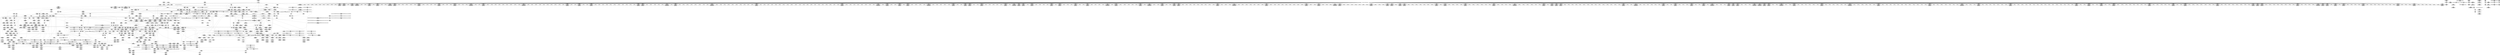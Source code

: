 digraph {
	CE0x3dca410 [shape=record,shape=Mrecord,label="{CE0x3dca410|GLOBAL:_inode_has_perm|*Constant*|*SummSink*}"]
	CE0x3dfb3c0 [shape=record,shape=Mrecord,label="{CE0x3dfb3c0|12:_i32,_56:_i8*,_:_CRE_289,290_}"]
	CE0x3e0ffc0 [shape=record,shape=Mrecord,label="{CE0x3e0ffc0|12:_i32,_56:_i8*,_:_CRE_927,928_}"]
	CE0x3da3e40 [shape=record,shape=Mrecord,label="{CE0x3da3e40|12:_i32,_56:_i8*,_:_CRE_147,148_}"]
	CE0x3e02640 [shape=record,shape=Mrecord,label="{CE0x3e02640|12:_i32,_56:_i8*,_:_CRE_555,556_}"]
	CE0x3e1c9a0 [shape=record,shape=Mrecord,label="{CE0x3e1c9a0|__validate_creds:_if.then|*SummSource*}"]
	CE0x3df1980 [shape=record,shape=Mrecord,label="{CE0x3df1980|cred_sid:_tmp6|security/selinux/hooks.c,197|*SummSource*}"]
	CE0x3e3a4e0 [shape=record,shape=Mrecord,label="{CE0x3e3a4e0|i32_3|*Constant*|*SummSource*}"]
	CE0x3d94830 [shape=record,shape=Mrecord,label="{CE0x3d94830|selinux_inode_getxattr:_tmp8|security/selinux/hooks.c,3041|*SummSource*}"]
	CE0x3d7f400 [shape=record,shape=Mrecord,label="{CE0x3d7f400|104:_%struct.inode*,_:_CRE_208,209_}"]
	CE0x3d78320 [shape=record,shape=Mrecord,label="{CE0x3d78320|104:_%struct.inode*,_:_CRE_310,311_}"]
	CE0x3e20010 [shape=record,shape=Mrecord,label="{CE0x3e20010|inode_has_perm:_tobool|security/selinux/hooks.c,1611|*SummSource*}"]
	CE0x3df62d0 [shape=record,shape=Mrecord,label="{CE0x3df62d0|12:_i32,_56:_i8*,_:_CRE_195,196_}"]
	CE0x3de6930 [shape=record,shape=Mrecord,label="{CE0x3de6930|inode_has_perm:_tmp}"]
	CE0x3d7c0f0 [shape=record,shape=Mrecord,label="{CE0x3d7c0f0|GLOBAL:_dentry_has_perm|*Constant*|*SummSink*}"]
	CE0x3df13d0 [shape=record,shape=Mrecord,label="{CE0x3df13d0|0:_i32,_4:_i32,_8:_i32,_12:_i32,_:_CMRE_20,24_|*MultipleSource*|security/selinux/hooks.c,196|*LoadInst*|security/selinux/hooks.c,196|security/selinux/hooks.c,197}"]
	CE0x3ddc130 [shape=record,shape=Mrecord,label="{CE0x3ddc130|inode_has_perm:_i_flags|security/selinux/hooks.c,1611}"]
	CE0x3dcd0b0 [shape=record,shape=Mrecord,label="{CE0x3dcd0b0|i64*_getelementptr_inbounds_(_2_x_i64_,_2_x_i64_*___llvm_gcov_ctr153,_i64_0,_i64_1)|*Constant*|*SummSink*}"]
	CE0x3e0c7f0 [shape=record,shape=Mrecord,label="{CE0x3e0c7f0|12:_i32,_56:_i8*,_:_CRE_880,881_}"]
	CE0x3dc9670 [shape=record,shape=Mrecord,label="{CE0x3dc9670|dentry_has_perm:_dentry1|security/selinux/hooks.c,1631|*SummSink*}"]
	CE0x3df25b0 [shape=record,shape=Mrecord,label="{CE0x3df25b0|i64*_getelementptr_inbounds_(_8_x_i64_,_8_x_i64_*___llvm_gcov_ctr154,_i64_0,_i64_6)|*Constant*|*SummSink*}"]
	CE0x3d7e220 [shape=record,shape=Mrecord,label="{CE0x3d7e220|_ret_i32_%call,_!dbg_!27723|security/selinux/hooks.c,1632|*SummSink*}"]
	CE0x3dcdf50 [shape=record,shape=Mrecord,label="{CE0x3dcdf50|GLOBAL:_current_task|Global_var:current_task}"]
	CE0x3dab8b0 [shape=record,shape=Mrecord,label="{CE0x3dab8b0|cred_sid:_tmp2|*SummSource*}"]
	CE0x3e249c0 [shape=record,shape=Mrecord,label="{CE0x3e249c0|inode_has_perm:_tmp10|security/selinux/hooks.c,1611|*SummSink*}"]
	CE0x3dadb40 [shape=record,shape=Mrecord,label="{CE0x3dadb40|GLOBAL:_lockdep_rcu_suspicious|*Constant*|*SummSource*}"]
	CE0x3ddf000 [shape=record,shape=Mrecord,label="{CE0x3ddf000|i64*_getelementptr_inbounds_(_5_x_i64_,_5_x_i64_*___llvm_gcov_ctr155,_i64_0,_i64_3)|*Constant*|*SummSource*}"]
	CE0x3e09c00 [shape=record,shape=Mrecord,label="{CE0x3e09c00|12:_i32,_56:_i8*,_:_CRE_768,776_|*MultipleSource*|Function::inode_has_perm&Arg::inode::|*LoadInst*|security/selinux/hooks.c,1627|security/selinux/hooks.c,1611}"]
	CE0x3e07880 [shape=record,shape=Mrecord,label="{CE0x3e07880|12:_i32,_56:_i8*,_:_CRE_632,640_|*MultipleSource*|Function::inode_has_perm&Arg::inode::|*LoadInst*|security/selinux/hooks.c,1627|security/selinux/hooks.c,1611}"]
	CE0x3e208b0 [shape=record,shape=Mrecord,label="{CE0x3e208b0|inode_has_perm:_lnot1|security/selinux/hooks.c,1611}"]
	CE0x3d7bfc0 [shape=record,shape=Mrecord,label="{CE0x3d7bfc0|GLOBAL:_dentry_has_perm|*Constant*}"]
	CE0x3e225d0 [shape=record,shape=Mrecord,label="{CE0x3e225d0|inode_has_perm:_tobool2|security/selinux/hooks.c,1611|*SummSink*}"]
	CE0x3df6f00 [shape=record,shape=Mrecord,label="{CE0x3df6f00|12:_i32,_56:_i8*,_:_CRE_208,210_|*MultipleSource*|Function::inode_has_perm&Arg::inode::|*LoadInst*|security/selinux/hooks.c,1627|security/selinux/hooks.c,1611}"]
	CE0x3e04570 [shape=record,shape=Mrecord,label="{CE0x3e04570|12:_i32,_56:_i8*,_:_CRE_582,583_}"]
	CE0x3e1fa50 [shape=record,shape=Mrecord,label="{CE0x3e1fa50|inode_has_perm:_and|security/selinux/hooks.c,1611|*SummSource*}"]
	CE0x3daa1f0 [shape=record,shape=Mrecord,label="{CE0x3daa1f0|__validate_creds:_lnot.ext|include/linux/cred.h,173|*SummSource*}"]
	CE0x3d7ed70 [shape=record,shape=Mrecord,label="{CE0x3d7ed70|104:_%struct.inode*,_:_CRE_201,202_}"]
	CE0x3dadbd0 [shape=record,shape=Mrecord,label="{CE0x3dadbd0|dentry_has_perm:_tmp1}"]
	CE0x3ddd100 [shape=record,shape=Mrecord,label="{CE0x3ddd100|inode_has_perm:_if.end}"]
	CE0x3e201f0 [shape=record,shape=Mrecord,label="{CE0x3e201f0|inode_has_perm:_lnot|security/selinux/hooks.c,1611|*SummSink*}"]
	CE0x3df6c30 [shape=record,shape=Mrecord,label="{CE0x3df6c30|12:_i32,_56:_i8*,_:_CRE_205,206_}"]
	CE0x3dfa320 [shape=record,shape=Mrecord,label="{CE0x3dfa320|12:_i32,_56:_i8*,_:_CRE_275,276_}"]
	CE0x3e23030 [shape=record,shape=Mrecord,label="{CE0x3e23030|GLOBAL:___llvm_gcov_ctr154|Global_var:__llvm_gcov_ctr154}"]
	CE0x3dcbfc0 [shape=record,shape=Mrecord,label="{CE0x3dcbfc0|_ret_i32_%retval.0,_!dbg_!27739|security/selinux/hooks.c,1618}"]
	CE0x3e05870 [shape=record,shape=Mrecord,label="{CE0x3e05870|12:_i32,_56:_i8*,_:_CRE_598,599_}"]
	CE0x3dd0120 [shape=record,shape=Mrecord,label="{CE0x3dd0120|inode_has_perm:_sclass|security/selinux/hooks.c,1617}"]
	CE0x3d7ff40 [shape=record,shape=Mrecord,label="{CE0x3d7ff40|104:_%struct.inode*,_:_CRE_220,221_}"]
	CE0x3dfbc10 [shape=record,shape=Mrecord,label="{CE0x3dfbc10|12:_i32,_56:_i8*,_:_CRE_296,297_}"]
	CE0x3dd14f0 [shape=record,shape=Mrecord,label="{CE0x3dd14f0|__validate_creds:_lnot1|include/linux/cred.h,173|*SummSink*}"]
	CE0x3ddd900 [shape=record,shape=Mrecord,label="{CE0x3ddd900|dentry_has_perm:_u|security/selinux/hooks.c,1631|*SummSink*}"]
	CE0x3e0f640 [shape=record,shape=Mrecord,label="{CE0x3e0f640|12:_i32,_56:_i8*,_:_CRE_919,920_}"]
	CE0x3da8310 [shape=record,shape=Mrecord,label="{CE0x3da8310|i64_1|*Constant*}"]
	"CONST[source:0(mediator),value:2(dynamic)][purpose:{subject}]"
	CE0x3e21930 [shape=record,shape=Mrecord,label="{CE0x3e21930|GLOBAL:_llvm.expect.i64|*Constant*|*SummSink*}"]
	CE0x3e07de0 [shape=record,shape=Mrecord,label="{CE0x3e07de0|12:_i32,_56:_i8*,_:_CRE_656,664_|*MultipleSource*|Function::inode_has_perm&Arg::inode::|*LoadInst*|security/selinux/hooks.c,1627|security/selinux/hooks.c,1611}"]
	CE0x3e03270 [shape=record,shape=Mrecord,label="{CE0x3e03270|12:_i32,_56:_i8*,_:_CRE_566,567_}"]
	CE0x3de3560 [shape=record,shape=Mrecord,label="{CE0x3de3560|12:_i32,_56:_i8*,_:_CRE_162,163_}"]
	CE0x3e02b50 [shape=record,shape=Mrecord,label="{CE0x3e02b50|12:_i32,_56:_i8*,_:_CRE_560,561_}"]
	CE0x3d74eb0 [shape=record,shape=Mrecord,label="{CE0x3d74eb0|selinux_inode_getxattr:_entry|*SummSink*}"]
	CE0x3d78980 [shape=record,shape=Mrecord,label="{CE0x3d78980|104:_%struct.inode*,_:_CRE_317,318_}"]
	CE0x3d75dd0 [shape=record,shape=Mrecord,label="{CE0x3d75dd0|selinux_inode_getxattr:_do.body}"]
	CE0x3ddb570 [shape=record,shape=Mrecord,label="{CE0x3ddb570|__validate_creds:_lnot|include/linux/cred.h,173|*SummSource*}"]
	CE0x3d808e0 [shape=record,shape=Mrecord,label="{CE0x3d808e0|104:_%struct.inode*,_:_CRE_264,272_|*MultipleSource*|Function::selinux_inode_getxattr&Arg::dentry::|Function::dentry_has_perm&Arg::dentry::|security/selinux/hooks.c,1627}"]
	CE0x3d8c920 [shape=record,shape=Mrecord,label="{CE0x3d8c920|12:_i32,_56:_i8*,_:_CRE_96,104_|*MultipleSource*|Function::inode_has_perm&Arg::inode::|*LoadInst*|security/selinux/hooks.c,1627|security/selinux/hooks.c,1611}"]
	CE0x3e41680 [shape=record,shape=Mrecord,label="{CE0x3e41680|i64*_getelementptr_inbounds_(_2_x_i64_,_2_x_i64_*___llvm_gcov_ctr131,_i64_0,_i64_0)|*Constant*}"]
	CE0x3dcb750 [shape=record,shape=Mrecord,label="{CE0x3dcb750|inode_has_perm:_adp|Function::inode_has_perm&Arg::adp::|*SummSource*}"]
	CE0x3dfe6a0 [shape=record,shape=Mrecord,label="{CE0x3dfe6a0|12:_i32,_56:_i8*,_:_CRE_416,424_|*MultipleSource*|Function::inode_has_perm&Arg::inode::|*LoadInst*|security/selinux/hooks.c,1627|security/selinux/hooks.c,1611}"]
	CE0x3d90e90 [shape=record,shape=Mrecord,label="{CE0x3d90e90|i8*_getelementptr_inbounds_(_25_x_i8_,_25_x_i8_*_.str3,_i32_0,_i32_0)|*Constant*}"]
	CE0x3dc5ca0 [shape=record,shape=Mrecord,label="{CE0x3dc5ca0|inode_has_perm:_if.then}"]
	CE0x3d98160 [shape=record,shape=Mrecord,label="{CE0x3d98160|selinux_inode_getxattr:_tmp15|security/selinux/hooks.c,3041|*SummSource*}"]
	CE0x3dade00 [shape=record,shape=Mrecord,label="{CE0x3dade00|dentry_has_perm:_tmp1|*SummSink*}"]
	CE0x3d99780 [shape=record,shape=Mrecord,label="{CE0x3d99780|selinux_inode_getxattr:_tmp5|security/selinux/hooks.c,3041}"]
	CE0x3dfc200 [shape=record,shape=Mrecord,label="{CE0x3dfc200|12:_i32,_56:_i8*,_:_CRE_301,302_}"]
	CE0x3e23160 [shape=record,shape=Mrecord,label="{CE0x3e23160|GLOBAL:___llvm_gcov_ctr154|Global_var:__llvm_gcov_ctr154|*SummSource*}"]
	CE0x3d967b0 [shape=record,shape=Mrecord,label="{CE0x3d967b0|GLOBAL:___invalid_creds|*Constant*|*SummSink*}"]
	CE0x3e09380 [shape=record,shape=Mrecord,label="{CE0x3e09380|12:_i32,_56:_i8*,_:_CRE_736,740_|*MultipleSource*|Function::inode_has_perm&Arg::inode::|*LoadInst*|security/selinux/hooks.c,1627|security/selinux/hooks.c,1611}"]
	CE0x3e0e0e0 [shape=record,shape=Mrecord,label="{CE0x3e0e0e0|12:_i32,_56:_i8*,_:_CRE_901,902_}"]
	CE0x3e01730 [shape=record,shape=Mrecord,label="{CE0x3e01730|12:_i32,_56:_i8*,_:_CRE_528,536_|*MultipleSource*|Function::inode_has_perm&Arg::inode::|*LoadInst*|security/selinux/hooks.c,1627|security/selinux/hooks.c,1611}"]
	CE0x3d9bc50 [shape=record,shape=Mrecord,label="{CE0x3d9bc50|selinux_inode_getxattr:_tmp8|security/selinux/hooks.c,3041|*SummSink*}"]
	CE0x3e24720 [shape=record,shape=Mrecord,label="{CE0x3e24720|inode_has_perm:_tmp10|security/selinux/hooks.c,1611}"]
	CE0x3df5c40 [shape=record,shape=Mrecord,label="{CE0x3df5c40|12:_i32,_56:_i8*,_:_CRE_188,189_}"]
	CE0x3e06dd0 [shape=record,shape=Mrecord,label="{CE0x3e06dd0|12:_i32,_56:_i8*,_:_CRE_616,617_}"]
	CE0x3dfc330 [shape=record,shape=Mrecord,label="{CE0x3dfc330|12:_i32,_56:_i8*,_:_CRE_302,303_}"]
	CE0x3e03f80 [shape=record,shape=Mrecord,label="{CE0x3e03f80|12:_i32,_56:_i8*,_:_CRE_577,578_}"]
	CE0x3e11e30 [shape=record,shape=Mrecord,label="{CE0x3e11e30|12:_i32,_56:_i8*,_:_CRE_984,988_|*MultipleSource*|Function::inode_has_perm&Arg::inode::|*LoadInst*|security/selinux/hooks.c,1627|security/selinux/hooks.c,1611}"]
	CE0x3df46b0 [shape=record,shape=Mrecord,label="{CE0x3df46b0|12:_i32,_56:_i8*,_:_CRE_170,171_}"]
	CE0x3e047d0 [shape=record,shape=Mrecord,label="{CE0x3e047d0|12:_i32,_56:_i8*,_:_CRE_584,585_}"]
	CE0x3e03bf0 [shape=record,shape=Mrecord,label="{CE0x3e03bf0|12:_i32,_56:_i8*,_:_CRE_574,575_}"]
	CE0x3dcabb0 [shape=record,shape=Mrecord,label="{CE0x3dcabb0|inode_has_perm:_inode|Function::inode_has_perm&Arg::inode::}"]
	CE0x3e028f0 [shape=record,shape=Mrecord,label="{CE0x3e028f0|12:_i32,_56:_i8*,_:_CRE_558,559_}"]
	CE0x3d987e0 [shape=record,shape=Mrecord,label="{CE0x3d987e0|selinux_inode_getxattr:_tmp16|security/selinux/hooks.c,3041|*SummSource*}"]
	CE0x3e25420 [shape=record,shape=Mrecord,label="{CE0x3e25420|inode_has_perm:_tmp11|security/selinux/hooks.c,1612|*SummSink*}"]
	CE0x3de7180 [shape=record,shape=Mrecord,label="{CE0x3de7180|i64*_getelementptr_inbounds_(_2_x_i64_,_2_x_i64_*___llvm_gcov_ctr131,_i64_0,_i64_1)|*Constant*}"]
	CE0x3de2fc0 [shape=record,shape=Mrecord,label="{CE0x3de2fc0|12:_i32,_56:_i8*,_:_CRE_156,157_}"]
	CE0x3dead20 [shape=record,shape=Mrecord,label="{CE0x3dead20|__validate_creds:_tmp2|include/linux/cred.h,173|*SummSource*}"]
	CE0x3e10480 [shape=record,shape=Mrecord,label="{CE0x3e10480|12:_i32,_56:_i8*,_:_CRE_931,932_}"]
	CE0x3dfccb0 [shape=record,shape=Mrecord,label="{CE0x3dfccb0|12:_i32,_56:_i8*,_:_CRE_310,311_}"]
	CE0x3dfa0c0 [shape=record,shape=Mrecord,label="{CE0x3dfa0c0|12:_i32,_56:_i8*,_:_CRE_273,274_}"]
	CE0x3dace00 [shape=record,shape=Mrecord,label="{CE0x3dace00|__validate_creds:_lnot.ext|include/linux/cred.h,173}"]
	CE0x3d9bcc0 [shape=record,shape=Mrecord,label="{CE0x3d9bcc0|selinux_inode_getxattr:_tobool1|security/selinux/hooks.c,3041|*SummSource*}"]
	CE0x3d7b300 [shape=record,shape=Mrecord,label="{CE0x3d7b300|COLLAPSED:_GCMRE_current_task_external_global_%struct.task_struct*:_elem_0::|security/selinux/hooks.c,3041}"]
	CE0x3dde700 [shape=record,shape=Mrecord,label="{CE0x3dde700|__validate_creds:_tmp4|include/linux/cred.h,173|*SummSource*}"]
	CE0x3de0cc0 [shape=record,shape=Mrecord,label="{CE0x3de0cc0|i64*_getelementptr_inbounds_(_2_x_i64_,_2_x_i64_*___llvm_gcov_ctr98,_i64_0,_i64_0)|*Constant*|*SummSource*}"]
	CE0x3e07750 [shape=record,shape=Mrecord,label="{CE0x3e07750|12:_i32,_56:_i8*,_:_CRE_624,628_|*MultipleSource*|Function::inode_has_perm&Arg::inode::|*LoadInst*|security/selinux/hooks.c,1627|security/selinux/hooks.c,1611}"]
	CE0x3df2ef0 [shape=record,shape=Mrecord,label="{CE0x3df2ef0|inode_has_perm:_tmp14|security/selinux/hooks.c,1614}"]
	CE0x3de30b0 [shape=record,shape=Mrecord,label="{CE0x3de30b0|12:_i32,_56:_i8*,_:_CRE_157,158_}"]
	CE0x3d866d0 [shape=record,shape=Mrecord,label="{CE0x3d866d0|i64*_getelementptr_inbounds_(_11_x_i64_,_11_x_i64_*___llvm_gcov_ctr239,_i64_0,_i64_10)|*Constant*|*SummSink*}"]
	CE0x3d87860 [shape=record,shape=Mrecord,label="{CE0x3d87860|selinux_inode_getxattr:_tmp6|security/selinux/hooks.c,3041}"]
	CE0x3df6a50 [shape=record,shape=Mrecord,label="{CE0x3df6a50|12:_i32,_56:_i8*,_:_CRE_203,204_}"]
	CE0x3d7e800 [shape=record,shape=Mrecord,label="{CE0x3d7e800|104:_%struct.inode*,_:_CRE_195,196_}"]
	CE0x3e0a040 [shape=record,shape=Mrecord,label="{CE0x3e0a040|12:_i32,_56:_i8*,_:_CRE_792,800_|*MultipleSource*|Function::inode_has_perm&Arg::inode::|*LoadInst*|security/selinux/hooks.c,1627|security/selinux/hooks.c,1611}"]
	CE0x3e178e0 [shape=record,shape=Mrecord,label="{CE0x3e178e0|inode_has_perm:_i_security|security/selinux/hooks.c,1615|*SummSink*}"]
	CE0x3d78e30 [shape=record,shape=Mrecord,label="{CE0x3d78e30|dentry_has_perm:_tmp4|*LoadInst*|security/selinux/hooks.c,1627|*SummSink*}"]
	CE0x3dcf230 [shape=record,shape=Mrecord,label="{CE0x3dcf230|dentry_has_perm:_tmp3|*SummSource*}"]
	CE0x3de6450 [shape=record,shape=Mrecord,label="{CE0x3de6450|i64*_getelementptr_inbounds_(_2_x_i64_,_2_x_i64_*___llvm_gcov_ctr131,_i64_0,_i64_1)|*Constant*|*SummSink*}"]
	CE0x3d80bc0 [shape=record,shape=Mrecord,label="{CE0x3d80bc0|get_current:_bb}"]
	CE0x3dd53b0 [shape=record,shape=Mrecord,label="{CE0x3dd53b0|28:_i32,_32:_i16,_:_CRE_28,32_|*MultipleSource*|*LoadInst*|security/selinux/hooks.c,1615|security/selinux/hooks.c,1615|security/selinux/hooks.c,1617}"]
	CE0x3d781a0 [shape=record,shape=Mrecord,label="{CE0x3d781a0|104:_%struct.inode*,_:_CRE_308,309_}"]
	CE0x3df51a0 [shape=record,shape=Mrecord,label="{CE0x3df51a0|12:_i32,_56:_i8*,_:_CRE_182,183_}"]
	CE0x3df60f0 [shape=record,shape=Mrecord,label="{CE0x3df60f0|12:_i32,_56:_i8*,_:_CRE_193,194_}"]
	CE0x3da89d0 [shape=record,shape=Mrecord,label="{CE0x3da89d0|COLLAPSED:_GCMRE___llvm_gcov_ctr153_internal_global_2_x_i64_zeroinitializer:_elem_0:default:}"]
	CE0x3df80b0 [shape=record,shape=Mrecord,label="{CE0x3df80b0|12:_i32,_56:_i8*,_:_CRE_246,247_}"]
	CE0x3da6790 [shape=record,shape=Mrecord,label="{CE0x3da6790|104:_%struct.inode*,_:_CRE_147,148_}"]
	CE0x3de3f30 [shape=record,shape=Mrecord,label="{CE0x3de3f30|inode_has_perm:_tmp|*SummSink*}"]
	CE0x3df44d0 [shape=record,shape=Mrecord,label="{CE0x3df44d0|12:_i32,_56:_i8*,_:_CRE_168,169_}"]
	CE0x3da4f60 [shape=record,shape=Mrecord,label="{CE0x3da4f60|GLOBAL:_get_current|*Constant*|*SummSink*}"]
	CE0x3d89ca0 [shape=record,shape=Mrecord,label="{CE0x3d89ca0|i64*_getelementptr_inbounds_(_2_x_i64_,_2_x_i64_*___llvm_gcov_ctr153,_i64_0,_i64_0)|*Constant*|*SummSink*}"]
	CE0x3e0a670 [shape=record,shape=Mrecord,label="{CE0x3e0a670|12:_i32,_56:_i8*,_:_CRE_816,824_|*MultipleSource*|Function::inode_has_perm&Arg::inode::|*LoadInst*|security/selinux/hooks.c,1627|security/selinux/hooks.c,1611}"]
	CE0x3e0bae0 [shape=record,shape=Mrecord,label="{CE0x3e0bae0|12:_i32,_56:_i8*,_:_CRE_869,870_}"]
	CE0x3dca910 [shape=record,shape=Mrecord,label="{CE0x3dca910|inode_has_perm:_cred|Function::inode_has_perm&Arg::cred::|*SummSink*}"]
	CE0x3dde280 [shape=record,shape=Mrecord,label="{CE0x3dde280|dentry_has_perm:_u|security/selinux/hooks.c,1631|*SummSource*}"]
	CE0x3ddf2f0 [shape=record,shape=Mrecord,label="{CE0x3ddf2f0|i64*_getelementptr_inbounds_(_5_x_i64_,_5_x_i64_*___llvm_gcov_ctr155,_i64_0,_i64_3)|*Constant*|*SummSink*}"]
	CE0x3dcb600 [shape=record,shape=Mrecord,label="{CE0x3dcb600|inode_has_perm:_adp|Function::inode_has_perm&Arg::adp::}"]
	CE0x3e0bc10 [shape=record,shape=Mrecord,label="{CE0x3e0bc10|12:_i32,_56:_i8*,_:_CRE_870,871_}"]
	CE0x3dec620 [shape=record,shape=Mrecord,label="{CE0x3dec620|104:_%struct.inode*,_:_CRE_88,89_}"]
	CE0x3d93550 [shape=record,shape=Mrecord,label="{CE0x3d93550|selinux_inode_getxattr:_do.end}"]
	CE0x3d950b0 [shape=record,shape=Mrecord,label="{CE0x3d950b0|selinux_inode_getxattr:_tmp11|security/selinux/hooks.c,3041|*SummSink*}"]
	CE0x3dfaf00 [shape=record,shape=Mrecord,label="{CE0x3dfaf00|12:_i32,_56:_i8*,_:_CRE_285,286_}"]
	CE0x3e03ac0 [shape=record,shape=Mrecord,label="{CE0x3e03ac0|12:_i32,_56:_i8*,_:_CRE_573,574_}"]
	CE0x3e00090 [shape=record,shape=Mrecord,label="{CE0x3e00090|12:_i32,_56:_i8*,_:_CRE_480,481_}"]
	CE0x3d7eb90 [shape=record,shape=Mrecord,label="{CE0x3d7eb90|104:_%struct.inode*,_:_CRE_199,200_}"]
	"CONST[source:2(external),value:2(dynamic)][purpose:{subject}]"
	CE0x3da96d0 [shape=record,shape=Mrecord,label="{CE0x3da96d0|inode_has_perm:_i_flags|security/selinux/hooks.c,1611|*SummSource*}"]
	CE0x3da2aa0 [shape=record,shape=Mrecord,label="{CE0x3da2aa0|cred_sid:_tmp4|*LoadInst*|security/selinux/hooks.c,196|*SummSink*}"]
	CE0x3dffbb0 [shape=record,shape=Mrecord,label="{CE0x3dffbb0|12:_i32,_56:_i8*,_:_CRE_475,476_}"]
	CE0x3df7fb0 [shape=record,shape=Mrecord,label="{CE0x3df7fb0|12:_i32,_56:_i8*,_:_CRE_245,246_}"]
	CE0x3d81ab0 [shape=record,shape=Mrecord,label="{CE0x3d81ab0|i64_2|*Constant*|*SummSource*}"]
	CE0x3dd8980 [shape=record,shape=Mrecord,label="{CE0x3dd8980|cred_sid:_tmp3|*SummSink*}"]
	CE0x3dced10 [shape=record,shape=Mrecord,label="{CE0x3dced10|dentry_has_perm:_tmp2}"]
	CE0x3dfecd0 [shape=record,shape=Mrecord,label="{CE0x3dfecd0|12:_i32,_56:_i8*,_:_CRE_440,448_|*MultipleSource*|Function::inode_has_perm&Arg::inode::|*LoadInst*|security/selinux/hooks.c,1627|security/selinux/hooks.c,1611}"]
	CE0x3da5590 [shape=record,shape=Mrecord,label="{CE0x3da5590|_ret_%struct.task_struct*_%tmp4,_!dbg_!27714|./arch/x86/include/asm/current.h,14|*SummSource*}"]
	CE0x3df55a0 [shape=record,shape=Mrecord,label="{CE0x3df55a0|__validate_creds:_lnot|include/linux/cred.h,173|*SummSink*}"]
	CE0x3dd4b00 [shape=record,shape=Mrecord,label="{CE0x3dd4b00|__validate_creds:_tmp4|include/linux/cred.h,173}"]
	CE0x3e00a10 [shape=record,shape=Mrecord,label="{CE0x3e00a10|12:_i32,_56:_i8*,_:_CRE_488,496_|*MultipleSource*|Function::inode_has_perm&Arg::inode::|*LoadInst*|security/selinux/hooks.c,1627|security/selinux/hooks.c,1611}"]
	CE0x3d981d0 [shape=record,shape=Mrecord,label="{CE0x3d981d0|selinux_inode_getxattr:_tmp15|security/selinux/hooks.c,3041|*SummSink*}"]
	CE0x3e17c50 [shape=record,shape=Mrecord,label="{CE0x3e17c50|inode_has_perm:_tmp15|*LoadInst*|security/selinux/hooks.c,1615}"]
	CE0x3de5ba0 [shape=record,shape=Mrecord,label="{CE0x3de5ba0|_call_void_mcount()_#3|*SummSource*}"]
	CE0x3dffc60 [shape=record,shape=Mrecord,label="{CE0x3dffc60|12:_i32,_56:_i8*,_:_CRE_476,477_}"]
	CE0x3e10cd0 [shape=record,shape=Mrecord,label="{CE0x3e10cd0|12:_i32,_56:_i8*,_:_CRE_952,960_|*MultipleSource*|Function::inode_has_perm&Arg::inode::|*LoadInst*|security/selinux/hooks.c,1627|security/selinux/hooks.c,1611}"]
	CE0x3d961d0 [shape=record,shape=Mrecord,label="{CE0x3d961d0|__validate_creds:_tmp7|include/linux/cred.h,174|*SummSource*}"]
	CE0x3ddea00 [shape=record,shape=Mrecord,label="{CE0x3ddea00|__validate_creds:_tmp5|include/linux/cred.h,173}"]
	CE0x3d84f00 [shape=record,shape=Mrecord,label="{CE0x3d84f00|get_current:_tmp|*SummSink*}"]
	CE0x3d87290 [shape=record,shape=Mrecord,label="{CE0x3d87290|selinux_inode_getxattr:_call3|security/selinux/hooks.c,3041}"]
	CE0x3d92c40 [shape=record,shape=Mrecord,label="{CE0x3d92c40|selinux_inode_getxattr:_tobool|security/selinux/hooks.c,3041|*SummSink*}"]
	CE0x3d881b0 [shape=record,shape=Mrecord,label="{CE0x3d881b0|i64_1|*Constant*|*SummSource*}"]
	CE0x3deba50 [shape=record,shape=Mrecord,label="{CE0x3deba50|dentry_has_perm:_type|security/selinux/hooks.c,1630|*SummSink*}"]
	CE0x3de6e90 [shape=record,shape=Mrecord,label="{CE0x3de6e90|i64_0|*Constant*}"]
	CE0x3d80300 [shape=record,shape=Mrecord,label="{CE0x3d80300|104:_%struct.inode*,_:_CRE_224,232_|*MultipleSource*|Function::selinux_inode_getxattr&Arg::dentry::|Function::dentry_has_perm&Arg::dentry::|security/selinux/hooks.c,1627}"]
	CE0x3dce560 [shape=record,shape=Mrecord,label="{CE0x3dce560|_call_void_mcount()_#3|*SummSink*}"]
	CE0x3df9e60 [shape=record,shape=Mrecord,label="{CE0x3df9e60|12:_i32,_56:_i8*,_:_CRE_271,272_}"]
	CE0x3d99c70 [shape=record,shape=Mrecord,label="{CE0x3d99c70|selinux_inode_getxattr:_entry}"]
	CE0x3dfc920 [shape=record,shape=Mrecord,label="{CE0x3dfc920|12:_i32,_56:_i8*,_:_CRE_307,308_}"]
	CE0x3da4da0 [shape=record,shape=Mrecord,label="{CE0x3da4da0|12:_i32,_56:_i8*,_:_CRE_24,32_|*MultipleSource*|Function::inode_has_perm&Arg::inode::|*LoadInst*|security/selinux/hooks.c,1627|security/selinux/hooks.c,1611}"]
	CE0x3e03d20 [shape=record,shape=Mrecord,label="{CE0x3e03d20|12:_i32,_56:_i8*,_:_CRE_575,576_}"]
	CE0x3d82610 [shape=record,shape=Mrecord,label="{CE0x3d82610|selinux_inode_getxattr:_tmp10|security/selinux/hooks.c,3041|*SummSource*}"]
	CE0x3e1b170 [shape=record,shape=Mrecord,label="{CE0x3e1b170|i64*_getelementptr_inbounds_(_8_x_i64_,_8_x_i64_*___llvm_gcov_ctr154,_i64_0,_i64_7)|*Constant*|*SummSink*}"]
	CE0x3e095a0 [shape=record,shape=Mrecord,label="{CE0x3e095a0|12:_i32,_56:_i8*,_:_CRE_744,752_|*MultipleSource*|Function::inode_has_perm&Arg::inode::|*LoadInst*|security/selinux/hooks.c,1627|security/selinux/hooks.c,1611}"]
	CE0x3d9fc80 [shape=record,shape=Mrecord,label="{CE0x3d9fc80|selinux_inode_getxattr:_tmp7|security/selinux/hooks.c,3041|*SummSource*}"]
	CE0x3dd03a0 [shape=record,shape=Mrecord,label="{CE0x3dd03a0|inode_has_perm:_call4|security/selinux/hooks.c,1617}"]
	CE0x3d747c0 [shape=record,shape=Mrecord,label="{CE0x3d747c0|selinux_inode_getxattr:_tobool1|security/selinux/hooks.c,3041|*SummSink*}"]
	CE0x3e0cb80 [shape=record,shape=Mrecord,label="{CE0x3e0cb80|12:_i32,_56:_i8*,_:_CRE_883,884_}"]
	CE0x3de4340 [shape=record,shape=Mrecord,label="{CE0x3de4340|cred_sid:_tmp1}"]
	CE0x3e18cd0 [shape=record,shape=Mrecord,label="{CE0x3e18cd0|inode_has_perm:_tmp13|security/selinux/hooks.c,1614|*SummSource*}"]
	CE0x3dde850 [shape=record,shape=Mrecord,label="{CE0x3dde850|__validate_creds:_tmp4|include/linux/cred.h,173|*SummSink*}"]
	CE0x3dfbe70 [shape=record,shape=Mrecord,label="{CE0x3dfbe70|12:_i32,_56:_i8*,_:_CRE_298,299_}"]
	CE0x3e1c3a0 [shape=record,shape=Mrecord,label="{CE0x3e1c3a0|inode_has_perm:_tmp20|security/selinux/hooks.c,1618}"]
	CE0x3e1e910 [shape=record,shape=Mrecord,label="{CE0x3e1e910|avc_has_perm:_requested|Function::avc_has_perm&Arg::requested::|*SummSource*}"]
	CE0x3dcdad0 [shape=record,shape=Mrecord,label="{CE0x3dcdad0|104:_%struct.inode*,_:_CRE_8,12_|*MultipleSource*|Function::selinux_inode_getxattr&Arg::dentry::|Function::dentry_has_perm&Arg::dentry::|security/selinux/hooks.c,1627}"]
	CE0x3dad2a0 [shape=record,shape=Mrecord,label="{CE0x3dad2a0|_call_void_lockdep_rcu_suspicious(i8*_getelementptr_inbounds_(_25_x_i8_,_25_x_i8_*_.str3,_i32_0,_i32_0),_i32_3041,_i8*_getelementptr_inbounds_(_45_x_i8_,_45_x_i8_*_.str12,_i32_0,_i32_0))_#10,_!dbg_!27729|security/selinux/hooks.c,3041|*SummSource*}"]
	CE0x3dfde20 [shape=record,shape=Mrecord,label="{CE0x3dfde20|12:_i32,_56:_i8*,_:_CRE_384,388_|*MultipleSource*|Function::inode_has_perm&Arg::inode::|*LoadInst*|security/selinux/hooks.c,1627|security/selinux/hooks.c,1611}"]
	CE0x3d85c90 [shape=record,shape=Mrecord,label="{CE0x3d85c90|selinux_inode_getxattr:_land.lhs.true|*SummSource*}"]
	CE0x3ddd440 [shape=record,shape=Mrecord,label="{CE0x3ddd440|inode_has_perm:_bb|*SummSink*}"]
	CE0x3e053b0 [shape=record,shape=Mrecord,label="{CE0x3e053b0|12:_i32,_56:_i8*,_:_CRE_594,595_}"]
	CE0x3da5970 [shape=record,shape=Mrecord,label="{CE0x3da5970|i32_78|*Constant*}"]
	CE0x3e05020 [shape=record,shape=Mrecord,label="{CE0x3e05020|12:_i32,_56:_i8*,_:_CRE_591,592_}"]
	CE0x3dd1200 [shape=record,shape=Mrecord,label="{CE0x3dd1200|__validate_creds:_lnot1|include/linux/cred.h,173}"]
	CE0x3d7bce0 [shape=record,shape=Mrecord,label="{CE0x3d7bce0|selinux_inode_getxattr:_call5|security/selinux/hooks.c,3043|*SummSink*}"]
	CE0x3d784d0 [shape=record,shape=Mrecord,label="{CE0x3d784d0|104:_%struct.inode*,_:_CRE_312,313_}"]
	CE0x3d7f040 [shape=record,shape=Mrecord,label="{CE0x3d7f040|104:_%struct.inode*,_:_CRE_204,205_}"]
	CE0x3e0e340 [shape=record,shape=Mrecord,label="{CE0x3e0e340|12:_i32,_56:_i8*,_:_CRE_903,904_}"]
	CE0x3dcf7e0 [shape=record,shape=Mrecord,label="{CE0x3dcf7e0|avc_has_perm:_ssid|Function::avc_has_perm&Arg::ssid::|*SummSource*}"]
	CE0x3d9b7a0 [shape=record,shape=Mrecord,label="{CE0x3d9b7a0|selinux_inode_getxattr:_tmp1|*SummSink*}"]
	CE0x3e40c40 [shape=record,shape=Mrecord,label="{CE0x3e40c40|__validate_creds:_tmp8|include/linux/cred.h,175}"]
	CE0x3da2000 [shape=record,shape=Mrecord,label="{CE0x3da2000|i32_22|*Constant*|*SummSink*}"]
	CE0x3dee480 [shape=record,shape=Mrecord,label="{CE0x3dee480|cred_sid:_sid|security/selinux/hooks.c,197}"]
	CE0x3d9f7f0 [shape=record,shape=Mrecord,label="{CE0x3d9f7f0|i64_0|*Constant*|*SummSink*}"]
	CE0x3de0680 [shape=record,shape=Mrecord,label="{CE0x3de0680|dentry_has_perm:_ad|security/selinux/hooks.c, 1628}"]
	CE0x3d93d80 [shape=record,shape=Mrecord,label="{CE0x3d93d80|selinux_inode_getxattr:_tobool1|security/selinux/hooks.c,3041}"]
	CE0x3e099e0 [shape=record,shape=Mrecord,label="{CE0x3e099e0|12:_i32,_56:_i8*,_:_CRE_760,768_|*MultipleSource*|Function::inode_has_perm&Arg::inode::|*LoadInst*|security/selinux/hooks.c,1627|security/selinux/hooks.c,1611}"]
	CE0x3e22270 [shape=record,shape=Mrecord,label="{CE0x3e22270|inode_has_perm:_tmp7|security/selinux/hooks.c,1611|*SummSource*}"]
	CE0x3e3a3b0 [shape=record,shape=Mrecord,label="{CE0x3e3a3b0|i32_3|*Constant*}"]
	CE0x3d7fd60 [shape=record,shape=Mrecord,label="{CE0x3d7fd60|104:_%struct.inode*,_:_CRE_218,219_}"]
	CE0x3d83c50 [shape=record,shape=Mrecord,label="{CE0x3d83c50|selinux_inode_getxattr:_tmp2|*SummSource*}"]
	CE0x3dc96e0 [shape=record,shape=Mrecord,label="{CE0x3dc96e0|dentry_has_perm:_call|security/selinux/hooks.c,1632}"]
	CE0x3dc8df0 [shape=record,shape=Mrecord,label="{CE0x3dc8df0|get_current:_tmp2|*SummSink*}"]
	CE0x3e0b710 [shape=record,shape=Mrecord,label="{CE0x3e0b710|12:_i32,_56:_i8*,_:_CRE_866,867_}"]
	CE0x3df5100 [shape=record,shape=Mrecord,label="{CE0x3df5100|12:_i32,_56:_i8*,_:_CRE_181,182_}"]
	CE0x3e0f3e0 [shape=record,shape=Mrecord,label="{CE0x3e0f3e0|12:_i32,_56:_i8*,_:_CRE_917,918_}"]
	CE0x3e21440 [shape=record,shape=Mrecord,label="{CE0x3e21440|inode_has_perm:_conv|security/selinux/hooks.c,1611|*SummSink*}"]
	CE0x3da9550 [shape=record,shape=Mrecord,label="{CE0x3da9550|12:_i32,_56:_i8*,_:_CRE_0,2_|*MultipleSource*|Function::inode_has_perm&Arg::inode::|*LoadInst*|security/selinux/hooks.c,1627|security/selinux/hooks.c,1611}"]
	CE0x3dfadd0 [shape=record,shape=Mrecord,label="{CE0x3dfadd0|12:_i32,_56:_i8*,_:_CRE_284,285_}"]
	CE0x3d81260 [shape=record,shape=Mrecord,label="{CE0x3d81260|__validate_creds:_tmp2|include/linux/cred.h,173|*SummSink*}"]
	CE0x3d88140 [shape=record,shape=Mrecord,label="{CE0x3d88140|i64_1|*Constant*}"]
	CE0x3e1b930 [shape=record,shape=Mrecord,label="{CE0x3e1b930|i64*_getelementptr_inbounds_(_8_x_i64_,_8_x_i64_*___llvm_gcov_ctr154,_i64_0,_i64_7)|*Constant*|*SummSource*}"]
	CE0x3dfa580 [shape=record,shape=Mrecord,label="{CE0x3dfa580|12:_i32,_56:_i8*,_:_CRE_277,278_}"]
	CE0x3d7cea0 [shape=record,shape=Mrecord,label="{CE0x3d7cea0|selinux_inode_getxattr:_dentry|Function::selinux_inode_getxattr&Arg::dentry::|*SummSource*}"]
	CE0x3decdb0 [shape=record,shape=Mrecord,label="{CE0x3decdb0|i32_22|*Constant*}"]
	CE0x3de3650 [shape=record,shape=Mrecord,label="{CE0x3de3650|12:_i32,_56:_i8*,_:_CRE_163,164_}"]
	CE0x3d98e50 [shape=record,shape=Mrecord,label="{CE0x3d98e50|i8_1|*Constant*|*SummSource*}"]
	CE0x3d7b710 [shape=record,shape=Mrecord,label="{CE0x3d7b710|selinux_inode_getxattr:_tmp21|security/selinux/hooks.c,3041|*SummSink*}"]
	CE0x3e1e1e0 [shape=record,shape=Mrecord,label="{CE0x3e1e1e0|avc_has_perm:_tclass|Function::avc_has_perm&Arg::tclass::}"]
	CE0x3dd43e0 [shape=record,shape=Mrecord,label="{CE0x3dd43e0|__validate_creds:_tmp3|include/linux/cred.h,173|*SummSink*}"]
	CE0x3e12090 [shape=record,shape=Mrecord,label="{CE0x3e12090|12:_i32,_56:_i8*,_:_CRE_992,1000_|*MultipleSource*|Function::inode_has_perm&Arg::inode::|*LoadInst*|security/selinux/hooks.c,1627|security/selinux/hooks.c,1611}"]
	CE0x3d7d950 [shape=record,shape=Mrecord,label="{CE0x3d7d950|i32_16|*Constant*|*SummSink*}"]
	CE0x3e0ccb0 [shape=record,shape=Mrecord,label="{CE0x3e0ccb0|12:_i32,_56:_i8*,_:_CRE_884,885_}"]
	CE0x3d8a860 [shape=record,shape=Mrecord,label="{CE0x3d8a860|GLOBAL:_current_task|Global_var:current_task|*SummSink*}"]
	CE0x3e25a00 [shape=record,shape=Mrecord,label="{CE0x3e25a00|inode_has_perm:_tmp12|security/selinux/hooks.c,1612}"]
	CE0x3e10810 [shape=record,shape=Mrecord,label="{CE0x3e10810|12:_i32,_56:_i8*,_:_CRE_934,935_}"]
	CE0x3d92f90 [shape=record,shape=Mrecord,label="{CE0x3d92f90|i32_0|*Constant*|*SummSource*}"]
	CE0x3df9ad0 [shape=record,shape=Mrecord,label="{CE0x3df9ad0|12:_i32,_56:_i8*,_:_CRE_268,269_}"]
	CE0x3dd7f10 [shape=record,shape=Mrecord,label="{CE0x3dd7f10|i64*_getelementptr_inbounds_(_8_x_i64_,_8_x_i64_*___llvm_gcov_ctr154,_i64_0,_i64_0)|*Constant*|*SummSource*}"]
	CE0x3d9d2c0 [shape=record,shape=Mrecord,label="{CE0x3d9d2c0|i64_4|*Constant*}"]
	CE0x3debe70 [shape=record,shape=Mrecord,label="{CE0x3debe70|104:_%struct.inode*,_:_CRE_40,48_|*MultipleSource*|Function::selinux_inode_getxattr&Arg::dentry::|Function::dentry_has_perm&Arg::dentry::|security/selinux/hooks.c,1627}"]
	CE0x3e0fd60 [shape=record,shape=Mrecord,label="{CE0x3e0fd60|12:_i32,_56:_i8*,_:_CRE_925,926_}"]
	CE0x3d8c060 [shape=record,shape=Mrecord,label="{CE0x3d8c060|i1_true|*Constant*|*SummSource*}"]
	CE0x3dee9c0 [shape=record,shape=Mrecord,label="{CE0x3dee9c0|0:_i32,_4:_i32,_8:_i32,_12:_i32,_:_CMRE_0,4_|*MultipleSource*|security/selinux/hooks.c,196|*LoadInst*|security/selinux/hooks.c,196|security/selinux/hooks.c,197}"]
	CE0x3dd7cf0 [shape=record,shape=Mrecord,label="{CE0x3dd7cf0|inode_has_perm:_do.body|*SummSink*}"]
	CE0x3df5010 [shape=record,shape=Mrecord,label="{CE0x3df5010|12:_i32,_56:_i8*,_:_CRE_180,181_}"]
	CE0x3d7d010 [shape=record,shape=Mrecord,label="{CE0x3d7d010|selinux_inode_getxattr:_dentry|Function::selinux_inode_getxattr&Arg::dentry::|*SummSink*}"]
	CE0x3d83cc0 [shape=record,shape=Mrecord,label="{CE0x3d83cc0|selinux_inode_getxattr:_tmp2|*SummSink*}"]
	CE0x3df7120 [shape=record,shape=Mrecord,label="{CE0x3df7120|12:_i32,_56:_i8*,_:_CRE_216,224_|*MultipleSource*|Function::inode_has_perm&Arg::inode::|*LoadInst*|security/selinux/hooks.c,1627|security/selinux/hooks.c,1611}"]
	CE0x3d95400 [shape=record,shape=Mrecord,label="{CE0x3d95400|selinux_inode_getxattr:_tmp12|security/selinux/hooks.c,3041|*SummSource*}"]
	CE0x3d8cf90 [shape=record,shape=Mrecord,label="{CE0x3d8cf90|104:_%struct.inode*,_:_CRE_161,162_}"]
	CE0x3dd54e0 [shape=record,shape=Mrecord,label="{CE0x3dd54e0|28:_i32,_32:_i16,_:_CRE_32,34_|*MultipleSource*|*LoadInst*|security/selinux/hooks.c,1615|security/selinux/hooks.c,1615|security/selinux/hooks.c,1617}"]
	CE0x3dfb290 [shape=record,shape=Mrecord,label="{CE0x3dfb290|12:_i32,_56:_i8*,_:_CRE_288,289_}"]
	CE0x3dd8f70 [shape=record,shape=Mrecord,label="{CE0x3dd8f70|inode_has_perm:_do.body}"]
	CE0x3da3d50 [shape=record,shape=Mrecord,label="{CE0x3da3d50|12:_i32,_56:_i8*,_:_CRE_146,147_}"]
	CE0x3e17690 [shape=record,shape=Mrecord,label="{CE0x3e17690|inode_has_perm:_sid3|security/selinux/hooks.c,1617|*SummSink*}"]
	CE0x3df6870 [shape=record,shape=Mrecord,label="{CE0x3df6870|12:_i32,_56:_i8*,_:_CRE_201,202_}"]
	CE0x3dfc6c0 [shape=record,shape=Mrecord,label="{CE0x3dfc6c0|12:_i32,_56:_i8*,_:_CRE_305,306_}"]
	CE0x3d94ba0 [shape=record,shape=Mrecord,label="{CE0x3d94ba0|selinux_inode_getxattr:_tmp}"]
	CE0x3e11b00 [shape=record,shape=Mrecord,label="{CE0x3e11b00|12:_i32,_56:_i8*,_:_CRE_981,982_}"]
	CE0x3de5fb0 [shape=record,shape=Mrecord,label="{CE0x3de5fb0|i8*_getelementptr_inbounds_(_25_x_i8_,_25_x_i8_*_.str3,_i32_0,_i32_0)|*Constant*}"]
	CE0x3ddcc50 [shape=record,shape=Mrecord,label="{CE0x3ddcc50|inode_has_perm:_tmp2}"]
	CE0x3d941d0 [shape=record,shape=Mrecord,label="{CE0x3d941d0|selinux_inode_getxattr:_bb}"]
	CE0x3dddfe0 [shape=record,shape=Mrecord,label="{CE0x3dddfe0|i8_10|*Constant*|*SummSink*}"]
	CE0x3d8dfd0 [shape=record,shape=Mrecord,label="{CE0x3d8dfd0|104:_%struct.inode*,_:_CRE_178,179_}"]
	CE0x3dc8990 [shape=record,shape=Mrecord,label="{CE0x3dc8990|i32_1|*Constant*|*SummSource*}"]
	CE0x3d8d670 [shape=record,shape=Mrecord,label="{CE0x3d8d670|104:_%struct.inode*,_:_CRE_168,169_}"]
	CE0x3e0b2d0 [shape=record,shape=Mrecord,label="{CE0x3e0b2d0|12:_i32,_56:_i8*,_:_CRE_864,865_}"]
	CE0x3dec160 [shape=record,shape=Mrecord,label="{CE0x3dec160|104:_%struct.inode*,_:_CRE_56,64_|*MultipleSource*|Function::selinux_inode_getxattr&Arg::dentry::|Function::dentry_has_perm&Arg::dentry::|security/selinux/hooks.c,1627}"]
	CE0x3da5bf0 [shape=record,shape=Mrecord,label="{CE0x3da5bf0|i32_78|*Constant*|*SummSink*}"]
	CE0x5130630 [shape=record,shape=Mrecord,label="{CE0x5130630|selinux_inode_getxattr:_if.end|*SummSource*}"]
	CE0x3dfbfa0 [shape=record,shape=Mrecord,label="{CE0x3dfbfa0|12:_i32,_56:_i8*,_:_CRE_299,300_}"]
	CE0x3d86930 [shape=record,shape=Mrecord,label="{CE0x3d86930|selinux_inode_getxattr:_tmp20|security/selinux/hooks.c,3041}"]
	CE0x3dadc40 [shape=record,shape=Mrecord,label="{CE0x3dadc40|dentry_has_perm:_tmp1|*SummSource*}"]
	CE0x3e40cb0 [shape=record,shape=Mrecord,label="{CE0x3e40cb0|__validate_creds:_tmp8|include/linux/cred.h,175|*SummSource*}"]
	CE0x3de6e20 [shape=record,shape=Mrecord,label="{CE0x3de6e20|__validate_creds:_expval|include/linux/cred.h,173}"]
	CE0x3df5880 [shape=record,shape=Mrecord,label="{CE0x3df5880|12:_i32,_56:_i8*,_:_CRE_184,185_}"]
	CE0x3d8dee0 [shape=record,shape=Mrecord,label="{CE0x3d8dee0|104:_%struct.inode*,_:_CRE_177,178_}"]
	CE0x3d90600 [shape=record,shape=Mrecord,label="{CE0x3d90600|dentry_has_perm:_tmp3|*SummSink*}"]
	CE0x3de2a20 [shape=record,shape=Mrecord,label="{CE0x3de2a20|12:_i32,_56:_i8*,_:_CRE_150,151_}"]
	CE0x3e066b0 [shape=record,shape=Mrecord,label="{CE0x3e066b0|12:_i32,_56:_i8*,_:_CRE_610,611_}"]
	CE0x3dab170 [shape=record,shape=Mrecord,label="{CE0x3dab170|__validate_creds:_call|include/linux/cred.h,173}"]
	CE0x3e06450 [shape=record,shape=Mrecord,label="{CE0x3e06450|12:_i32,_56:_i8*,_:_CRE_608,609_}"]
	CE0x3e1bfc0 [shape=record,shape=Mrecord,label="{CE0x3e1bfc0|inode_has_perm:_tmp20|security/selinux/hooks.c,1618|*SummSink*}"]
	CE0x3e04a30 [shape=record,shape=Mrecord,label="{CE0x3e04a30|12:_i32,_56:_i8*,_:_CRE_586,587_}"]
	CE0x358ffd0 [shape=record,shape=Mrecord,label="{CE0x358ffd0|selinux_inode_getxattr:_tmp3}"]
	CE0x3d8e390 [shape=record,shape=Mrecord,label="{CE0x3d8e390|104:_%struct.inode*,_:_CRE_182,183_}"]
	CE0x3e253b0 [shape=record,shape=Mrecord,label="{CE0x3e253b0|inode_has_perm:_tmp11|security/selinux/hooks.c,1612|*SummSource*}"]
	CE0x3dcf1c0 [shape=record,shape=Mrecord,label="{CE0x3dcf1c0|dentry_has_perm:_tmp3}"]
	CE0x3da6170 [shape=record,shape=Mrecord,label="{CE0x3da6170|104:_%struct.inode*,_:_CRE_104,112_|*MultipleSource*|Function::selinux_inode_getxattr&Arg::dentry::|Function::dentry_has_perm&Arg::dentry::|security/selinux/hooks.c,1627}"]
	CE0x3e419e0 [shape=record,shape=Mrecord,label="{CE0x3e419e0|i64*_getelementptr_inbounds_(_2_x_i64_,_2_x_i64_*___llvm_gcov_ctr131,_i64_0,_i64_0)|*Constant*|*SummSink*}"]
	CE0x3df8570 [shape=record,shape=Mrecord,label="{CE0x3df8570|12:_i32,_56:_i8*,_:_CRE_250,251_}"]
	CE0x3df4980 [shape=record,shape=Mrecord,label="{CE0x3df4980|12:_i32,_56:_i8*,_:_CRE_173,174_}"]
	CE0x3d85d00 [shape=record,shape=Mrecord,label="{CE0x3d85d00|selinux_inode_getxattr:_land.lhs.true|*SummSink*}"]
	CE0x3e234a0 [shape=record,shape=Mrecord,label="{CE0x3e234a0|inode_has_perm:_tmp8|security/selinux/hooks.c,1611}"]
	CE0x3e0a450 [shape=record,shape=Mrecord,label="{CE0x3e0a450|12:_i32,_56:_i8*,_:_CRE_808,816_|*MultipleSource*|Function::inode_has_perm&Arg::inode::|*LoadInst*|security/selinux/hooks.c,1627|security/selinux/hooks.c,1611}"]
	CE0x3da0ff0 [shape=record,shape=Mrecord,label="{CE0x3da0ff0|selinux_inode_getxattr:_tmp17|security/selinux/hooks.c,3041|*SummSink*}"]
	CE0x3dd8720 [shape=record,shape=Mrecord,label="{CE0x3dd8720|i32_1609|*Constant*|*SummSource*}"]
	CE0x3dcae90 [shape=record,shape=Mrecord,label="{CE0x3dcae90|inode_has_perm:_inode|Function::inode_has_perm&Arg::inode::|*SummSink*}"]
	CE0x3e03730 [shape=record,shape=Mrecord,label="{CE0x3e03730|12:_i32,_56:_i8*,_:_CRE_570,571_}"]
	CE0x3de4900 [shape=record,shape=Mrecord,label="{CE0x3de4900|__validate_creds:_cred|Function::__validate_creds&Arg::cred::|*SummSink*}"]
	CE0x3dc68f0 [shape=record,shape=Mrecord,label="{CE0x3dc68f0|_call_void_mcount()_#3}"]
	CE0x3df6690 [shape=record,shape=Mrecord,label="{CE0x3df6690|12:_i32,_56:_i8*,_:_CRE_199,200_}"]
	CE0x3e08d50 [shape=record,shape=Mrecord,label="{CE0x3e08d50|12:_i32,_56:_i8*,_:_CRE_704,712_|*MultipleSource*|Function::inode_has_perm&Arg::inode::|*LoadInst*|security/selinux/hooks.c,1627|security/selinux/hooks.c,1611}"]
	CE0x3df3060 [shape=record,shape=Mrecord,label="{CE0x3df3060|inode_has_perm:_tmp14|security/selinux/hooks.c,1614|*SummSource*}"]
	CE0x3e0d3d0 [shape=record,shape=Mrecord,label="{CE0x3e0d3d0|12:_i32,_56:_i8*,_:_CRE_890,891_}"]
	CE0x3e0f050 [shape=record,shape=Mrecord,label="{CE0x3e0f050|12:_i32,_56:_i8*,_:_CRE_914,915_}"]
	CE0x3d83b10 [shape=record,shape=Mrecord,label="{CE0x3d83b10|selinux_inode_getxattr:_if.then|*SummSink*}"]
	CE0x3dfeef0 [shape=record,shape=Mrecord,label="{CE0x3dfeef0|12:_i32,_56:_i8*,_:_CRE_448,456_|*MultipleSource*|Function::inode_has_perm&Arg::inode::|*LoadInst*|security/selinux/hooks.c,1627|security/selinux/hooks.c,1611}"]
	CE0x3d8bbf0 [shape=record,shape=Mrecord,label="{CE0x3d8bbf0|selinux_inode_getxattr:_tmp14|security/selinux/hooks.c,3041|*SummSink*}"]
	CE0x3d84fa0 [shape=record,shape=Mrecord,label="{CE0x3d84fa0|i64_3|*Constant*|*SummSink*}"]
	CE0x3e02a20 [shape=record,shape=Mrecord,label="{CE0x3e02a20|12:_i32,_56:_i8*,_:_CRE_559,560_}"]
	CE0x3d7d560 [shape=record,shape=Mrecord,label="{CE0x3d7d560|dentry_has_perm:_dentry|Function::dentry_has_perm&Arg::dentry::|*SummSink*}"]
	CE0x3dcd7e0 [shape=record,shape=Mrecord,label="{CE0x3dcd7e0|dentry_has_perm:_d_inode|security/selinux/hooks.c,1627|*SummSource*}"]
	CE0x3e05ad0 [shape=record,shape=Mrecord,label="{CE0x3e05ad0|12:_i32,_56:_i8*,_:_CRE_600,601_}"]
	CE0x3de4ff0 [shape=record,shape=Mrecord,label="{CE0x3de4ff0|_ret_void,_!dbg_!27722|include/linux/cred.h,175|*SummSource*}"]
	CE0x3e11d00 [shape=record,shape=Mrecord,label="{CE0x3e11d00|12:_i32,_56:_i8*,_:_CRE_983,984_}"]
	CE0x3d90f90 [shape=record,shape=Mrecord,label="{CE0x3d90f90|i8*_getelementptr_inbounds_(_25_x_i8_,_25_x_i8_*_.str3,_i32_0,_i32_0)|*Constant*|*SummSource*}"]
	CE0x3e0daf0 [shape=record,shape=Mrecord,label="{CE0x3e0daf0|12:_i32,_56:_i8*,_:_CRE_896,897_}"]
	CE0x3e02c80 [shape=record,shape=Mrecord,label="{CE0x3e02c80|12:_i32,_56:_i8*,_:_CRE_561,562_}"]
	CE0x3d7ec80 [shape=record,shape=Mrecord,label="{CE0x3d7ec80|104:_%struct.inode*,_:_CRE_200,201_}"]
	CE0x3d7f4f0 [shape=record,shape=Mrecord,label="{CE0x3d7f4f0|104:_%struct.inode*,_:_CRE_209,210_}"]
	CE0x3e25340 [shape=record,shape=Mrecord,label="{CE0x3e25340|inode_has_perm:_tmp11|security/selinux/hooks.c,1612}"]
	CE0x3df4b60 [shape=record,shape=Mrecord,label="{CE0x3df4b60|12:_i32,_56:_i8*,_:_CRE_175,176_}"]
	CE0x3e05c00 [shape=record,shape=Mrecord,label="{CE0x3e05c00|12:_i32,_56:_i8*,_:_CRE_601,602_}"]
	CE0x3da1550 [shape=record,shape=Mrecord,label="{CE0x3da1550|selinux_inode_getxattr:_tmp18|security/selinux/hooks.c,3041|*SummSource*}"]
	CE0x3dd7710 [shape=record,shape=Mrecord,label="{CE0x3dd7710|__validate_creds:_file|Function::__validate_creds&Arg::file::|*SummSource*}"]
	CE0x3e10940 [shape=record,shape=Mrecord,label="{CE0x3e10940|12:_i32,_56:_i8*,_:_CRE_935,936_}"]
	CE0x3df8ef0 [shape=record,shape=Mrecord,label="{CE0x3df8ef0|12:_i32,_56:_i8*,_:_CRE_258,259_}"]
	CE0x3e1b370 [shape=record,shape=Mrecord,label="{CE0x3e1b370|inode_has_perm:_retval.0|*SummSource*}"]
	CE0x3de8200 [shape=record,shape=Mrecord,label="{CE0x3de8200|12:_i32,_56:_i8*,_:_CRE_48,56_|*MultipleSource*|Function::inode_has_perm&Arg::inode::|*LoadInst*|security/selinux/hooks.c,1627|security/selinux/hooks.c,1611}"]
	CE0x3e20f40 [shape=record,shape=Mrecord,label="{CE0x3e20f40|inode_has_perm:_lnot.ext|security/selinux/hooks.c,1611}"]
	CE0x3de2220 [shape=record,shape=Mrecord,label="{CE0x3de2220|dentry_has_perm:_tmp}"]
	CE0x3daa830 [shape=record,shape=Mrecord,label="{CE0x3daa830|__validate_creds:_entry|*SummSource*}"]
	CE0x3e0acd0 [shape=record,shape=Mrecord,label="{CE0x3e0acd0|12:_i32,_56:_i8*,_:_CRE_840,848_|*MultipleSource*|Function::inode_has_perm&Arg::inode::|*LoadInst*|security/selinux/hooks.c,1627|security/selinux/hooks.c,1611}"]
	CE0x3e008e0 [shape=record,shape=Mrecord,label="{CE0x3e008e0|12:_i32,_56:_i8*,_:_CRE_487,488_}"]
	CE0x3d8dc10 [shape=record,shape=Mrecord,label="{CE0x3d8dc10|104:_%struct.inode*,_:_CRE_174,175_}"]
	CE0x3dfbae0 [shape=record,shape=Mrecord,label="{CE0x3dfbae0|12:_i32,_56:_i8*,_:_CRE_295,296_}"]
	CE0x3e03990 [shape=record,shape=Mrecord,label="{CE0x3e03990|12:_i32,_56:_i8*,_:_CRE_572,573_}"]
	CE0x3de5c80 [shape=record,shape=Mrecord,label="{CE0x3de5c80|_call_void_mcount()_#3|*SummSink*}"]
	CE0x3e0f9d0 [shape=record,shape=Mrecord,label="{CE0x3e0f9d0|12:_i32,_56:_i8*,_:_CRE_922,923_}"]
	CE0x3e3a650 [shape=record,shape=Mrecord,label="{CE0x3e3a650|i32_3|*Constant*|*SummSink*}"]
	CE0x3da6260 [shape=record,shape=Mrecord,label="{CE0x3da6260|104:_%struct.inode*,_:_CRE_112,144_|*MultipleSource*|Function::selinux_inode_getxattr&Arg::dentry::|Function::dentry_has_perm&Arg::dentry::|security/selinux/hooks.c,1627}"]
	CE0x3d85ff0 [shape=record,shape=Mrecord,label="{CE0x3d85ff0|COLLAPSED:_GCMRE___llvm_gcov_ctr98_internal_global_2_x_i64_zeroinitializer:_elem_0:default:}"]
	CE0x3e04ef0 [shape=record,shape=Mrecord,label="{CE0x3e04ef0|12:_i32,_56:_i8*,_:_CRE_590,591_}"]
	CE0x3d8a420 [shape=record,shape=Mrecord,label="{CE0x3d8a420|i64*_getelementptr_inbounds_(_11_x_i64_,_11_x_i64_*___llvm_gcov_ctr239,_i64_0,_i64_1)|*Constant*}"]
	CE0x3df6ff0 [shape=record,shape=Mrecord,label="{CE0x3df6ff0|12:_i32,_56:_i8*,_:_CRE_212,216_|*MultipleSource*|Function::inode_has_perm&Arg::inode::|*LoadInst*|security/selinux/hooks.c,1627|security/selinux/hooks.c,1611}"]
	CE0x3dcbbe0 [shape=record,shape=Mrecord,label="{CE0x3dcbbe0|_ret_i32_%retval.0,_!dbg_!27739|security/selinux/hooks.c,1618|*SummSink*}"]
	CE0x3e06b70 [shape=record,shape=Mrecord,label="{CE0x3e06b70|12:_i32,_56:_i8*,_:_CRE_614,615_}"]
	CE0x3dcc2d0 [shape=record,shape=Mrecord,label="{CE0x3dcc2d0|i64*_getelementptr_inbounds_(_8_x_i64_,_8_x_i64_*___llvm_gcov_ctr154,_i64_0,_i64_2)|*Constant*|*SummSink*}"]
	CE0x3e18150 [shape=record,shape=Mrecord,label="{CE0x3e18150|inode_has_perm:_sid3|security/selinux/hooks.c,1617|*SummSource*}"]
	CE0x3e17d60 [shape=record,shape=Mrecord,label="{CE0x3e17d60|inode_has_perm:_tmp15|*LoadInst*|security/selinux/hooks.c,1615|*SummSource*}"]
	CE0x3e0dd50 [shape=record,shape=Mrecord,label="{CE0x3e0dd50|12:_i32,_56:_i8*,_:_CRE_898,899_}"]
	CE0x3d78a70 [shape=record,shape=Mrecord,label="{CE0x3d78a70|104:_%struct.inode*,_:_CRE_318,319_}"]
	CE0x3e0c590 [shape=record,shape=Mrecord,label="{CE0x3e0c590|12:_i32,_56:_i8*,_:_CRE_878,879_}"]
	CE0x3e44780 [shape=record,shape=Mrecord,label="{CE0x3e44780|cred_sid:_tmp5|security/selinux/hooks.c,196|*SummSource*}"]
	CE0x3e17ed0 [shape=record,shape=Mrecord,label="{CE0x3e17ed0|inode_has_perm:_tmp15|*LoadInst*|security/selinux/hooks.c,1615|*SummSink*}"]
	CE0x3da1750 [shape=record,shape=Mrecord,label="{CE0x3da1750|selinux_inode_getxattr:_tmp18|security/selinux/hooks.c,3041|*SummSink*}"]
	CE0x3df3a90 [shape=record,shape=Mrecord,label="{CE0x3df3a90|GLOBAL:_cred_sid|*Constant*}"]
	CE0x3d7fb80 [shape=record,shape=Mrecord,label="{CE0x3d7fb80|104:_%struct.inode*,_:_CRE_216,217_}"]
	CE0x3d8e750 [shape=record,shape=Mrecord,label="{CE0x3d8e750|104:_%struct.inode*,_:_CRE_186,187_}"]
	CE0x3e0bd40 [shape=record,shape=Mrecord,label="{CE0x3e0bd40|12:_i32,_56:_i8*,_:_CRE_871,872_}"]
	CE0x3d7adc0 [shape=record,shape=Mrecord,label="{CE0x3d7adc0|dentry_has_perm:_entry|*SummSource*}"]
	"CONST[source:1(input),value:2(dynamic)][purpose:{object}]"
	CE0x3da38d0 [shape=record,shape=Mrecord,label="{CE0x3da38d0|12:_i32,_56:_i8*,_:_CRE_141,142_}"]
	CE0x3dec4f0 [shape=record,shape=Mrecord,label="{CE0x3dec4f0|104:_%struct.inode*,_:_CRE_80,88_|*MultipleSource*|Function::selinux_inode_getxattr&Arg::dentry::|Function::dentry_has_perm&Arg::dentry::|security/selinux/hooks.c,1627}"]
	CE0x3dd86b0 [shape=record,shape=Mrecord,label="{CE0x3dd86b0|i32_4|*Constant*}"]
	CE0x3d74cb0 [shape=record,shape=Mrecord,label="{CE0x3d74cb0|i64_5|*Constant*|*SummSource*}"]
	CE0x3da6560 [shape=record,shape=Mrecord,label="{CE0x3da6560|104:_%struct.inode*,_:_CRE_145,146_}"]
	CE0x3e059a0 [shape=record,shape=Mrecord,label="{CE0x3e059a0|12:_i32,_56:_i8*,_:_CRE_599,600_}"]
	CE0x3e0d760 [shape=record,shape=Mrecord,label="{CE0x3e0d760|12:_i32,_56:_i8*,_:_CRE_893,894_}"]
	CE0x3de7220 [shape=record,shape=Mrecord,label="{CE0x3de7220|i64*_getelementptr_inbounds_(_2_x_i64_,_2_x_i64_*___llvm_gcov_ctr131,_i64_0,_i64_1)|*Constant*|*SummSource*}"]
	CE0x3d80030 [shape=record,shape=Mrecord,label="{CE0x3d80030|104:_%struct.inode*,_:_CRE_221,222_}"]
	CE0x3dd8c50 [shape=record,shape=Mrecord,label="{CE0x3dd8c50|inode_has_perm:_return}"]
	CE0x3de3380 [shape=record,shape=Mrecord,label="{CE0x3de3380|12:_i32,_56:_i8*,_:_CRE_160,161_}"]
	CE0x3d8db20 [shape=record,shape=Mrecord,label="{CE0x3d8db20|104:_%struct.inode*,_:_CRE_173,174_}"]
	CE0x3e04c90 [shape=record,shape=Mrecord,label="{CE0x3e04c90|12:_i32,_56:_i8*,_:_CRE_588,589_}"]
	CE0x3e0d9c0 [shape=record,shape=Mrecord,label="{CE0x3e0d9c0|12:_i32,_56:_i8*,_:_CRE_895,896_}"]
	CE0x3da9320 [shape=record,shape=Mrecord,label="{CE0x3da9320|COLLAPSED:_CMRE:_elem_0:default:}"]
	CE0x3e06f00 [shape=record,shape=Mrecord,label="{CE0x3e06f00|12:_i32,_56:_i8*,_:_CRE_617,618_}"]
	CE0x3da68c0 [shape=record,shape=Mrecord,label="{CE0x3da68c0|104:_%struct.inode*,_:_CRE_149,150_}"]
	CE0x3dd0c00 [shape=record,shape=Mrecord,label="{CE0x3dd0c00|inode_has_perm:_call4|security/selinux/hooks.c,1617|*SummSink*}"]
	CE0x3e088b0 [shape=record,shape=Mrecord,label="{CE0x3e088b0|12:_i32,_56:_i8*,_:_CRE_688,692_|*MultipleSource*|Function::inode_has_perm&Arg::inode::|*LoadInst*|security/selinux/hooks.c,1627|security/selinux/hooks.c,1611}"]
	CE0x3dd07f0 [shape=record,shape=Mrecord,label="{CE0x3dd07f0|avc_has_perm:_entry|*SummSource*}"]
	CE0x3e067e0 [shape=record,shape=Mrecord,label="{CE0x3e067e0|12:_i32,_56:_i8*,_:_CRE_611,612_}"]
	CE0x3d83be0 [shape=record,shape=Mrecord,label="{CE0x3d83be0|selinux_inode_getxattr:_tmp2}"]
	CE0x3ddd190 [shape=record,shape=Mrecord,label="{CE0x3ddd190|inode_has_perm:_if.end|*SummSource*}"]
	CE0x3d862e0 [shape=record,shape=Mrecord,label="{CE0x3d862e0|selinux_inode_getxattr:_land.lhs.true2|*SummSink*}"]
	CE0x3e1cf00 [shape=record,shape=Mrecord,label="{CE0x3e1cf00|__validate_creds:_expval|include/linux/cred.h,173|*SummSink*}"]
	CE0x3d8bf30 [shape=record,shape=Mrecord,label="{CE0x3d8bf30|i1_true|*Constant*}"]
	CE0x3df94e0 [shape=record,shape=Mrecord,label="{CE0x3df94e0|12:_i32,_56:_i8*,_:_CRE_263,264_}"]
	CE0x3e177d0 [shape=record,shape=Mrecord,label="{CE0x3e177d0|inode_has_perm:_i_security|security/selinux/hooks.c,1615|*SummSource*}"]
	CE0x3d87490 [shape=record,shape=Mrecord,label="{CE0x3d87490|_call_void_mcount()_#3|*SummSink*}"]
	CE0x3d94a10 [shape=record,shape=Mrecord,label="{CE0x3d94a10|i64*_getelementptr_inbounds_(_11_x_i64_,_11_x_i64_*___llvm_gcov_ctr239,_i64_0,_i64_0)|*Constant*|*SummSource*}"]
	CE0x3dff770 [shape=record,shape=Mrecord,label="{CE0x3dff770|12:_i32,_56:_i8*,_:_CRE_473,474_}"]
	CE0x3dd0a90 [shape=record,shape=Mrecord,label="{CE0x3dd0a90|inode_has_perm:_call4|security/selinux/hooks.c,1617|*SummSource*}"]
	CE0x3dd0f90 [shape=record,shape=Mrecord,label="{CE0x3dd0f90|i32_(i32,_i32,_i16,_i32,_%struct.common_audit_data*)*_bitcast_(i32_(i32,_i32,_i16,_i32,_%struct.common_audit_data.495*)*_avc_has_perm_to_i32_(i32,_i32,_i16,_i32,_%struct.common_audit_data*)*)|*Constant*|*SummSource*}"]
	CE0x3e0ecc0 [shape=record,shape=Mrecord,label="{CE0x3e0ecc0|12:_i32,_56:_i8*,_:_CRE_911,912_}"]
	CE0x3d95c60 [shape=record,shape=Mrecord,label="{CE0x3d95c60|__validate_creds:_tmp6|include/linux/cred.h,174|*SummSink*}"]
	CE0x3d94290 [shape=record,shape=Mrecord,label="{CE0x3d94290|selinux_inode_getxattr:_bb|*SummSource*}"]
	CE0x3dd73f0 [shape=record,shape=Mrecord,label="{CE0x3dd73f0|__validate_creds:_file|Function::__validate_creds&Arg::file::|*SummSink*}"]
	CE0x3d86ad0 [shape=record,shape=Mrecord,label="{CE0x3d86ad0|selinux_inode_getxattr:_tmp20|security/selinux/hooks.c,3041|*SummSource*}"]
	CE0x3dd7590 [shape=record,shape=Mrecord,label="{CE0x3dd7590|__validate_creds:_file|Function::__validate_creds&Arg::file::}"]
	CE0x3e21d10 [shape=record,shape=Mrecord,label="{CE0x3e21d10|inode_has_perm:_expval|security/selinux/hooks.c,1611}"]
	CE0x3e1fea0 [shape=record,shape=Mrecord,label="{CE0x3e1fea0|inode_has_perm:_tobool|security/selinux/hooks.c,1611}"]
	CE0x3dd9cf0 [shape=record,shape=Mrecord,label="{CE0x3dd9cf0|i32_1609|*Constant*|*SummSink*}"]
	CE0x3e033a0 [shape=record,shape=Mrecord,label="{CE0x3e033a0|12:_i32,_56:_i8*,_:_CRE_567,568_}"]
	CE0x3dfb9b0 [shape=record,shape=Mrecord,label="{CE0x3dfb9b0|12:_i32,_56:_i8*,_:_CRE_294,295_}"]
	CE0x3df2620 [shape=record,shape=Mrecord,label="{CE0x3df2620|i64*_getelementptr_inbounds_(_8_x_i64_,_8_x_i64_*___llvm_gcov_ctr154,_i64_0,_i64_6)|*Constant*}"]
	CE0x3d8d760 [shape=record,shape=Mrecord,label="{CE0x3d8d760|104:_%struct.inode*,_:_CRE_169,170_}"]
	CE0x3dcd3c0 [shape=record,shape=Mrecord,label="{CE0x3dcd3c0|i32_5|*Constant*|*SummSink*}"]
	CE0x3dd4610 [shape=record,shape=Mrecord,label="{CE0x3dd4610|__validate_creds:_tmp3|include/linux/cred.h,173}"]
	CE0x3e03600 [shape=record,shape=Mrecord,label="{CE0x3e03600|12:_i32,_56:_i8*,_:_CRE_569,570_}"]
	CE0x3da6430 [shape=record,shape=Mrecord,label="{CE0x3da6430|104:_%struct.inode*,_:_CRE_144,145_}"]
	CE0x3d8d850 [shape=record,shape=Mrecord,label="{CE0x3d8d850|104:_%struct.inode*,_:_CRE_170,171_}"]
	CE0x3da23a0 [shape=record,shape=Mrecord,label="{CE0x3da23a0|cred_sid:_security|security/selinux/hooks.c,196|*SummSource*}"]
	CE0x3e07160 [shape=record,shape=Mrecord,label="{CE0x3e07160|12:_i32,_56:_i8*,_:_CRE_619,620_}"]
	CE0x3e0d500 [shape=record,shape=Mrecord,label="{CE0x3e0d500|12:_i32,_56:_i8*,_:_CRE_891,892_}"]
	CE0x3df5a60 [shape=record,shape=Mrecord,label="{CE0x3df5a60|12:_i32,_56:_i8*,_:_CRE_186,187_}"]
	CE0x3e1e040 [shape=record,shape=Mrecord,label="{CE0x3e1e040|avc_has_perm:_tsid|Function::avc_has_perm&Arg::tsid::|*SummSink*}"]
	CE0x3dfc590 [shape=record,shape=Mrecord,label="{CE0x3dfc590|12:_i32,_56:_i8*,_:_CRE_304,305_}"]
	CE0x3e1cb10 [shape=record,shape=Mrecord,label="{CE0x3e1cb10|__validate_creds:_if.then|*SummSink*}"]
	CE0x3de3470 [shape=record,shape=Mrecord,label="{CE0x3de3470|12:_i32,_56:_i8*,_:_CRE_161,162_}"]
	CE0x3e01fe0 [shape=record,shape=Mrecord,label="{CE0x3e01fe0|12:_i32,_56:_i8*,_:_CRE_552,553_}"]
	CE0x3d81650 [shape=record,shape=Mrecord,label="{CE0x3d81650|i64*_getelementptr_inbounds_(_5_x_i64_,_5_x_i64_*___llvm_gcov_ctr155,_i64_0,_i64_3)|*Constant*}"]
	CE0x3df1540 [shape=record,shape=Mrecord,label="{CE0x3df1540|cred_sid:_tmp6|security/selinux/hooks.c,197}"]
	CE0x3e40180 [shape=record,shape=Mrecord,label="{CE0x3e40180|i64*_getelementptr_inbounds_(_5_x_i64_,_5_x_i64_*___llvm_gcov_ctr155,_i64_0,_i64_4)|*Constant*}"]
	CE0x3df4200 [shape=record,shape=Mrecord,label="{CE0x3df4200|12:_i32,_56:_i8*,_:_CRE_165,166_}"]
	CE0x3ddb080 [shape=record,shape=Mrecord,label="{CE0x3ddb080|_call_void___validate_creds(%struct.cred*_%cred,_i8*_getelementptr_inbounds_(_25_x_i8_,_25_x_i8_*_.str3,_i32_0,_i32_0),_i32_1609)_#10,_!dbg_!27719|security/selinux/hooks.c,1609|*SummSink*}"]
	CE0x3dd8260 [shape=record,shape=Mrecord,label="{CE0x3dd8260|__validate_creds:_tmp1|*SummSink*}"]
	CE0x3e16af0 [shape=record,shape=Mrecord,label="{CE0x3e16af0|cred_sid:_cred|Function::cred_sid&Arg::cred::}"]
	CE0x3df8a30 [shape=record,shape=Mrecord,label="{CE0x3df8a30|12:_i32,_56:_i8*,_:_CRE_254,255_}"]
	CE0x3d97720 [shape=record,shape=Mrecord,label="{CE0x3d97720|i64*_getelementptr_inbounds_(_11_x_i64_,_11_x_i64_*___llvm_gcov_ctr239,_i64_0,_i64_9)|*Constant*}"]
	CE0x3dced80 [shape=record,shape=Mrecord,label="{CE0x3dced80|dentry_has_perm:_tmp2|*SummSource*}"]
	CE0x3e22af0 [shape=record,shape=Mrecord,label="{CE0x3e22af0|i64*_getelementptr_inbounds_(_8_x_i64_,_8_x_i64_*___llvm_gcov_ctr154,_i64_0,_i64_5)|*Constant*|*SummSink*}"]
	CE0x3df2bd0 [shape=record,shape=Mrecord,label="{CE0x3df2bd0|inode_has_perm:_tmp14|security/selinux/hooks.c,1614|*SummSink*}"]
	CE0x3e1bdc0 [shape=record,shape=Mrecord,label="{CE0x3e1bdc0|inode_has_perm:_tmp19|security/selinux/hooks.c,1618|*SummSink*}"]
	CE0x3e1a950 [shape=record,shape=Mrecord,label="{CE0x3e1a950|avc_has_perm:_auditdata|Function::avc_has_perm&Arg::auditdata::}"]
	CE0x3decc00 [shape=record,shape=Mrecord,label="{CE0x3decc00|104:_%struct.inode*,_:_CRE_92,93_}"]
	CE0x3e3a0c0 [shape=record,shape=Mrecord,label="{CE0x3e3a0c0|inode_has_perm:_tmp16|security/selinux/hooks.c,1615|*SummSink*}"]
	CE0x3dff550 [shape=record,shape=Mrecord,label="{CE0x3dff550|12:_i32,_56:_i8*,_:_CRE_472,473_}"]
	CE0x3dfb620 [shape=record,shape=Mrecord,label="{CE0x3dfb620|12:_i32,_56:_i8*,_:_CRE_291,292_}"]
	CE0x3dab240 [shape=record,shape=Mrecord,label="{CE0x3dab240|__validate_creds:_call|include/linux/cred.h,173|*SummSource*}"]
	CE0x3da8090 [shape=record,shape=Mrecord,label="{CE0x3da8090|_call_void_mcount()_#3}"]
	CE0x3dac8e0 [shape=record,shape=Mrecord,label="{CE0x3dac8e0|12:_i32,_56:_i8*,_:_CRE_80,88_|*MultipleSource*|Function::inode_has_perm&Arg::inode::|*LoadInst*|security/selinux/hooks.c,1627|security/selinux/hooks.c,1611}"]
	CE0x3e40ea0 [shape=record,shape=Mrecord,label="{CE0x3e40ea0|__validate_creds:_tmp8|include/linux/cred.h,175|*SummSink*}"]
	CE0x3d78b60 [shape=record,shape=Mrecord,label="{CE0x3d78b60|104:_%struct.inode*,_:_CRE_319,320_}"]
	CE0x3d956c0 [shape=record,shape=Mrecord,label="{CE0x3d956c0|i64_2|*Constant*}"]
	CE0x3df43e0 [shape=record,shape=Mrecord,label="{CE0x3df43e0|12:_i32,_56:_i8*,_:_CRE_167,168_}"]
	CE0x3e07620 [shape=record,shape=Mrecord,label="{CE0x3e07620|12:_i32,_56:_i8*,_:_CRE_623,624_}"]
	CE0x3e06910 [shape=record,shape=Mrecord,label="{CE0x3e06910|12:_i32,_56:_i8*,_:_CRE_612,613_}"]
	CE0x3df9870 [shape=record,shape=Mrecord,label="{CE0x3df9870|12:_i32,_56:_i8*,_:_CRE_266,267_}"]
	CE0x3daa5d0 [shape=record,shape=Mrecord,label="{CE0x3daa5d0|GLOBAL:___validate_creds|*Constant*|*SummSource*}"]
	CE0x3d7f6d0 [shape=record,shape=Mrecord,label="{CE0x3d7f6d0|104:_%struct.inode*,_:_CRE_211,212_}"]
	CE0x3e06320 [shape=record,shape=Mrecord,label="{CE0x3e06320|12:_i32,_56:_i8*,_:_CRE_607,608_}"]
	CE0x3dd7e20 [shape=record,shape=Mrecord,label="{CE0x3dd7e20|i64*_getelementptr_inbounds_(_8_x_i64_,_8_x_i64_*___llvm_gcov_ctr154,_i64_0,_i64_0)|*Constant*}"]
	CE0x3df4890 [shape=record,shape=Mrecord,label="{CE0x3df4890|12:_i32,_56:_i8*,_:_CRE_172,173_}"]
	CE0x3dcda60 [shape=record,shape=Mrecord,label="{CE0x3dcda60|104:_%struct.inode*,_:_CRE_24,40_|*MultipleSource*|Function::selinux_inode_getxattr&Arg::dentry::|Function::dentry_has_perm&Arg::dentry::|security/selinux/hooks.c,1627}"]
	CE0x3e3ff20 [shape=record,shape=Mrecord,label="{CE0x3e3ff20|i64*_getelementptr_inbounds_(_5_x_i64_,_5_x_i64_*___llvm_gcov_ctr155,_i64_0,_i64_4)|*Constant*|*SummSource*}"]
	CE0x3dd78e0 [shape=record,shape=Mrecord,label="{CE0x3dd78e0|_call_void_mcount()_#3|*SummSink*}"]
	CE0x3e1ade0 [shape=record,shape=Mrecord,label="{CE0x3e1ade0|_ret_i32_%retval.0,_!dbg_!27728|security/selinux/avc.c,775|*SummSource*}"]
	CE0x3da6aa0 [shape=record,shape=Mrecord,label="{CE0x3da6aa0|104:_%struct.inode*,_:_CRE_151,152_}"]
	CE0x3dd9180 [shape=record,shape=Mrecord,label="{CE0x3dd9180|GLOBAL:_creds_are_invalid|*Constant*}"]
	CE0x3dfd380 [shape=record,shape=Mrecord,label="{CE0x3dfd380|12:_i32,_56:_i8*,_:_CRE_336,344_|*MultipleSource*|Function::inode_has_perm&Arg::inode::|*LoadInst*|security/selinux/hooks.c,1627|security/selinux/hooks.c,1611}"]
	CE0x3e046a0 [shape=record,shape=Mrecord,label="{CE0x3e046a0|12:_i32,_56:_i8*,_:_CRE_583,584_}"]
	CE0x3da6660 [shape=record,shape=Mrecord,label="{CE0x3da6660|104:_%struct.inode*,_:_CRE_146,147_}"]
	CE0x3dce3c0 [shape=record,shape=Mrecord,label="{CE0x3dce3c0|_call_void_mcount()_#3}"]
	CE0x3dfe040 [shape=record,shape=Mrecord,label="{CE0x3dfe040|12:_i32,_56:_i8*,_:_CRE_392,400_|*MultipleSource*|Function::inode_has_perm&Arg::inode::|*LoadInst*|security/selinux/hooks.c,1627|security/selinux/hooks.c,1611}"]
	CE0x3dfb880 [shape=record,shape=Mrecord,label="{CE0x3dfb880|12:_i32,_56:_i8*,_:_CRE_293,294_}"]
	CE0x3dc8d10 [shape=record,shape=Mrecord,label="{CE0x3dc8d10|get_current:_tmp2}"]
	CE0x3de77b0 [shape=record,shape=Mrecord,label="{CE0x3de77b0|_call_void___validate_creds(%struct.cred*_%cred,_i8*_getelementptr_inbounds_(_25_x_i8_,_25_x_i8_*_.str3,_i32_0,_i32_0),_i32_1609)_#10,_!dbg_!27719|security/selinux/hooks.c,1609|*SummSource*}"]
	CE0x3de4030 [shape=record,shape=Mrecord,label="{CE0x3de4030|i64_1|*Constant*}"]
	CE0x3d9a190 [shape=record,shape=Mrecord,label="{CE0x3d9a190|i64*_getelementptr_inbounds_(_11_x_i64_,_11_x_i64_*___llvm_gcov_ctr239,_i64_0,_i64_1)|*Constant*|*SummSink*}"]
	CE0x3d7d300 [shape=record,shape=Mrecord,label="{CE0x3d7d300|dentry_has_perm:_dentry|Function::dentry_has_perm&Arg::dentry::|*SummSource*}"]
	CE0x3e1e7a0 [shape=record,shape=Mrecord,label="{CE0x3e1e7a0|avc_has_perm:_requested|Function::avc_has_perm&Arg::requested::}"]
	CE0x3e10ba0 [shape=record,shape=Mrecord,label="{CE0x3e10ba0|12:_i32,_56:_i8*,_:_CRE_944,952_|*MultipleSource*|Function::inode_has_perm&Arg::inode::|*LoadInst*|security/selinux/hooks.c,1627|security/selinux/hooks.c,1611}"]
	CE0x3d84b30 [shape=record,shape=Mrecord,label="{CE0x3d84b30|i8*_getelementptr_inbounds_(_45_x_i8_,_45_x_i8_*_.str12,_i32_0,_i32_0)|*Constant*|*SummSink*}"]
	CE0x3dcb100 [shape=record,shape=Mrecord,label="{CE0x3dcb100|inode_has_perm:_perms|Function::inode_has_perm&Arg::perms::}"]
	CE0x3dde210 [shape=record,shape=Mrecord,label="{CE0x3dde210|dentry_has_perm:_u|security/selinux/hooks.c,1631}"]
	CE0x3dfc460 [shape=record,shape=Mrecord,label="{CE0x3dfc460|12:_i32,_56:_i8*,_:_CRE_303,304_}"]
	CE0x3d7fa90 [shape=record,shape=Mrecord,label="{CE0x3d7fa90|104:_%struct.inode*,_:_CRE_215,216_}"]
	CE0x3da0bb0 [shape=record,shape=Mrecord,label="{CE0x3da0bb0|i64*_getelementptr_inbounds_(_11_x_i64_,_11_x_i64_*___llvm_gcov_ctr239,_i64_0,_i64_9)|*Constant*|*SummSink*}"]
	CE0x3de3950 [shape=record,shape=Mrecord,label="{CE0x3de3950|dentry_has_perm:_tmp|*SummSink*}"]
	CE0x3ddbec0 [shape=record,shape=Mrecord,label="{CE0x3ddbec0|i32_0|*Constant*}"]
	CE0x3d8d0d0 [shape=record,shape=Mrecord,label="{CE0x3d8d0d0|104:_%struct.inode*,_:_CRE_162,163_}"]
	CE0x3dfc7f0 [shape=record,shape=Mrecord,label="{CE0x3dfc7f0|12:_i32,_56:_i8*,_:_CRE_306,307_}"]
	CE0x3dcd2d0 [shape=record,shape=Mrecord,label="{CE0x3dcd2d0|i32_5|*Constant*}"]
	CE0x3d77780 [shape=record,shape=Mrecord,label="{CE0x3d77780|104:_%struct.inode*,_:_CRE_288,296_|*MultipleSource*|Function::selinux_inode_getxattr&Arg::dentry::|Function::dentry_has_perm&Arg::dentry::|security/selinux/hooks.c,1627}"]
	CE0x3e0dc20 [shape=record,shape=Mrecord,label="{CE0x3e0dc20|12:_i32,_56:_i8*,_:_CRE_897,898_}"]
	CE0x3e0d2a0 [shape=record,shape=Mrecord,label="{CE0x3e0d2a0|12:_i32,_56:_i8*,_:_CRE_889,890_}"]
	CE0x3dcd710 [shape=record,shape=Mrecord,label="{CE0x3dcd710|dentry_has_perm:_d_inode|security/selinux/hooks.c,1627}"]
	CE0x3df6000 [shape=record,shape=Mrecord,label="{CE0x3df6000|12:_i32,_56:_i8*,_:_CRE_192,193_}"]
	CE0x3dc9a00 [shape=record,shape=Mrecord,label="{CE0x3dc9a00|GLOBAL:_inode_has_perm|*Constant*}"]
	CE0x3d7c850 [shape=record,shape=Mrecord,label="{CE0x3d7c850|dentry_has_perm:_cred|Function::dentry_has_perm&Arg::cred::}"]
	CE0x3d8e570 [shape=record,shape=Mrecord,label="{CE0x3d8e570|104:_%struct.inode*,_:_CRE_184,185_}"]
	CE0x3e22850 [shape=record,shape=Mrecord,label="{CE0x3e22850|i64_4|*Constant*}"]
	CE0x3e209e0 [shape=record,shape=Mrecord,label="{CE0x3e209e0|inode_has_perm:_lnot1|security/selinux/hooks.c,1611|*SummSource*}"]
	CE0x3e25db0 [shape=record,shape=Mrecord,label="{CE0x3e25db0|i32_512|*Constant*|*SummSink*}"]
	CE0x3d96450 [shape=record,shape=Mrecord,label="{CE0x3d96450|_call_void___invalid_creds(%struct.cred*_%cred,_i8*_%file,_i32_%line)_#10,_!dbg_!27721|include/linux/cred.h,174|*SummSource*}"]
	CE0x3d8a4c0 [shape=record,shape=Mrecord,label="{CE0x3d8a4c0|i64*_getelementptr_inbounds_(_11_x_i64_,_11_x_i64_*___llvm_gcov_ctr239,_i64_0,_i64_1)|*Constant*|*SummSource*}"]
	CE0x3da1a90 [shape=record,shape=Mrecord,label="{CE0x3da1a90|selinux_inode_getxattr:_tmp19|security/selinux/hooks.c,3041}"]
	CE0x3d7c910 [shape=record,shape=Mrecord,label="{CE0x3d7c910|dentry_has_perm:_cred|Function::dentry_has_perm&Arg::cred::|*SummSource*}"]
	CE0x3da7d90 [shape=record,shape=Mrecord,label="{CE0x3da7d90|get_current:_tmp1|*SummSink*}"]
	CE0x3dcf520 [shape=record,shape=Mrecord,label="{CE0x3dcf520|avc_has_perm:_requested|Function::avc_has_perm&Arg::requested::|*SummSink*}"]
	CE0x3d7e9b0 [shape=record,shape=Mrecord,label="{CE0x3d7e9b0|104:_%struct.inode*,_:_CRE_197,198_}"]
	CE0x3de43b0 [shape=record,shape=Mrecord,label="{CE0x3de43b0|cred_sid:_tmp1|*SummSource*}"]
	CE0x3da7f00 [shape=record,shape=Mrecord,label="{CE0x3da7f00|selinux_inode_getxattr:_tmp3|*SummSink*}"]
	CE0x598ac20 [shape=record,shape=Mrecord,label="{CE0x598ac20|selinux_inode_getxattr:_bb|*SummSink*}"]
	CE0x3d7a080 [shape=record,shape=Mrecord,label="{CE0x3d7a080|i64*_getelementptr_inbounds_(_2_x_i64_,_2_x_i64_*___llvm_gcov_ctr153,_i64_0,_i64_1)|*Constant*|*SummSource*}"]
	CE0x3dad230 [shape=record,shape=Mrecord,label="{CE0x3dad230|_call_void_lockdep_rcu_suspicious(i8*_getelementptr_inbounds_(_25_x_i8_,_25_x_i8_*_.str3,_i32_0,_i32_0),_i32_3041,_i8*_getelementptr_inbounds_(_45_x_i8_,_45_x_i8_*_.str12,_i32_0,_i32_0))_#10,_!dbg_!27729|security/selinux/hooks.c,3041}"]
	CE0x3e08690 [shape=record,shape=Mrecord,label="{CE0x3e08690|12:_i32,_56:_i8*,_:_CRE_684,688_|*MultipleSource*|Function::inode_has_perm&Arg::inode::|*LoadInst*|security/selinux/hooks.c,1627|security/selinux/hooks.c,1611}"]
	CE0x3dc9bd0 [shape=record,shape=Mrecord,label="{CE0x3dc9bd0|dentry_has_perm:_call|security/selinux/hooks.c,1632|*SummSink*}"]
	CE0x3d7df40 [shape=record,shape=Mrecord,label="{CE0x3d7df40|_ret_i32_%call,_!dbg_!27723|security/selinux/hooks.c,1632}"]
	CE0x3d74650 [shape=record,shape=Mrecord,label="{CE0x3d74650|i64*_getelementptr_inbounds_(_11_x_i64_,_11_x_i64_*___llvm_gcov_ctr239,_i64_0,_i64_6)|*Constant*|*SummSink*}"]
	CE0x3d83a50 [shape=record,shape=Mrecord,label="{CE0x3d83a50|selinux_inode_getxattr:_if.then|*SummSource*}"]
	CE0x3da0c20 [shape=record,shape=Mrecord,label="{CE0x3da0c20|selinux_inode_getxattr:_tmp17|security/selinux/hooks.c,3041}"]
	CE0x3dd06b0 [shape=record,shape=Mrecord,label="{CE0x3dd06b0|avc_has_perm:_entry}"]
	CE0x3d8c520 [shape=record,shape=Mrecord,label="{CE0x3d8c520|selinux_inode_getxattr:_tobool|security/selinux/hooks.c,3041}"]
	CE0x3e1fd20 [shape=record,shape=Mrecord,label="{CE0x3e1fd20|i1_true|*Constant*}"]
	CE0x3e0ea60 [shape=record,shape=Mrecord,label="{CE0x3e0ea60|12:_i32,_56:_i8*,_:_CRE_909,910_}"]
	CE0x3d9f9b0 [shape=record,shape=Mrecord,label="{CE0x3d9f9b0|GLOBAL:___llvm_gcov_ctr239|Global_var:__llvm_gcov_ctr239}"]
	CE0x3d79e50 [shape=record,shape=Mrecord,label="{CE0x3d79e50|inode_has_perm:_do.end|*SummSource*}"]
	CE0x3dc8920 [shape=record,shape=Mrecord,label="{CE0x3dc8920|i32_1|*Constant*}"]
	CE0x3d9fb50 [shape=record,shape=Mrecord,label="{CE0x3d9fb50|selinux_inode_getxattr:_tmp7|security/selinux/hooks.c,3041}"]
	CE0x3d90930 [shape=record,shape=Mrecord,label="{CE0x3d90930|_call_void_mcount()_#3|*SummSource*}"]
	CE0x3e1d5d0 [shape=record,shape=Mrecord,label="{CE0x3e1d5d0|__validate_creds:_bb|*SummSink*}"]
	CE0x3da3200 [shape=record,shape=Mrecord,label="{CE0x3da3200|12:_i32,_56:_i8*,_:_CRE_136,137_}"]
	CE0x3e0a230 [shape=record,shape=Mrecord,label="{CE0x3e0a230|12:_i32,_56:_i8*,_:_CRE_800,804_|*MultipleSource*|Function::inode_has_perm&Arg::inode::|*LoadInst*|security/selinux/hooks.c,1627|security/selinux/hooks.c,1611}"]
	CE0x3e11f60 [shape=record,shape=Mrecord,label="{CE0x3e11f60|12:_i32,_56:_i8*,_:_CRE_988,992_|*MultipleSource*|Function::inode_has_perm&Arg::inode::|*LoadInst*|security/selinux/hooks.c,1627|security/selinux/hooks.c,1611}"]
	CE0x3e073c0 [shape=record,shape=Mrecord,label="{CE0x3e073c0|12:_i32,_56:_i8*,_:_CRE_621,622_}"]
	CE0x3e0f510 [shape=record,shape=Mrecord,label="{CE0x3e0f510|12:_i32,_56:_i8*,_:_CRE_918,919_}"]
	CE0x3e00c70 [shape=record,shape=Mrecord,label="{CE0x3e00c70|12:_i32,_56:_i8*,_:_CRE_500,504_|*MultipleSource*|Function::inode_has_perm&Arg::inode::|*LoadInst*|security/selinux/hooks.c,1627|security/selinux/hooks.c,1611}"]
	CE0x3da5380 [shape=record,shape=Mrecord,label="{CE0x3da5380|get_current:_entry|*SummSink*}"]
	CE0x3df6e10 [shape=record,shape=Mrecord,label="{CE0x3df6e10|12:_i32,_56:_i8*,_:_CRE_207,208_}"]
	CE0x3d81d50 [shape=record,shape=Mrecord,label="{CE0x3d81d50|i64_3|*Constant*}"]
	CE0x3e20390 [shape=record,shape=Mrecord,label="{CE0x3e20390|inode_has_perm:_lnot|security/selinux/hooks.c,1611|*SummSource*}"]
	CE0x3e1b5a0 [shape=record,shape=Mrecord,label="{CE0x3e1b5a0|inode_has_perm:_retval.0|*SummSink*}"]
	CE0x3deaef0 [shape=record,shape=Mrecord,label="{CE0x3deaef0|__validate_creds:_tobool|include/linux/cred.h,173|*SummSource*}"]
	CE0x3da4460 [shape=record,shape=Mrecord,label="{CE0x3da4460|GLOBAL:_get_current|*Constant*}"]
	CE0x3e03860 [shape=record,shape=Mrecord,label="{CE0x3e03860|12:_i32,_56:_i8*,_:_CRE_571,572_}"]
	CE0x3d793e0 [shape=record,shape=Mrecord,label="{CE0x3d793e0|0:_i8,_8:_%struct.dentry*,_24:_%struct.selinux_audit_data*,_:_SCMRE_0,1_|*MultipleSource*|security/selinux/hooks.c, 1628|security/selinux/hooks.c,1630}"]
	CE0x3e1d7a0 [shape=record,shape=Mrecord,label="{CE0x3e1d7a0|i64*_getelementptr_inbounds_(_5_x_i64_,_5_x_i64_*___llvm_gcov_ctr155,_i64_0,_i64_0)|*Constant*|*SummSource*}"]
	CE0x3df8dc0 [shape=record,shape=Mrecord,label="{CE0x3df8dc0|12:_i32,_56:_i8*,_:_CRE_257,258_}"]
	CE0x3ddb910 [shape=record,shape=Mrecord,label="{CE0x3ddb910|inode_has_perm:_tmp2|*SummSink*}"]
	CE0x3e1afc0 [shape=record,shape=Mrecord,label="{CE0x3e1afc0|_ret_i32_%retval.0,_!dbg_!27728|security/selinux/avc.c,775|*SummSink*}"]
	CE0x3dc92d0 [shape=record,shape=Mrecord,label="{CE0x3dc92d0|get_current:_tmp1|*SummSource*}"]
	CE0x3e0be70 [shape=record,shape=Mrecord,label="{CE0x3e0be70|12:_i32,_56:_i8*,_:_CRE_872,873_}"]
	CE0x3e16c30 [shape=record,shape=Mrecord,label="{CE0x3e16c30|cred_sid:_cred|Function::cred_sid&Arg::cred::|*SummSink*}"]
	CE0x37575d0 [shape=record,shape=Mrecord,label="{CE0x37575d0|selinux_inode_getxattr:_call|security/selinux/hooks.c,3041|*SummSink*}"]
	CE0x3d78130 [shape=record,shape=Mrecord,label="{CE0x3d78130|104:_%struct.inode*,_:_CRE_307,308_}"]
	CE0x3e01950 [shape=record,shape=Mrecord,label="{CE0x3e01950|12:_i32,_56:_i8*,_:_CRE_536,540_|*MultipleSource*|Function::inode_has_perm&Arg::inode::|*LoadInst*|security/selinux/hooks.c,1627|security/selinux/hooks.c,1611}"]
	CE0x3de69a0 [shape=record,shape=Mrecord,label="{CE0x3de69a0|COLLAPSED:_GCMRE___llvm_gcov_ctr154_internal_global_8_x_i64_zeroinitializer:_elem_0:default:}"]
	CE0x3e24e90 [shape=record,shape=Mrecord,label="{CE0x3e24e90|i64*_getelementptr_inbounds_(_8_x_i64_,_8_x_i64_*___llvm_gcov_ctr154,_i64_0,_i64_5)|*Constant*|*SummSource*}"]
	CE0x3df6d20 [shape=record,shape=Mrecord,label="{CE0x3df6d20|12:_i32,_56:_i8*,_:_CRE_206,207_}"]
	CE0x3dec290 [shape=record,shape=Mrecord,label="{CE0x3dec290|104:_%struct.inode*,_:_CRE_64,72_|*MultipleSource*|Function::selinux_inode_getxattr&Arg::dentry::|Function::dentry_has_perm&Arg::dentry::|security/selinux/hooks.c,1627}"]
	CE0x3dd0040 [shape=record,shape=Mrecord,label="{CE0x3dd0040|inode_has_perm:_tmp18|security/selinux/hooks.c,1617}"]
	CE0x3dda720 [shape=record,shape=Mrecord,label="{CE0x3dda720|12:_i32,_56:_i8*,_:_CRE_4,8_|*MultipleSource*|Function::inode_has_perm&Arg::inode::|*LoadInst*|security/selinux/hooks.c,1627|security/selinux/hooks.c,1611}"]
	CE0x3de7e70 [shape=record,shape=Mrecord,label="{CE0x3de7e70|12:_i32,_56:_i8*,_:_CRE_32,40_|*MultipleSource*|Function::inode_has_perm&Arg::inode::|*LoadInst*|security/selinux/hooks.c,1627|security/selinux/hooks.c,1611}"]
	CE0x3d9d760 [shape=record,shape=Mrecord,label="{CE0x3d9d760|selinux_inode_getxattr:_tmp9|security/selinux/hooks.c,3041|*SummSink*}"]
	CE0x3d9cd40 [shape=record,shape=Mrecord,label="{CE0x3d9cd40|selinux_inode_getxattr:_tmp5|security/selinux/hooks.c,3041|*SummSink*}"]
	CE0x3d959d0 [shape=record,shape=Mrecord,label="{CE0x3d959d0|__validate_creds:_tmp6|include/linux/cred.h,174|*SummSource*}"]
	CE0x3da8da0 [shape=record,shape=Mrecord,label="{CE0x3da8da0|GLOBAL:___validate_creds|*Constant*|*SummSink*}"]
	CE0x3e12710 [shape=record,shape=Mrecord,label="{CE0x3e12710|inode_has_perm:_tmp6|*LoadInst*|security/selinux/hooks.c,1611|*SummSource*}"]
	CE0x3e1bd50 [shape=record,shape=Mrecord,label="{CE0x3e1bd50|inode_has_perm:_tmp19|security/selinux/hooks.c,1618|*SummSource*}"]
	CE0x3dcad20 [shape=record,shape=Mrecord,label="{CE0x3dcad20|inode_has_perm:_inode|Function::inode_has_perm&Arg::inode::|*SummSource*}"]
	CE0x3de63c0 [shape=record,shape=Mrecord,label="{CE0x3de63c0|cred_sid:_tmp|*SummSink*}"]
	CE0x3d8e1b0 [shape=record,shape=Mrecord,label="{CE0x3d8e1b0|104:_%struct.inode*,_:_CRE_180,181_}"]
	CE0x3e010d0 [shape=record,shape=Mrecord,label="{CE0x3e010d0|12:_i32,_56:_i8*,_:_CRE_508,512_|*MultipleSource*|Function::inode_has_perm&Arg::inode::|*LoadInst*|security/selinux/hooks.c,1627|security/selinux/hooks.c,1611}"]
	CE0x3de5310 [shape=record,shape=Mrecord,label="{CE0x3de5310|i32_4|*Constant*|*SummSink*}"]
	CE0x3df7e00 [shape=record,shape=Mrecord,label="{CE0x3df7e00|12:_i32,_56:_i8*,_:_CRE_243,244_}"]
	CE0x3dfbd40 [shape=record,shape=Mrecord,label="{CE0x3dfbd40|12:_i32,_56:_i8*,_:_CRE_297,298_}"]
	CE0x3da3990 [shape=record,shape=Mrecord,label="{CE0x3da3990|12:_i32,_56:_i8*,_:_CRE_142,143_}"]
	CE0x3da5630 [shape=record,shape=Mrecord,label="{CE0x3da5630|_ret_%struct.task_struct*_%tmp4,_!dbg_!27714|./arch/x86/include/asm/current.h,14}"]
	CE0x3dfa1f0 [shape=record,shape=Mrecord,label="{CE0x3dfa1f0|12:_i32,_56:_i8*,_:_CRE_274,275_}"]
	CE0x3dfd5a0 [shape=record,shape=Mrecord,label="{CE0x3dfd5a0|12:_i32,_56:_i8*,_:_CRE_344,352_|*MultipleSource*|Function::inode_has_perm&Arg::inode::|*LoadInst*|security/selinux/hooks.c,1627|security/selinux/hooks.c,1611}"]
	CE0x3e235b0 [shape=record,shape=Mrecord,label="{CE0x3e235b0|inode_has_perm:_tmp8|security/selinux/hooks.c,1611|*SummSource*}"]
	CE0x3e04b60 [shape=record,shape=Mrecord,label="{CE0x3e04b60|12:_i32,_56:_i8*,_:_CRE_587,588_}"]
	CE0x3df4020 [shape=record,shape=Mrecord,label="{CE0x3df4020|cred_sid:_entry|*SummSink*}"]
	CE0x3df3570 [shape=record,shape=Mrecord,label="{CE0x3df3570|inode_has_perm:_call|security/selinux/hooks.c,1614|*SummSource*}"]
	CE0x3d9d330 [shape=record,shape=Mrecord,label="{CE0x3d9d330|i64_4|*Constant*|*SummSource*}"]
	CE0x3e01d90 [shape=record,shape=Mrecord,label="{CE0x3e01d90|12:_i32,_56:_i8*,_:_CRE_544,552_|*MultipleSource*|Function::inode_has_perm&Arg::inode::|*LoadInst*|security/selinux/hooks.c,1627|security/selinux/hooks.c,1611}"]
	CE0x3de2de0 [shape=record,shape=Mrecord,label="{CE0x3de2de0|12:_i32,_56:_i8*,_:_CRE_154,155_}"]
	CE0x3d883d0 [shape=record,shape=Mrecord,label="{CE0x3d883d0|i64_1|*Constant*|*SummSink*}"]
	CE0x3e034d0 [shape=record,shape=Mrecord,label="{CE0x3e034d0|12:_i32,_56:_i8*,_:_CRE_568,569_}"]
	CE0x3e41400 [shape=record,shape=Mrecord,label="{CE0x3e41400|__validate_creds:_tmp9|include/linux/cred.h,175|*SummSource*}"]
	CE0x3d81dc0 [shape=record,shape=Mrecord,label="{CE0x3d81dc0|i64_3|*Constant*|*SummSource*}"]
	CE0x3dd0410 [shape=record,shape=Mrecord,label="{CE0x3dd0410|inode_has_perm:_tmp18|security/selinux/hooks.c,1617|*SummSource*}"]
	CE0x3de1b90 [shape=record,shape=Mrecord,label="{CE0x3de1b90|i64*_getelementptr_inbounds_(_2_x_i64_,_2_x_i64_*___llvm_gcov_ctr98,_i64_0,_i64_1)|*Constant*|*SummSource*}"]
	CE0x3de2c00 [shape=record,shape=Mrecord,label="{CE0x3de2c00|12:_i32,_56:_i8*,_:_CRE_152,153_}"]
	CE0x3df7300 [shape=record,shape=Mrecord,label="{CE0x3df7300|12:_i32,_56:_i8*,_:_CRE_224,232_|*MultipleSource*|Function::inode_has_perm&Arg::inode::|*LoadInst*|security/selinux/hooks.c,1627|security/selinux/hooks.c,1611}"]
	CE0x3757530 [shape=record,shape=Mrecord,label="{CE0x3757530|selinux_inode_getxattr:_call|security/selinux/hooks.c,3041|*SummSource*}"]
	CE0x3ddc280 [shape=record,shape=Mrecord,label="{CE0x3ddc280|i32_0|*Constant*}"]
	CE0x3d94e10 [shape=record,shape=Mrecord,label="{CE0x3d94e10|0:_i8,_:_GCMR_selinux_inode_getxattr.__warned_internal_global_i8_0,_section_.data.unlikely_,_align_1:_elem_0:default:}"]
	CE0x3dfa6b0 [shape=record,shape=Mrecord,label="{CE0x3dfa6b0|12:_i32,_56:_i8*,_:_CRE_278,279_}"]
	CE0x3df87d0 [shape=record,shape=Mrecord,label="{CE0x3df87d0|12:_i32,_56:_i8*,_:_CRE_252,253_}"]
	CE0x3e22460 [shape=record,shape=Mrecord,label="{CE0x3e22460|inode_has_perm:_tobool2|security/selinux/hooks.c,1611|*SummSource*}"]
	CE0x3e1e310 [shape=record,shape=Mrecord,label="{CE0x3e1e310|avc_has_perm:_tclass|Function::avc_has_perm&Arg::tclass::|*SummSource*}"]
	CE0x3dac700 [shape=record,shape=Mrecord,label="{CE0x3dac700|12:_i32,_56:_i8*,_:_CRE_76,80_|*MultipleSource*|Function::inode_has_perm&Arg::inode::|*LoadInst*|security/selinux/hooks.c,1627|security/selinux/hooks.c,1611}"]
	CE0x3de7620 [shape=record,shape=Mrecord,label="{CE0x3de7620|_call_void___validate_creds(%struct.cred*_%cred,_i8*_getelementptr_inbounds_(_25_x_i8_,_25_x_i8_*_.str3,_i32_0,_i32_0),_i32_1609)_#10,_!dbg_!27719|security/selinux/hooks.c,1609}"]
	CE0x3e17050 [shape=record,shape=Mrecord,label="{CE0x3e17050|_ret_i32_%tmp6,_!dbg_!27716|security/selinux/hooks.c,197|*SummSink*}"]
	CE0x3da33e0 [shape=record,shape=Mrecord,label="{CE0x3da33e0|12:_i32,_56:_i8*,_:_CRE_137,138_}"]
	CE0x3df5f10 [shape=record,shape=Mrecord,label="{CE0x3df5f10|12:_i32,_56:_i8*,_:_CRE_191,192_}"]
	CE0x3e21290 [shape=record,shape=Mrecord,label="{CE0x3e21290|GLOBAL:_llvm.expect.i64|*Constant*}"]
	CE0x3d9fe80 [shape=record,shape=Mrecord,label="{CE0x3d9fe80|selinux_inode_getxattr:_tmp7|security/selinux/hooks.c,3041|*SummSink*}"]
	CE0x3dfff60 [shape=record,shape=Mrecord,label="{CE0x3dfff60|12:_i32,_56:_i8*,_:_CRE_479,480_}"]
	CE0x3dee410 [shape=record,shape=Mrecord,label="{CE0x3dee410|cred_sid:_sid|security/selinux/hooks.c,197|*SummSource*}"]
	CE0x3e11a00 [shape=record,shape=Mrecord,label="{CE0x3e11a00|12:_i32,_56:_i8*,_:_CRE_980,981_}"]
	CE0x3dd8020 [shape=record,shape=Mrecord,label="{CE0x3dd8020|__validate_creds:_tmp1|*SummSource*}"]
	CE0x3d8b490 [shape=record,shape=Mrecord,label="{CE0x3d8b490|selinux_inode_getxattr:_tmp13|security/selinux/hooks.c,3041}"]
	CE0x3d99050 [shape=record,shape=Mrecord,label="{CE0x3d99050|i8_1|*Constant*|*SummSink*}"]
	CE0x3d804e0 [shape=record,shape=Mrecord,label="{CE0x3d804e0|104:_%struct.inode*,_:_CRE_240,248_|*MultipleSource*|Function::selinux_inode_getxattr&Arg::dentry::|Function::dentry_has_perm&Arg::dentry::|security/selinux/hooks.c,1627}"]
	CE0x3d8b500 [shape=record,shape=Mrecord,label="{CE0x3d8b500|selinux_inode_getxattr:_tmp13|security/selinux/hooks.c,3041|*SummSource*}"]
	"CONST[source:0(mediator),value:2(dynamic)][purpose:{object}]"
	CE0x3df5d30 [shape=record,shape=Mrecord,label="{CE0x3df5d30|12:_i32,_56:_i8*,_:_CRE_189,190_}"]
	CE0x3e122a0 [shape=record,shape=Mrecord,label="{CE0x3e122a0|12:_i32,_56:_i8*,_:_CRE_1000,1008_|*MultipleSource*|Function::inode_has_perm&Arg::inode::|*LoadInst*|security/selinux/hooks.c,1627|security/selinux/hooks.c,1611}"]
	CE0x3d79150 [shape=record,shape=Mrecord,label="{CE0x3d79150|dentry_has_perm:_type|security/selinux/hooks.c,1630|*SummSource*}"]
	CE0x3ddd290 [shape=record,shape=Mrecord,label="{CE0x3ddd290|inode_has_perm:_bb}"]
	CE0x3e39d30 [shape=record,shape=Mrecord,label="{CE0x3e39d30|inode_has_perm:_tmp16|security/selinux/hooks.c,1615}"]
	CE0x3d80210 [shape=record,shape=Mrecord,label="{CE0x3d80210|104:_%struct.inode*,_:_CRE_223,224_}"]
	CE0x3d7a4d0 [shape=record,shape=Mrecord,label="{CE0x3d7a4d0|selinux_inode_getxattr:_tmp|*SummSource*}"]
	CE0x3e21d80 [shape=record,shape=Mrecord,label="{CE0x3e21d80|inode_has_perm:_expval|security/selinux/hooks.c,1611|*SummSink*}"]
	CE0x3d79000 [shape=record,shape=Mrecord,label="{CE0x3d79000|dentry_has_perm:_type|security/selinux/hooks.c,1630}"]
	CE0x3e1b830 [shape=record,shape=Mrecord,label="{CE0x3e1b830|i64*_getelementptr_inbounds_(_8_x_i64_,_8_x_i64_*___llvm_gcov_ctr154,_i64_0,_i64_7)|*Constant*}"]
	CE0x3d8dd00 [shape=record,shape=Mrecord,label="{CE0x3d8dd00|104:_%struct.inode*,_:_CRE_175,176_}"]
	CE0x3df5b50 [shape=record,shape=Mrecord,label="{CE0x3df5b50|12:_i32,_56:_i8*,_:_CRE_187,188_}"]
	CE0x3e06a40 [shape=record,shape=Mrecord,label="{CE0x3e06a40|12:_i32,_56:_i8*,_:_CRE_613,614_}"]
	CE0x3e21300 [shape=record,shape=Mrecord,label="{CE0x3e21300|inode_has_perm:_conv|security/selinux/hooks.c,1611|*SummSource*}"]
	CE0x3da29c0 [shape=record,shape=Mrecord,label="{CE0x3da29c0|cred_sid:_tmp4|*LoadInst*|security/selinux/hooks.c,196|*SummSource*}"]
	CE0x3dca2d0 [shape=record,shape=Mrecord,label="{CE0x3dca2d0|GLOBAL:_inode_has_perm|*Constant*|*SummSource*}"]
	CE0x3de83e0 [shape=record,shape=Mrecord,label="{CE0x3de83e0|12:_i32,_56:_i8*,_:_CRE_56,64_|*MultipleSource*|Function::inode_has_perm&Arg::inode::|*LoadInst*|security/selinux/hooks.c,1627|security/selinux/hooks.c,1611}"]
	CE0x3d867b0 [shape=record,shape=Mrecord,label="{CE0x3d867b0|selinux_inode_getxattr:_call3|security/selinux/hooks.c,3041|*SummSource*}"]
	CE0x3ddc8e0 [shape=record,shape=Mrecord,label="{CE0x3ddc8e0|i64*_getelementptr_inbounds_(_8_x_i64_,_8_x_i64_*___llvm_gcov_ctr154,_i64_0,_i64_1)|*Constant*}"]
	CE0x3d96060 [shape=record,shape=Mrecord,label="{CE0x3d96060|__validate_creds:_tmp7|include/linux/cred.h,174}"]
	CE0x3e0d040 [shape=record,shape=Mrecord,label="{CE0x3e0d040|12:_i32,_56:_i8*,_:_CRE_887,888_}"]
	CE0x51306a0 [shape=record,shape=Mrecord,label="{CE0x51306a0|selinux_inode_getxattr:_if.end|*SummSink*}"]
	CE0x3dca4a0 [shape=record,shape=Mrecord,label="{CE0x3dca4a0|inode_has_perm:_cred|Function::inode_has_perm&Arg::cred::}"]
	CE0x3da3050 [shape=record,shape=Mrecord,label="{CE0x3da3050|12:_i32,_56:_i8*,_:_CRE_128,136_|*MultipleSource*|Function::inode_has_perm&Arg::inode::|*LoadInst*|security/selinux/hooks.c,1627|security/selinux/hooks.c,1611}"]
	CE0x3d8eed0 [shape=record,shape=Mrecord,label="{CE0x3d8eed0|104:_%struct.inode*,_:_CRE_194,195_}"]
	CE0x3debfa0 [shape=record,shape=Mrecord,label="{CE0x3debfa0|104:_%struct.inode*,_:_CRE_48,52_|*MultipleSource*|Function::selinux_inode_getxattr&Arg::dentry::|Function::dentry_has_perm&Arg::dentry::|security/selinux/hooks.c,1627}"]
	CE0x3dc9770 [shape=record,shape=Mrecord,label="{CE0x3dc9770|dentry_has_perm:_dentry1|security/selinux/hooks.c,1631}"]
	CE0x3da0a20 [shape=record,shape=Mrecord,label="{CE0x3da0a20|i64*_getelementptr_inbounds_(_11_x_i64_,_11_x_i64_*___llvm_gcov_ctr239,_i64_0,_i64_9)|*Constant*|*SummSource*}"]
	CE0x3e41870 [shape=record,shape=Mrecord,label="{CE0x3e41870|cred_sid:_bb|*SummSink*}"]
	CE0x3d9cbd0 [shape=record,shape=Mrecord,label="{CE0x3d9cbd0|selinux_inode_getxattr:_tmp5|security/selinux/hooks.c,3041|*SummSource*}"]
	CE0x3d8e480 [shape=record,shape=Mrecord,label="{CE0x3d8e480|104:_%struct.inode*,_:_CRE_183,184_}"]
	CE0x3d85610 [shape=record,shape=Mrecord,label="{CE0x3d85610|selinux_inode_getxattr:_do.end|*SummSink*}"]
	CE0x3dfb160 [shape=record,shape=Mrecord,label="{CE0x3dfb160|12:_i32,_56:_i8*,_:_CRE_287,288_}"]
	CE0x3de1b20 [shape=record,shape=Mrecord,label="{CE0x3de1b20|i64*_getelementptr_inbounds_(_2_x_i64_,_2_x_i64_*___llvm_gcov_ctr98,_i64_0,_i64_1)|*Constant*}"]
	CE0x3e08b30 [shape=record,shape=Mrecord,label="{CE0x3e08b30|12:_i32,_56:_i8*,_:_CRE_696,704_|*MultipleSource*|Function::inode_has_perm&Arg::inode::|*LoadInst*|security/selinux/hooks.c,1627|security/selinux/hooks.c,1611}"]
	CE0x3e00550 [shape=record,shape=Mrecord,label="{CE0x3e00550|12:_i32,_56:_i8*,_:_CRE_484,485_}"]
	CE0x3deeb80 [shape=record,shape=Mrecord,label="{CE0x3deeb80|0:_i32,_4:_i32,_8:_i32,_12:_i32,_:_CMRE_4,8_|*MultipleSource*|security/selinux/hooks.c,196|*LoadInst*|security/selinux/hooks.c,196|security/selinux/hooks.c,197}"]
	CE0x3d75700 [shape=record,shape=Mrecord,label="{CE0x3d75700|i64*_getelementptr_inbounds_(_11_x_i64_,_11_x_i64_*___llvm_gcov_ctr239,_i64_0,_i64_0)|*Constant*|*SummSink*}"]
	CE0x3de31a0 [shape=record,shape=Mrecord,label="{CE0x3de31a0|12:_i32,_56:_i8*,_:_CRE_158,159_}"]
	CE0x3dc69c0 [shape=record,shape=Mrecord,label="{CE0x3dc69c0|_call_void_mcount()_#3|*SummSource*}"]
	CE0x3dd7c10 [shape=record,shape=Mrecord,label="{CE0x3dd7c10|inode_has_perm:_do.body|*SummSource*}"]
	CE0x3dee300 [shape=record,shape=Mrecord,label="{CE0x3dee300|cred_sid:_tmp5|security/selinux/hooks.c,196|*SummSink*}"]
	CE0x3dad660 [shape=record,shape=Mrecord,label="{CE0x3dad660|GLOBAL:_lockdep_rcu_suspicious|*Constant*|*SummSink*}"]
	CE0x3e1d730 [shape=record,shape=Mrecord,label="{CE0x3e1d730|i64*_getelementptr_inbounds_(_5_x_i64_,_5_x_i64_*___llvm_gcov_ctr155,_i64_0,_i64_0)|*Constant*}"]
	CE0x3dcd5a0 [shape=record,shape=Mrecord,label="{CE0x3dcd5a0|dentry_has_perm:_d_inode|security/selinux/hooks.c,1627|*SummSink*}"]
	CE0x3e0a890 [shape=record,shape=Mrecord,label="{CE0x3e0a890|12:_i32,_56:_i8*,_:_CRE_824,832_|*MultipleSource*|Function::inode_has_perm&Arg::inode::|*LoadInst*|security/selinux/hooks.c,1627|security/selinux/hooks.c,1611}"]
	CE0x3e0aec0 [shape=record,shape=Mrecord,label="{CE0x3e0aec0|12:_i32,_56:_i8*,_:_CRE_848,856_|*MultipleSource*|Function::inode_has_perm&Arg::inode::|*LoadInst*|security/selinux/hooks.c,1627|security/selinux/hooks.c,1611}"]
	CE0x3df99a0 [shape=record,shape=Mrecord,label="{CE0x3df99a0|12:_i32,_56:_i8*,_:_CRE_267,268_}"]
	CE0x3e0ef20 [shape=record,shape=Mrecord,label="{CE0x3e0ef20|12:_i32,_56:_i8*,_:_CRE_913,914_}"]
	CE0x3d8b9f0 [shape=record,shape=Mrecord,label="{CE0x3d8b9f0|selinux_inode_getxattr:_tmp14|security/selinux/hooks.c,3041|*SummSource*}"]
	CE0x3d8b570 [shape=record,shape=Mrecord,label="{CE0x3d8b570|selinux_inode_getxattr:_tmp13|security/selinux/hooks.c,3041|*SummSink*}"]
	CE0x3e20b50 [shape=record,shape=Mrecord,label="{CE0x3e20b50|inode_has_perm:_lnot1|security/selinux/hooks.c,1611|*SummSink*}"]
	CE0x3d85a80 [shape=record,shape=Mrecord,label="{CE0x3d85a80|selinux_inode_getxattr:_if.end}"]
	CE0x3d9fab0 [shape=record,shape=Mrecord,label="{CE0x3d9fab0|GLOBAL:___llvm_gcov_ctr239|Global_var:__llvm_gcov_ctr239|*SummSink*}"]
	CE0x3d7ccc0 [shape=record,shape=Mrecord,label="{CE0x3d7ccc0|selinux_inode_getxattr:_dentry|Function::selinux_inode_getxattr&Arg::dentry::}"]
	CE0x3df9740 [shape=record,shape=Mrecord,label="{CE0x3df9740|12:_i32,_56:_i8*,_:_CRE_265,266_}"]
	"CONST[source:0(mediator),value:0(static)][purpose:{operation}]"
	CE0x3de2930 [shape=record,shape=Mrecord,label="{CE0x3de2930|12:_i32,_56:_i8*,_:_CRE_149,150_}"]
	CE0x3e054e0 [shape=record,shape=Mrecord,label="{CE0x3e054e0|12:_i32,_56:_i8*,_:_CRE_595,596_}"]
	CE0x3e0d890 [shape=record,shape=Mrecord,label="{CE0x3e0d890|12:_i32,_56:_i8*,_:_CRE_894,895_}"]
	CE0x3d94f40 [shape=record,shape=Mrecord,label="{CE0x3d94f40|selinux_inode_getxattr:_tmp11|security/selinux/hooks.c,3041|*SummSource*}"]
	CE0x3d84dc0 [shape=record,shape=Mrecord,label="{CE0x3d84dc0|selinux_inode_getxattr:_land.lhs.true2|*SummSource*}"]
	CE0x3df8310 [shape=record,shape=Mrecord,label="{CE0x3df8310|12:_i32,_56:_i8*,_:_CRE_248,249_}"]
	CE0x3d83910 [shape=record,shape=Mrecord,label="{CE0x3d83910|selinux_inode_getxattr:_land.lhs.true2}"]
	CE0x3d7e8c0 [shape=record,shape=Mrecord,label="{CE0x3d7e8c0|104:_%struct.inode*,_:_CRE_196,197_}"]
	CE0x3e03e50 [shape=record,shape=Mrecord,label="{CE0x3e03e50|12:_i32,_56:_i8*,_:_CRE_576,577_}"]
	CE0x3dfd9b0 [shape=record,shape=Mrecord,label="{CE0x3dfd9b0|12:_i32,_56:_i8*,_:_CRE_360,376_|*MultipleSource*|Function::inode_has_perm&Arg::inode::|*LoadInst*|security/selinux/hooks.c,1627|security/selinux/hooks.c,1611}"]
	CE0x3e0d170 [shape=record,shape=Mrecord,label="{CE0x3e0d170|12:_i32,_56:_i8*,_:_CRE_888,889_}"]
	CE0x3d8d3a0 [shape=record,shape=Mrecord,label="{CE0x3d8d3a0|104:_%struct.inode*,_:_CRE_165,166_}"]
	CE0x3dc7e40 [shape=record,shape=Mrecord,label="{CE0x3dc7e40|__validate_creds:_if.end}"]
	CE0x3dd8d50 [shape=record,shape=Mrecord,label="{CE0x3dd8d50|inode_has_perm:_return|*SummSource*}"]
	CE0x598acc0 [shape=record,shape=Mrecord,label="{CE0x598acc0|i64*_getelementptr_inbounds_(_11_x_i64_,_11_x_i64_*___llvm_gcov_ctr239,_i64_0,_i64_0)|*Constant*}"]
	CE0x3de2ed0 [shape=record,shape=Mrecord,label="{CE0x3de2ed0|12:_i32,_56:_i8*,_:_CRE_155,156_}"]
	CE0x3e1c510 [shape=record,shape=Mrecord,label="{CE0x3e1c510|inode_has_perm:_tmp20|security/selinux/hooks.c,1618|*SummSource*}"]
	CE0x3d77590 [shape=record,shape=Mrecord,label="{CE0x3d77590|104:_%struct.inode*,_:_CRE_280,288_|*MultipleSource*|Function::selinux_inode_getxattr&Arg::dentry::|Function::dentry_has_perm&Arg::dentry::|security/selinux/hooks.c,1627}"]
	CE0x3e0f180 [shape=record,shape=Mrecord,label="{CE0x3e0f180|12:_i32,_56:_i8*,_:_CRE_915,916_}"]
	CE0x3da5dc0 [shape=record,shape=Mrecord,label="{CE0x3da5dc0|selinux_inode_getxattr:_cred4|security/selinux/hooks.c,3041}"]
	CE0x3d89fa0 [shape=record,shape=Mrecord,label="{CE0x3d89fa0|GLOBAL:_selinux_inode_getxattr.__warned|Global_var:selinux_inode_getxattr.__warned|*SummSource*}"]
	CE0x3d80e90 [shape=record,shape=Mrecord,label="{CE0x3d80e90|get_current:_bb|*SummSink*}"]
	CE0x3da4110 [shape=record,shape=Mrecord,label="{CE0x3da4110|selinux_inode_getxattr:_call3|security/selinux/hooks.c,3041|*SummSink*}"]
	CE0x3da37a0 [shape=record,shape=Mrecord,label="{CE0x3da37a0|12:_i32,_56:_i8*,_:_CRE_139,140_}"]
	CE0x3d7c4e0 [shape=record,shape=Mrecord,label="{CE0x3d7c4e0|dentry_has_perm:_entry|*SummSink*}"]
	CE0x3d7f7c0 [shape=record,shape=Mrecord,label="{CE0x3d7f7c0|104:_%struct.inode*,_:_CRE_212,213_}"]
	CE0x3e02420 [shape=record,shape=Mrecord,label="{CE0x3e02420|12:_i32,_56:_i8*,_:_CRE_554,555_}"]
	CE0x3d80d20 [shape=record,shape=Mrecord,label="{CE0x3d80d20|get_current:_bb|*SummSource*}"]
	CE0x3df9f90 [shape=record,shape=Mrecord,label="{CE0x3df9f90|12:_i32,_56:_i8*,_:_CRE_272,273_}"]
	CE0x3da4a30 [shape=record,shape=Mrecord,label="{CE0x3da4a30|12:_i32,_56:_i8*,_:_CRE_12,16_|*MultipleSource*|Function::inode_has_perm&Arg::inode::|*LoadInst*|security/selinux/hooks.c,1627|security/selinux/hooks.c,1611}"]
	CE0x3dab920 [shape=record,shape=Mrecord,label="{CE0x3dab920|cred_sid:_tmp2|*SummSink*}"]
	CE0x3d85140 [shape=record,shape=Mrecord,label="{CE0x3d85140|selinux_inode_getxattr:_tmp4|security/selinux/hooks.c,3041|*SummSource*}"]
	CE0x3d8d1c0 [shape=record,shape=Mrecord,label="{CE0x3d8d1c0|104:_%struct.inode*,_:_CRE_163,164_}"]
	CE0x3e0bfa0 [shape=record,shape=Mrecord,label="{CE0x3e0bfa0|12:_i32,_56:_i8*,_:_CRE_873,874_}"]
	CE0x3e1ded0 [shape=record,shape=Mrecord,label="{CE0x3e1ded0|avc_has_perm:_tsid|Function::avc_has_perm&Arg::tsid::|*SummSource*}"]
	CE0x3dfe260 [shape=record,shape=Mrecord,label="{CE0x3dfe260|12:_i32,_56:_i8*,_:_CRE_400,408_|*MultipleSource*|Function::inode_has_perm&Arg::inode::|*LoadInst*|security/selinux/hooks.c,1627|security/selinux/hooks.c,1611}"]
	CE0x3da81b0 [shape=record,shape=Mrecord,label="{CE0x3da81b0|_call_void_mcount()_#3|*SummSource*}"]
	CE0x3d95ee0 [shape=record,shape=Mrecord,label="{CE0x3d95ee0|GLOBAL:___invalid_creds|*Constant*}"]
	CE0x3d87b50 [shape=record,shape=Mrecord,label="{CE0x3d87b50|selinux_inode_getxattr:_tmp6|security/selinux/hooks.c,3041|*SummSink*}"]
	CE0x3e41dc0 [shape=record,shape=Mrecord,label="{CE0x3e41dc0|i64*_getelementptr_inbounds_(_2_x_i64_,_2_x_i64_*___llvm_gcov_ctr131,_i64_0,_i64_0)|*Constant*|*SummSource*}"]
	CE0x3d8e930 [shape=record,shape=Mrecord,label="{CE0x3d8e930|104:_%struct.inode*,_:_CRE_188,189_}"]
	CE0x3dc9a70 [shape=record,shape=Mrecord,label="{CE0x3dc9a70|dentry_has_perm:_call|security/selinux/hooks.c,1632|*SummSource*}"]
	CE0x3e0ca50 [shape=record,shape=Mrecord,label="{CE0x3e0ca50|12:_i32,_56:_i8*,_:_CRE_882,883_}"]
	CE0x3d7af40 [shape=record,shape=Mrecord,label="{CE0x3d7af40|selinux_inode_getxattr:_cred4|security/selinux/hooks.c,3041|*SummSource*}"]
	CE0x3dc8ee0 [shape=record,shape=Mrecord,label="{CE0x3dc8ee0|get_current:_tmp4|./arch/x86/include/asm/current.h,14}"]
	CE0x3da3c60 [shape=record,shape=Mrecord,label="{CE0x3da3c60|12:_i32,_56:_i8*,_:_CRE_145,146_}"]
	CE0x3da9d30 [shape=record,shape=Mrecord,label="{CE0x3da9d30|inode_has_perm:_tmp1|*SummSource*}"]
	CE0x3e0cf10 [shape=record,shape=Mrecord,label="{CE0x3e0cf10|12:_i32,_56:_i8*,_:_CRE_886,887_}"]
	CE0x3d78d40 [shape=record,shape=Mrecord,label="{CE0x3d78d40|dentry_has_perm:_tmp4|*LoadInst*|security/selinux/hooks.c,1627|*SummSource*}"]
	"CONST[source:1(input),value:2(dynamic)][purpose:{subject}]"
	CE0x3d7bac0 [shape=record,shape=Mrecord,label="{CE0x3d7bac0|selinux_inode_getxattr:_call5|security/selinux/hooks.c,3043|*SummSource*}"]
	CE0x3e05740 [shape=record,shape=Mrecord,label="{CE0x3e05740|12:_i32,_56:_i8*,_:_CRE_597,598_}"]
	CE0x3e00680 [shape=record,shape=Mrecord,label="{CE0x3e00680|12:_i32,_56:_i8*,_:_CRE_485,486_}"]
	CE0x3d7ef50 [shape=record,shape=Mrecord,label="{CE0x3d7ef50|104:_%struct.inode*,_:_CRE_203,204_}"]
	CE0x3e0e800 [shape=record,shape=Mrecord,label="{CE0x3e0e800|12:_i32,_56:_i8*,_:_CRE_907,908_}"]
	CE0x3dd4780 [shape=record,shape=Mrecord,label="{CE0x3dd4780|__validate_creds:_tmp3|include/linux/cred.h,173|*SummSource*}"]
	CE0x3d7e0b0 [shape=record,shape=Mrecord,label="{CE0x3d7e0b0|_ret_i32_%call,_!dbg_!27723|security/selinux/hooks.c,1632|*SummSource*}"]
	CE0x3da6800 [shape=record,shape=Mrecord,label="{CE0x3da6800|104:_%struct.inode*,_:_CRE_148,149_}"]
	CE0x3d8a1a0 [shape=record,shape=Mrecord,label="{CE0x3d8a1a0|GLOBAL:_selinux_inode_getxattr.__warned|Global_var:selinux_inode_getxattr.__warned|*SummSink*}"]
	CE0x3dfd7c0 [shape=record,shape=Mrecord,label="{CE0x3dfd7c0|12:_i32,_56:_i8*,_:_CRE_352,360_|*MultipleSource*|Function::inode_has_perm&Arg::inode::|*LoadInst*|security/selinux/hooks.c,1627|security/selinux/hooks.c,1611}"]
	CE0x3e23a30 [shape=record,shape=Mrecord,label="{CE0x3e23a30|inode_has_perm:_tmp9|security/selinux/hooks.c,1611}"]
	CE0x3d8e840 [shape=record,shape=Mrecord,label="{CE0x3d8e840|104:_%struct.inode*,_:_CRE_187,188_}"]
	CE0x3df9c00 [shape=record,shape=Mrecord,label="{CE0x3df9c00|12:_i32,_56:_i8*,_:_CRE_269,270_}"]
	CE0x3d98d20 [shape=record,shape=Mrecord,label="{CE0x3d98d20|i8_1|*Constant*}"]
	CE0x3dcb8c0 [shape=record,shape=Mrecord,label="{CE0x3dcb8c0|inode_has_perm:_adp|Function::inode_has_perm&Arg::adp::|*SummSink*}"]
	CE0x3d8cb00 [shape=record,shape=Mrecord,label="{CE0x3d8cb00|12:_i32,_56:_i8*,_:_CRE_104,112_|*MultipleSource*|Function::inode_has_perm&Arg::inode::|*LoadInst*|security/selinux/hooks.c,1627|security/selinux/hooks.c,1611}"]
	CE0x3e0edf0 [shape=record,shape=Mrecord,label="{CE0x3e0edf0|12:_i32,_56:_i8*,_:_CRE_912,913_}"]
	CE0x3ddb8a0 [shape=record,shape=Mrecord,label="{CE0x3ddb8a0|inode_has_perm:_tmp2|*SummSource*}"]
	CE0x3e06ca0 [shape=record,shape=Mrecord,label="{CE0x3e06ca0|12:_i32,_56:_i8*,_:_CRE_615,616_}"]
	CE0x3e1bce0 [shape=record,shape=Mrecord,label="{CE0x3e1bce0|inode_has_perm:_tmp19|security/selinux/hooks.c,1618}"]
	CE0x3e124c0 [shape=record,shape=Mrecord,label="{CE0x3e124c0|inode_has_perm:_tmp6|*LoadInst*|security/selinux/hooks.c,1611}"]
	CE0x3de01f0 [shape=record,shape=Mrecord,label="{CE0x3de01f0|inode_has_perm:_tmp4|security/selinux/hooks.c,1609|*SummSource*}"]
	CE0x3e02200 [shape=record,shape=Mrecord,label="{CE0x3e02200|12:_i32,_56:_i8*,_:_CRE_553,554_}"]
	CE0x3deb970 [shape=record,shape=Mrecord,label="{CE0x3deb970|104:_%struct.inode*,_:_CRE_16,24_|*MultipleSource*|Function::selinux_inode_getxattr&Arg::dentry::|Function::dentry_has_perm&Arg::dentry::|security/selinux/hooks.c,1627}"]
	CE0x3e00e80 [shape=record,shape=Mrecord,label="{CE0x3e00e80|12:_i32,_56:_i8*,_:_CRE_504,508_|*MultipleSource*|Function::inode_has_perm&Arg::inode::|*LoadInst*|security/selinux/hooks.c,1627|security/selinux/hooks.c,1611}"]
	CE0x3df6960 [shape=record,shape=Mrecord,label="{CE0x3df6960|12:_i32,_56:_i8*,_:_CRE_202,203_}"]
	CE0x3e12930 [shape=record,shape=Mrecord,label="{CE0x3e12930|inode_has_perm:_tmp6|*LoadInst*|security/selinux/hooks.c,1611|*SummSink*}"]
	CE0x3e41110 [shape=record,shape=Mrecord,label="{CE0x3e41110|cred_sid:_bb}"]
	CE0x3dd4270 [shape=record,shape=Mrecord,label="{CE0x3dd4270|GLOBAL:___llvm_gcov_ctr155|Global_var:__llvm_gcov_ctr155|*SummSink*}"]
	CE0x3d8e0c0 [shape=record,shape=Mrecord,label="{CE0x3d8e0c0|104:_%struct.inode*,_:_CRE_179,180_}"]
	CE0x3de3740 [shape=record,shape=Mrecord,label="{CE0x3de3740|12:_i32,_56:_i8*,_:_CRE_164,165_}"]
	CE0x3deec10 [shape=record,shape=Mrecord,label="{CE0x3deec10|0:_i32,_4:_i32,_8:_i32,_12:_i32,_:_CMRE_8,12_|*MultipleSource*|security/selinux/hooks.c,196|*LoadInst*|security/selinux/hooks.c,196|security/selinux/hooks.c,197}"]
	CE0x3de0ed0 [shape=record,shape=Mrecord,label="{CE0x3de0ed0|%struct.task_struct*_(%struct.task_struct**)*_asm_movq_%gs:$_1:P_,$0_,_r,im,_dirflag_,_fpsr_,_flags_|*SummSource*}"]
	CE0x3e20500 [shape=record,shape=Mrecord,label="{CE0x3e20500|inode_has_perm:_lnot.ext|security/selinux/hooks.c,1611|*SummSink*}"]
	CE0x3e04900 [shape=record,shape=Mrecord,label="{CE0x3e04900|12:_i32,_56:_i8*,_:_CRE_585,586_}"]
	CE0x3e041e0 [shape=record,shape=Mrecord,label="{CE0x3e041e0|12:_i32,_56:_i8*,_:_CRE_579,580_}"]
	CE0x3dff990 [shape=record,shape=Mrecord,label="{CE0x3dff990|12:_i32,_56:_i8*,_:_CRE_474,475_}"]
	CE0x3e11510 [shape=record,shape=Mrecord,label="{CE0x3e11510|12:_i32,_56:_i8*,_:_CRE_977,978_}"]
	CE0x3da9390 [shape=record,shape=Mrecord,label="{CE0x3da9390|GLOBAL:_creds_are_invalid|*Constant*|*SummSource*}"]
	CE0x3e22cf0 [shape=record,shape=Mrecord,label="{CE0x3e22cf0|inode_has_perm:_tmp7|security/selinux/hooks.c,1611|*SummSink*}"]
	CE0x3df3f40 [shape=record,shape=Mrecord,label="{CE0x3df3f40|cred_sid:_entry|*SummSource*}"]
	CE0x3e10a70 [shape=record,shape=Mrecord,label="{CE0x3e10a70|12:_i32,_56:_i8*,_:_CRE_936,944_|*MultipleSource*|Function::inode_has_perm&Arg::inode::|*LoadInst*|security/selinux/hooks.c,1627|security/selinux/hooks.c,1611}"]
	CE0x3e173d0 [shape=record,shape=Mrecord,label="{CE0x3e173d0|i32_10|*Constant*|*SummSink*}"]
	CE0x3e1cd90 [shape=record,shape=Mrecord,label="{CE0x3e1cd90|i64_2|*Constant*}"]
	CE0x3d8ddf0 [shape=record,shape=Mrecord,label="{CE0x3d8ddf0|104:_%struct.inode*,_:_CRE_176,177_}"]
	CE0x3de3fc0 [shape=record,shape=Mrecord,label="{CE0x3de3fc0|i64*_getelementptr_inbounds_(_8_x_i64_,_8_x_i64_*___llvm_gcov_ctr154,_i64_0,_i64_1)|*Constant*|*SummSink*}"]
	CE0x3da5c60 [shape=record,shape=Mrecord,label="{CE0x3da5c60|i32_78|*Constant*|*SummSource*}"]
	CE0x3d7e4f0 [shape=record,shape=Mrecord,label="{CE0x3d7e4f0|_ret_i32_%call5,_!dbg_!27741|security/selinux/hooks.c,3043|*SummSource*}"]
	CE0x3e07290 [shape=record,shape=Mrecord,label="{CE0x3e07290|12:_i32,_56:_i8*,_:_CRE_620,621_}"]
	CE0x3da1dc0 [shape=record,shape=Mrecord,label="{CE0x3da1dc0|i64*_getelementptr_inbounds_(_11_x_i64_,_11_x_i64_*___llvm_gcov_ctr239,_i64_0,_i64_10)|*Constant*}"]
	CE0x3de3290 [shape=record,shape=Mrecord,label="{CE0x3de3290|12:_i32,_56:_i8*,_:_CRE_159,160_}"]
	CE0x3e01b40 [shape=record,shape=Mrecord,label="{CE0x3e01b40|12:_i32,_56:_i8*,_:_CRE_540,544_|*MultipleSource*|Function::inode_has_perm&Arg::inode::|*LoadInst*|security/selinux/hooks.c,1627|security/selinux/hooks.c,1611}"]
	CE0x3d8c3b0 [shape=record,shape=Mrecord,label="{CE0x3d8c3b0|i32_0|*Constant*|*SummSink*}"]
	CE0x3d7b900 [shape=record,shape=Mrecord,label="{CE0x3d7b900|selinux_inode_getxattr:_call5|security/selinux/hooks.c,3043}"]
	CE0x3e07bc0 [shape=record,shape=Mrecord,label="{CE0x3e07bc0|12:_i32,_56:_i8*,_:_CRE_648,656_|*MultipleSource*|Function::inode_has_perm&Arg::inode::|*LoadInst*|security/selinux/hooks.c,1627|security/selinux/hooks.c,1611}"]
	CE0x3dfb030 [shape=record,shape=Mrecord,label="{CE0x3dfb030|12:_i32,_56:_i8*,_:_CRE_286,287_}"]
	CE0x3d87990 [shape=record,shape=Mrecord,label="{CE0x3d87990|selinux_inode_getxattr:_tmp6|security/selinux/hooks.c,3041|*SummSource*}"]
	CE0x3dac340 [shape=record,shape=Mrecord,label="{CE0x3dac340|12:_i32,_56:_i8*,_:_CRE_64,72_|*MultipleSource*|Function::inode_has_perm&Arg::inode::|*LoadInst*|security/selinux/hooks.c,1627|security/selinux/hooks.c,1611}"]
	CE0x3e09130 [shape=record,shape=Mrecord,label="{CE0x3e09130|12:_i32,_56:_i8*,_:_CRE_728,736_|*MultipleSource*|Function::inode_has_perm&Arg::inode::|*LoadInst*|security/selinux/hooks.c,1627|security/selinux/hooks.c,1611}"]
	CE0x3d91310 [shape=record,shape=Mrecord,label="{CE0x3d91310|i32_3041|*Constant*}"]
	CE0x3dcbd80 [shape=record,shape=Mrecord,label="{CE0x3dcbd80|inode_has_perm:_if.then|*SummSink*}"]
	CE0x3d85040 [shape=record,shape=Mrecord,label="{CE0x3d85040|selinux_inode_getxattr:_tmp4|security/selinux/hooks.c,3041}"]
	CE0x3decb90 [shape=record,shape=Mrecord,label="{CE0x3decb90|104:_%struct.inode*,_:_CRE_91,92_}"]
	CE0x3e03140 [shape=record,shape=Mrecord,label="{CE0x3e03140|12:_i32,_56:_i8*,_:_CRE_565,566_}"]
	CE0x3d7f310 [shape=record,shape=Mrecord,label="{CE0x3d7f310|104:_%struct.inode*,_:_CRE_207,208_}"]
	CE0x3d7dd30 [shape=record,shape=Mrecord,label="{CE0x3d7dd30|dentry_has_perm:_av|Function::dentry_has_perm&Arg::av::|*SummSink*}"]
	CE0x3dd9e80 [shape=record,shape=Mrecord,label="{CE0x3dd9e80|__validate_creds:_line|Function::__validate_creds&Arg::line::|*SummSource*}"]
	CE0x3da1280 [shape=record,shape=Mrecord,label="{CE0x3da1280|selinux_inode_getxattr:_tmp19|security/selinux/hooks.c,3041|*SummSource*}"]
	CE0x3df5790 [shape=record,shape=Mrecord,label="{CE0x3df5790|12:_i32,_56:_i8*,_:_CRE_183,184_}"]
	CE0x3dcb250 [shape=record,shape=Mrecord,label="{CE0x3dcb250|inode_has_perm:_perms|Function::inode_has_perm&Arg::perms::|*SummSource*}"]
	CE0x3dfb750 [shape=record,shape=Mrecord,label="{CE0x3dfb750|12:_i32,_56:_i8*,_:_CRE_292,293_}"]
	CE0x3d74a60 [shape=record,shape=Mrecord,label="{CE0x3d74a60|i64_5|*Constant*}"]
	CE0x3daa8a0 [shape=record,shape=Mrecord,label="{CE0x3daa8a0|__validate_creds:_entry}"]
	CE0x3dd0200 [shape=record,shape=Mrecord,label="{CE0x3dd0200|inode_has_perm:_sclass|security/selinux/hooks.c,1617|*SummSource*}"]
	CE0x3dcb3f0 [shape=record,shape=Mrecord,label="{CE0x3dcb3f0|inode_has_perm:_perms|Function::inode_has_perm&Arg::perms::|*SummSink*}"]
	CE0x3dffe60 [shape=record,shape=Mrecord,label="{CE0x3dffe60|12:_i32,_56:_i8*,_:_CRE_478,479_}"]
	CE0x3d8eb10 [shape=record,shape=Mrecord,label="{CE0x3d8eb10|104:_%struct.inode*,_:_CRE_190,191_}"]
	CE0x3d79dc0 [shape=record,shape=Mrecord,label="{CE0x3d79dc0|inode_has_perm:_do.end}"]
	CE0x3dad310 [shape=record,shape=Mrecord,label="{CE0x3dad310|_call_void_lockdep_rcu_suspicious(i8*_getelementptr_inbounds_(_25_x_i8_,_25_x_i8_*_.str3,_i32_0,_i32_0),_i32_3041,_i8*_getelementptr_inbounds_(_45_x_i8_,_45_x_i8_*_.str12,_i32_0,_i32_0))_#10,_!dbg_!27729|security/selinux/hooks.c,3041|*SummSink*}"]
	CE0x3dff330 [shape=record,shape=Mrecord,label="{CE0x3dff330|12:_i32,_56:_i8*,_:_CRE_464,472_|*MultipleSource*|Function::inode_has_perm&Arg::inode::|*LoadInst*|security/selinux/hooks.c,1627|security/selinux/hooks.c,1611}"]
	CE0x3d980f0 [shape=record,shape=Mrecord,label="{CE0x3d980f0|selinux_inode_getxattr:_tmp15|security/selinux/hooks.c,3041}"]
	CE0x3e17700 [shape=record,shape=Mrecord,label="{CE0x3e17700|inode_has_perm:_i_security|security/selinux/hooks.c,1615}"]
	CE0x3d9b100 [shape=record,shape=Mrecord,label="{CE0x3d9b100|i64*_getelementptr_inbounds_(_11_x_i64_,_11_x_i64_*___llvm_gcov_ctr239,_i64_0,_i64_6)|*Constant*|*SummSource*}"]
	CE0x3d97d20 [shape=record,shape=Mrecord,label="{CE0x3d97d20|i64*_getelementptr_inbounds_(_11_x_i64_,_11_x_i64_*___llvm_gcov_ctr239,_i64_0,_i64_8)|*Constant*|*SummSource*}"]
	CE0x3d7f130 [shape=record,shape=Mrecord,label="{CE0x3d7f130|104:_%struct.inode*,_:_CRE_205,206_}"]
	CE0x3e08000 [shape=record,shape=Mrecord,label="{CE0x3e08000|12:_i32,_56:_i8*,_:_CRE_664,672_|*MultipleSource*|Function::inode_has_perm&Arg::inode::|*LoadInst*|security/selinux/hooks.c,1627|security/selinux/hooks.c,1611}"]
	CE0x3df7eb0 [shape=record,shape=Mrecord,label="{CE0x3df7eb0|12:_i32,_56:_i8*,_:_CRE_244,245_}"]
	CE0x3dd0540 [shape=record,shape=Mrecord,label="{CE0x3dd0540|inode_has_perm:_tmp18|security/selinux/hooks.c,1617|*SummSink*}"]
	CE0x3e1fac0 [shape=record,shape=Mrecord,label="{CE0x3e1fac0|inode_has_perm:_and|security/selinux/hooks.c,1611|*SummSink*}"]
	CE0x3da5e80 [shape=record,shape=Mrecord,label="{CE0x3da5e80|104:_%struct.inode*,_:_CRE_94,95_}"]
	CE0x3d90a40 [shape=record,shape=Mrecord,label="{CE0x3d90a40|_call_void_mcount()_#3|*SummSink*}"]
	CE0x3e16f20 [shape=record,shape=Mrecord,label="{CE0x3e16f20|_ret_i32_%tmp6,_!dbg_!27716|security/selinux/hooks.c,197|*SummSource*}"]
	CE0x3ddb490 [shape=record,shape=Mrecord,label="{CE0x3ddb490|GLOBAL:_creds_are_invalid|*Constant*|*SummSink*}"]
	CE0x3da7040 [shape=record,shape=Mrecord,label="{CE0x3da7040|104:_%struct.inode*,_:_CRE_157,158_}"]
	CE0x3d92e30 [shape=record,shape=Mrecord,label="{CE0x3d92e30|i32_0|*Constant*}"]
	CE0x3d7b5f0 [shape=record,shape=Mrecord,label="{CE0x3d7b5f0|selinux_inode_getxattr:_tmp21|security/selinux/hooks.c,3041|*SummSource*}"]
	CE0x3dfca50 [shape=record,shape=Mrecord,label="{CE0x3dfca50|12:_i32,_56:_i8*,_:_CRE_308,309_}"]
	CE0x3d819c0 [shape=record,shape=Mrecord,label="{CE0x3d819c0|get_current:_tmp3|*SummSink*}"]
	CE0x3e0aab0 [shape=record,shape=Mrecord,label="{CE0x3e0aab0|12:_i32,_56:_i8*,_:_CRE_832,840_|*MultipleSource*|Function::inode_has_perm&Arg::inode::|*LoadInst*|security/selinux/hooks.c,1627|security/selinux/hooks.c,1611}"]
	CE0x3e24370 [shape=record,shape=Mrecord,label="{CE0x3e24370|inode_has_perm:_tmp9|security/selinux/hooks.c,1611|*SummSource*}"]
	CE0x3e0c920 [shape=record,shape=Mrecord,label="{CE0x3e0c920|12:_i32,_56:_i8*,_:_CRE_881,882_}"]
	CE0x3da6c80 [shape=record,shape=Mrecord,label="{CE0x3da6c80|104:_%struct.inode*,_:_CRE_153,154_}"]
	CE0x3e1c800 [shape=record,shape=Mrecord,label="{CE0x3e1c800|i64*_getelementptr_inbounds_(_5_x_i64_,_5_x_i64_*___llvm_gcov_ctr155,_i64_0,_i64_0)|*Constant*|*SummSink*}"]
	CE0x3da14e0 [shape=record,shape=Mrecord,label="{CE0x3da14e0|selinux_inode_getxattr:_tmp18|security/selinux/hooks.c,3041}"]
	CE0x3e1a4d0 [shape=record,shape=Mrecord,label="{CE0x3e1a4d0|inode_has_perm:_tmp17|security/selinux/hooks.c,1617|*SummSource*}"]
	CE0x3d81900 [shape=record,shape=Mrecord,label="{CE0x3d81900|get_current:_tmp3|*SummSource*}"]
	CE0x3dca160 [shape=record,shape=Mrecord,label="{CE0x3dca160|inode_has_perm:_entry}"]
	CE0x3df1260 [shape=record,shape=Mrecord,label="{CE0x3df1260|0:_i32,_4:_i32,_8:_i32,_12:_i32,_:_CMRE_16,20_|*MultipleSource*|security/selinux/hooks.c,196|*LoadInst*|security/selinux/hooks.c,196|security/selinux/hooks.c,197}"]
	CE0x3d77f40 [shape=record,shape=Mrecord,label="{CE0x3d77f40|104:_%struct.inode*,_:_CRE_306,307_}"]
	CE0x3d8b980 [shape=record,shape=Mrecord,label="{CE0x3d8b980|selinux_inode_getxattr:_tmp14|security/selinux/hooks.c,3041}"]
	CE0x3dcde90 [shape=record,shape=Mrecord,label="{CE0x3dcde90|get_current:_tmp4|./arch/x86/include/asm/current.h,14|*SummSink*}"]
	CE0x3e21fe0 [shape=record,shape=Mrecord,label="{CE0x3e21fe0|inode_has_perm:_expval|security/selinux/hooks.c,1611|*SummSource*}"]
	CE0x3e18080 [shape=record,shape=Mrecord,label="{CE0x3e18080|inode_has_perm:_sid3|security/selinux/hooks.c,1617}"]
	CE0x3d786b0 [shape=record,shape=Mrecord,label="{CE0x3d786b0|104:_%struct.inode*,_:_CRE_314,315_}"]
	CE0x3d92aa0 [shape=record,shape=Mrecord,label="{CE0x3d92aa0|dentry_has_perm:_bb}"]
	CE0x3df7740 [shape=record,shape=Mrecord,label="{CE0x3df7740|12:_i32,_56:_i8*,_:_CRE_240,241_}"]
	CE0x3e3fd20 [shape=record,shape=Mrecord,label="{CE0x3e3fd20|_call_void___invalid_creds(%struct.cred*_%cred,_i8*_%file,_i32_%line)_#10,_!dbg_!27721|include/linux/cred.h,174|*SummSink*}"]
	CE0x3df9d30 [shape=record,shape=Mrecord,label="{CE0x3df9d30|12:_i32,_56:_i8*,_:_CRE_270,271_}"]
	CE0x3de4e20 [shape=record,shape=Mrecord,label="{CE0x3de4e20|__validate_creds:_conv|include/linux/cred.h,173}"]
	CE0x3dda580 [shape=record,shape=Mrecord,label="{CE0x3dda580|12:_i32,_56:_i8*,_:_CRE_8,12_|*MultipleSource*|Function::inode_has_perm&Arg::inode::|*LoadInst*|security/selinux/hooks.c,1627|security/selinux/hooks.c,1611}"]
	CE0x3d92bd0 [shape=record,shape=Mrecord,label="{CE0x3d92bd0|dentry_has_perm:_bb|*SummSource*}"]
	CE0x3d95600 [shape=record,shape=Mrecord,label="{CE0x3d95600|selinux_inode_getxattr:_tmp12|security/selinux/hooks.c,3041|*SummSink*}"]
	CE0x3d8ea20 [shape=record,shape=Mrecord,label="{CE0x3d8ea20|104:_%struct.inode*,_:_CRE_189,190_}"]
	CE0x3dfa7e0 [shape=record,shape=Mrecord,label="{CE0x3dfa7e0|12:_i32,_56:_i8*,_:_CRE_279,280_}"]
	CE0x3dce050 [shape=record,shape=Mrecord,label="{CE0x3dce050|%struct.task_struct*_(%struct.task_struct**)*_asm_movq_%gs:$_1:P_,$0_,_r,im,_dirflag_,_fpsr_,_flags_}"]
	CE0x3ddecf0 [shape=record,shape=Mrecord,label="{CE0x3ddecf0|__validate_creds:_tmp5|include/linux/cred.h,173|*SummSink*}"]
	CE0x3d82a30 [shape=record,shape=Mrecord,label="{CE0x3d82a30|selinux_inode_getxattr:_tmp11|security/selinux/hooks.c,3041}"]
	CE0x3de10c0 [shape=record,shape=Mrecord,label="{CE0x3de10c0|%struct.task_struct*_(%struct.task_struct**)*_asm_movq_%gs:$_1:P_,$0_,_r,im,_dirflag_,_fpsr_,_flags_|*SummSink*}"]
	CE0x3d948a0 [shape=record,shape=Mrecord,label="{CE0x3d948a0|selinux_inode_getxattr:_tmp8|security/selinux/hooks.c,3041}"]
	CE0x3e100f0 [shape=record,shape=Mrecord,label="{CE0x3e100f0|12:_i32,_56:_i8*,_:_CRE_928,929_}"]
	CE0x3d78890 [shape=record,shape=Mrecord,label="{CE0x3d78890|104:_%struct.inode*,_:_CRE_316,317_}"]
	CE0x3ddc950 [shape=record,shape=Mrecord,label="{CE0x3ddc950|i64*_getelementptr_inbounds_(_8_x_i64_,_8_x_i64_*___llvm_gcov_ctr154,_i64_0,_i64_1)|*Constant*|*SummSource*}"]
	CE0x3dec3c0 [shape=record,shape=Mrecord,label="{CE0x3dec3c0|104:_%struct.inode*,_:_CRE_72,80_|*MultipleSource*|Function::selinux_inode_getxattr&Arg::dentry::|Function::dentry_has_perm&Arg::dentry::|security/selinux/hooks.c,1627}"]
	CE0x3e215b0 [shape=record,shape=Mrecord,label="{CE0x3e215b0|i64_3|*Constant*}"]
	CE0x3da6b90 [shape=record,shape=Mrecord,label="{CE0x3da6b90|104:_%struct.inode*,_:_CRE_152,153_}"]
	CE0x3dca510 [shape=record,shape=Mrecord,label="{CE0x3dca510|inode_has_perm:_entry|*SummSink*}"]
	CE0x3deccc0 [shape=record,shape=Mrecord,label="{CE0x3deccc0|104:_%struct.inode*,_:_CRE_93,94_}"]
	CE0x3ddb740 [shape=record,shape=Mrecord,label="{CE0x3ddb740|i1_true|*Constant*}"]
	CE0x3d8e2a0 [shape=record,shape=Mrecord,label="{CE0x3d8e2a0|104:_%struct.inode*,_:_CRE_181,182_}"]
	CE0x3de7a80 [shape=record,shape=Mrecord,label="{CE0x3de7a80|__validate_creds:_tmp}"]
	CE0x3e1ac20 [shape=record,shape=Mrecord,label="{CE0x3e1ac20|avc_has_perm:_auditdata|Function::avc_has_perm&Arg::auditdata::|*SummSink*}"]
	CE0x3dc8690 [shape=record,shape=Mrecord,label="{CE0x3dc8690|__validate_creds:_bb|*SummSource*}"]
	CE0x3da6e60 [shape=record,shape=Mrecord,label="{CE0x3da6e60|104:_%struct.inode*,_:_CRE_155,156_}"]
	CE0x3df4a70 [shape=record,shape=Mrecord,label="{CE0x3df4a70|12:_i32,_56:_i8*,_:_CRE_174,175_}"]
	CE0x3df9610 [shape=record,shape=Mrecord,label="{CE0x3df9610|12:_i32,_56:_i8*,_:_CRE_264,265_}"]
	CE0x3e210b0 [shape=record,shape=Mrecord,label="{CE0x3e210b0|inode_has_perm:_lnot.ext|security/selinux/hooks.c,1611|*SummSource*}"]
	CE0x3e079b0 [shape=record,shape=Mrecord,label="{CE0x3e079b0|12:_i32,_56:_i8*,_:_CRE_640,648_|*MultipleSource*|Function::inode_has_perm&Arg::inode::|*LoadInst*|security/selinux/hooks.c,1627|security/selinux/hooks.c,1611}"]
	CE0x3e0c460 [shape=record,shape=Mrecord,label="{CE0x3e0c460|12:_i32,_56:_i8*,_:_CRE_877,878_}"]
	CE0x3e10ee0 [shape=record,shape=Mrecord,label="{CE0x3e10ee0|12:_i32,_56:_i8*,_:_CRE_960,968_|*MultipleSource*|Function::inode_has_perm&Arg::inode::|*LoadInst*|security/selinux/hooks.c,1627|security/selinux/hooks.c,1611}"]
	CE0x3dd1380 [shape=record,shape=Mrecord,label="{CE0x3dd1380|__validate_creds:_lnot1|include/linux/cred.h,173|*SummSource*}"]
	CE0x3da2d90 [shape=record,shape=Mrecord,label="{CE0x3da2d90|i32_1|*Constant*}"]
	CE0x3e1a2d0 [shape=record,shape=Mrecord,label="{CE0x3e1a2d0|inode_has_perm:_tmp17|security/selinux/hooks.c,1617}"]
	CE0x3d7d370 [shape=record,shape=Mrecord,label="{CE0x3d7d370|dentry_has_perm:_dentry|Function::dentry_has_perm&Arg::dentry::}"]
	CE0x3ddde80 [shape=record,shape=Mrecord,label="{CE0x3ddde80|i8_10|*Constant*|*SummSource*}"]
	CE0x3e00b40 [shape=record,shape=Mrecord,label="{CE0x3e00b40|12:_i32,_56:_i8*,_:_CRE_496,500_|*MultipleSource*|Function::inode_has_perm&Arg::inode::|*LoadInst*|security/selinux/hooks.c,1627|security/selinux/hooks.c,1611}"]
	CE0x3e01510 [shape=record,shape=Mrecord,label="{CE0x3e01510|12:_i32,_56:_i8*,_:_CRE_520,528_|*MultipleSource*|Function::inode_has_perm&Arg::inode::|*LoadInst*|security/selinux/hooks.c,1627|security/selinux/hooks.c,1611}"]
	CE0x3d952d0 [shape=record,shape=Mrecord,label="{CE0x3d952d0|selinux_inode_getxattr:_tmp12|security/selinux/hooks.c,3041}"]
	CE0x3d86620 [shape=record,shape=Mrecord,label="{CE0x3d86620|i64*_getelementptr_inbounds_(_11_x_i64_,_11_x_i64_*___llvm_gcov_ctr239,_i64_0,_i64_10)|*Constant*|*SummSource*}"]
	CE0x3d86f50 [shape=record,shape=Mrecord,label="{CE0x3d86f50|selinux_inode_getxattr:_tmp20|security/selinux/hooks.c,3041|*SummSink*}"]
	CE0x3e1dc70 [shape=record,shape=Mrecord,label="{CE0x3e1dc70|__validate_creds:_if.end|*SummSource*}"]
	CE0x3df9020 [shape=record,shape=Mrecord,label="{CE0x3df9020|12:_i32,_56:_i8*,_:_CRE_259,260_}"]
	CE0x3e0b4f0 [shape=record,shape=Mrecord,label="{CE0x3e0b4f0|12:_i32,_56:_i8*,_:_CRE_865,866_}"]
	CE0x3dcf8a0 [shape=record,shape=Mrecord,label="{CE0x3dcf8a0|avc_has_perm:_ssid|Function::avc_has_perm&Arg::ssid::|*SummSink*}"]
	CE0x3e21c40 [shape=record,shape=Mrecord,label="{CE0x3e21c40|i64_0|*Constant*}"]
	CE0x3d7d4f0 [shape=record,shape=Mrecord,label="{CE0x3d7d4f0|dentry_has_perm:_av|Function::dentry_has_perm&Arg::av::}"]
	CE0x3d75e70 [shape=record,shape=Mrecord,label="{CE0x3d75e70|selinux_inode_getxattr:_do.body|*SummSource*}"]
	CE0x3e0e6d0 [shape=record,shape=Mrecord,label="{CE0x3e0e6d0|12:_i32,_56:_i8*,_:_CRE_906,907_}"]
	CE0x3e0fc30 [shape=record,shape=Mrecord,label="{CE0x3e0fc30|12:_i32,_56:_i8*,_:_CRE_924,925_}"]
	CE0x3d9f760 [shape=record,shape=Mrecord,label="{CE0x3d9f760|i64_0|*Constant*}"]
	CE0x3df2240 [shape=record,shape=Mrecord,label="{CE0x3df2240|inode_has_perm:_tmp12|security/selinux/hooks.c,1612|*SummSource*}"]
	CE0x3e0f2b0 [shape=record,shape=Mrecord,label="{CE0x3e0f2b0|12:_i32,_56:_i8*,_:_CRE_916,917_}"]
	CE0x3d8d490 [shape=record,shape=Mrecord,label="{CE0x3d8d490|104:_%struct.inode*,_:_CRE_166,167_}"]
	CE0x3e21aa0 [shape=record,shape=Mrecord,label="{CE0x3e21aa0|GLOBAL:_llvm.expect.i64|*Constant*|*SummSource*}"]
	CE0x3e0d630 [shape=record,shape=Mrecord,label="{CE0x3e0d630|12:_i32,_56:_i8*,_:_CRE_892,893_}"]
	CE0x3de6a10 [shape=record,shape=Mrecord,label="{CE0x3de6a10|inode_has_perm:_tmp|*SummSource*}"]
	CE0x3dfaa40 [shape=record,shape=Mrecord,label="{CE0x3dfaa40|12:_i32,_56:_i8*,_:_CRE_281,282_}"]
	CE0x3dcd530 [shape=record,shape=Mrecord,label="{CE0x3dcd530|i32_5|*Constant*|*SummSource*}"]
	CE0x3d9fa20 [shape=record,shape=Mrecord,label="{CE0x3d9fa20|GLOBAL:___llvm_gcov_ctr239|Global_var:__llvm_gcov_ctr239|*SummSource*}"]
	CE0x3de2290 [shape=record,shape=Mrecord,label="{CE0x3de2290|dentry_has_perm:_tmp|*SummSource*}"]
	CE0x3e0c200 [shape=record,shape=Mrecord,label="{CE0x3e0c200|12:_i32,_56:_i8*,_:_CRE_875,876_}"]
	CE0x3df4f20 [shape=record,shape=Mrecord,label="{CE0x3df4f20|12:_i32,_56:_i8*,_:_CRE_179,180_}"]
	CE0x3da7130 [shape=record,shape=Mrecord,label="{CE0x3da7130|104:_%struct.inode*,_:_CRE_158,159_}"]
	CE0x3d908c0 [shape=record,shape=Mrecord,label="{CE0x3d908c0|_call_void_mcount()_#3}"]
	CE0x3dfcb80 [shape=record,shape=Mrecord,label="{CE0x3dfcb80|12:_i32,_56:_i8*,_:_CRE_309,310_}"]
	CE0x3d7a460 [shape=record,shape=Mrecord,label="{CE0x3d7a460|COLLAPSED:_GCMRE___llvm_gcov_ctr239_internal_global_11_x_i64_zeroinitializer:_elem_0:default:}"]
	CE0x3dd7870 [shape=record,shape=Mrecord,label="{CE0x3dd7870|_call_void_mcount()_#3|*SummSource*}"]
	CE0x3e0f770 [shape=record,shape=Mrecord,label="{CE0x3e0f770|12:_i32,_56:_i8*,_:_CRE_920,921_}"]
	CE0x3e20e10 [shape=record,shape=Mrecord,label="{CE0x3e20e10|inode_has_perm:_conv|security/selinux/hooks.c,1611}"]
	CE0x3d98770 [shape=record,shape=Mrecord,label="{CE0x3d98770|selinux_inode_getxattr:_tmp16|security/selinux/hooks.c,3041}"]
	CE0x3d785c0 [shape=record,shape=Mrecord,label="{CE0x3d785c0|104:_%struct.inode*,_:_CRE_313,314_}"]
	CE0x3e0b9e0 [shape=record,shape=Mrecord,label="{CE0x3e0b9e0|12:_i32,_56:_i8*,_:_CRE_868,869_}"]
	CE0x3de8020 [shape=record,shape=Mrecord,label="{CE0x3de8020|12:_i32,_56:_i8*,_:_CRE_40,48_|*MultipleSource*|Function::inode_has_perm&Arg::inode::|*LoadInst*|security/selinux/hooks.c,1627|security/selinux/hooks.c,1611}"]
	CE0x3e04310 [shape=record,shape=Mrecord,label="{CE0x3e04310|12:_i32,_56:_i8*,_:_CRE_580,581_}"]
	CE0x3de7af0 [shape=record,shape=Mrecord,label="{CE0x3de7af0|COLLAPSED:_GCMRE___llvm_gcov_ctr155_internal_global_5_x_i64_zeroinitializer:_elem_0:default:}"]
	CE0x3df5e20 [shape=record,shape=Mrecord,label="{CE0x3df5e20|12:_i32,_56:_i8*,_:_CRE_190,191_}"]
	CE0x3d7d800 [shape=record,shape=Mrecord,label="{CE0x3d7d800|i32_16|*Constant*|*SummSource*}"]
	CE0x3d77970 [shape=record,shape=Mrecord,label="{CE0x3d77970|104:_%struct.inode*,_:_CRE_296,304_|*MultipleSource*|Function::selinux_inode_getxattr&Arg::dentry::|Function::dentry_has_perm&Arg::dentry::|security/selinux/hooks.c,1627}"]
	CE0x3da5220 [shape=record,shape=Mrecord,label="{CE0x3da5220|get_current:_entry|*SummSource*}"]
	CE0x3de0b50 [shape=record,shape=Mrecord,label="{CE0x3de0b50|i64*_getelementptr_inbounds_(_2_x_i64_,_2_x_i64_*___llvm_gcov_ctr153,_i64_0,_i64_1)|*Constant*}"]
	CE0x3dc8620 [shape=record,shape=Mrecord,label="{CE0x3dc8620|__validate_creds:_bb}"]
	CE0x3da35c0 [shape=record,shape=Mrecord,label="{CE0x3da35c0|12:_i32,_56:_i8*,_:_CRE_138,139_}"]
	CE0x3dd8840 [shape=record,shape=Mrecord,label="{CE0x3dd8840|cred_sid:_tmp3}"]
	CE0x3d84c10 [shape=record,shape=Mrecord,label="{CE0x3d84c10|selinux_inode_getxattr:_if.then}"]
	CE0x3e04440 [shape=record,shape=Mrecord,label="{CE0x3e04440|12:_i32,_56:_i8*,_:_CRE_581,582_}"]
	CE0x3df47a0 [shape=record,shape=Mrecord,label="{CE0x3df47a0|12:_i32,_56:_i8*,_:_CRE_171,172_}"]
	CE0x3e026f0 [shape=record,shape=Mrecord,label="{CE0x3e026f0|12:_i32,_56:_i8*,_:_CRE_556,557_}"]
	CE0x3e0e930 [shape=record,shape=Mrecord,label="{CE0x3e0e930|12:_i32,_56:_i8*,_:_CRE_908,909_}"]
	CE0x3d96640 [shape=record,shape=Mrecord,label="{CE0x3d96640|_call_void___invalid_creds(%struct.cred*_%cred,_i8*_%file,_i32_%line)_#10,_!dbg_!27721|include/linux/cred.h,174}"]
	CE0x3de39e0 [shape=record,shape=Mrecord,label="{CE0x3de39e0|dentry_has_perm:_ad|security/selinux/hooks.c, 1628|*SummSink*}"]
	CE0x3da2c30 [shape=record,shape=Mrecord,label="{CE0x3da2c30|cred_sid:_tmp5|security/selinux/hooks.c,196}"]
	CE0x3df65a0 [shape=record,shape=Mrecord,label="{CE0x3df65a0|12:_i32,_56:_i8*,_:_CRE_198,199_}"]
	CE0x3e0b0b0 [shape=record,shape=Mrecord,label="{CE0x3e0b0b0|12:_i32,_56:_i8*,_:_CRE_856,864_|*MultipleSource*|Function::inode_has_perm&Arg::inode::|*LoadInst*|security/selinux/hooks.c,1627|security/selinux/hooks.c,1611}"]
	CE0x3d81c50 [shape=record,shape=Mrecord,label="{CE0x3d81c50|i64_2|*Constant*|*SummSink*}"]
	CE0x3d86060 [shape=record,shape=Mrecord,label="{CE0x3d86060|get_current:_tmp|*SummSource*}"]
	CE0x3d73170 [shape=record,shape=Mrecord,label="{CE0x3d73170|selinux_inode_getxattr:_tmp1|*SummSource*}"]
	CE0x3df7960 [shape=record,shape=Mrecord,label="{CE0x3df7960|12:_i32,_56:_i8*,_:_CRE_241,242_}"]
	CE0x3df4d40 [shape=record,shape=Mrecord,label="{CE0x3df4d40|12:_i32,_56:_i8*,_:_CRE_177,178_}"]
	CE0x3dee070 [shape=record,shape=Mrecord,label="{CE0x3dee070|COLLAPSED:_GCMRE___llvm_gcov_ctr131_internal_global_2_x_i64_zeroinitializer:_elem_0:default:}"]
	CE0x3dfd170 [shape=record,shape=Mrecord,label="{CE0x3dfd170|12:_i32,_56:_i8*,_:_CRE_328,336_|*MultipleSource*|Function::inode_has_perm&Arg::inode::|*LoadInst*|security/selinux/hooks.c,1627|security/selinux/hooks.c,1611}"]
	CE0x3e0e470 [shape=record,shape=Mrecord,label="{CE0x3e0e470|12:_i32,_56:_i8*,_:_CRE_904,905_}"]
	CE0x3da2170 [shape=record,shape=Mrecord,label="{CE0x3da2170|i32_22|*Constant*|*SummSource*}"]
	CE0x3dc9910 [shape=record,shape=Mrecord,label="{CE0x3dc9910|dentry_has_perm:_dentry1|security/selinux/hooks.c,1631|*SummSource*}"]
	CE0x3e11950 [shape=record,shape=Mrecord,label="{CE0x3e11950|12:_i32,_56:_i8*,_:_CRE_979,980_}"]
	CE0x3de7b60 [shape=record,shape=Mrecord,label="{CE0x3de7b60|__validate_creds:_tmp|*SummSource*}"]
	CE0x3d80120 [shape=record,shape=Mrecord,label="{CE0x3d80120|104:_%struct.inode*,_:_CRE_222,223_}"]
	CE0x3d84200 [shape=record,shape=Mrecord,label="{CE0x3d84200|i8*_getelementptr_inbounds_(_45_x_i8_,_45_x_i8_*_.str12,_i32_0,_i32_0)|*Constant*}"]
	CE0x3d7ca20 [shape=record,shape=Mrecord,label="{CE0x3d7ca20|dentry_has_perm:_cred|Function::dentry_has_perm&Arg::cred::|*SummSink*}"]
	CE0x3d93460 [shape=record,shape=Mrecord,label="{CE0x3d93460|selinux_inode_getxattr:_do.body|*SummSink*}"]
	CE0x3e1a6d0 [shape=record,shape=Mrecord,label="{CE0x3e1a6d0|inode_has_perm:_tmp17|security/selinux/hooks.c,1617|*SummSink*}"]
	CE0x3dce800 [shape=record,shape=Mrecord,label="{CE0x3dce800|get_current:_tmp4|./arch/x86/include/asm/current.h,14|*SummSource*}"]
	CE0x3dff110 [shape=record,shape=Mrecord,label="{CE0x3dff110|12:_i32,_56:_i8*,_:_CRE_456,464_|*MultipleSource*|Function::inode_has_perm&Arg::inode::|*LoadInst*|security/selinux/hooks.c,1627|security/selinux/hooks.c,1611}"]
	CE0x3d9d420 [shape=record,shape=Mrecord,label="{CE0x3d9d420|i64_4|*Constant*|*SummSink*}"]
	CE0x3dd7460 [shape=record,shape=Mrecord,label="{CE0x3dd7460|i32_1609|*Constant*}"]
	CE0x3e1d0c0 [shape=record,shape=Mrecord,label="{CE0x3e1d0c0|__validate_creds:_expval|include/linux/cred.h,173|*SummSource*}"]
	CE0x3e027f0 [shape=record,shape=Mrecord,label="{CE0x3e027f0|12:_i32,_56:_i8*,_:_CRE_557,558_}"]
	CE0x3da3b70 [shape=record,shape=Mrecord,label="{CE0x3da3b70|12:_i32,_56:_i8*,_:_CRE_144,145_}"]
	CE0x3da82a0 [shape=record,shape=Mrecord,label="{CE0x3da82a0|i64*_getelementptr_inbounds_(_2_x_i64_,_2_x_i64_*___llvm_gcov_ctr98,_i64_0,_i64_1)|*Constant*|*SummSink*}"]
	CE0x3dfcf10 [shape=record,shape=Mrecord,label="{CE0x3dfcf10|12:_i32,_56:_i8*,_:_CRE_312,320_|*MultipleSource*|Function::inode_has_perm&Arg::inode::|*LoadInst*|security/selinux/hooks.c,1627|security/selinux/hooks.c,1611}"]
	CE0x3dc8140 [shape=record,shape=Mrecord,label="{CE0x3dc8140|inode_has_perm:_tmp5|security/selinux/hooks.c,1609|*SummSink*}"]
	CE0x3e05150 [shape=record,shape=Mrecord,label="{CE0x3e05150|12:_i32,_56:_i8*,_:_CRE_592,593_}"]
	CE0x3d773a0 [shape=record,shape=Mrecord,label="{CE0x3d773a0|104:_%struct.inode*,_:_CRE_272,280_|*MultipleSource*|Function::selinux_inode_getxattr&Arg::dentry::|Function::dentry_has_perm&Arg::dentry::|security/selinux/hooks.c,1627}"]
	CE0x3e22980 [shape=record,shape=Mrecord,label="{CE0x3e22980|inode_has_perm:_tmp7|security/selinux/hooks.c,1611}"]
	CE0x3e184a0 [shape=record,shape=Mrecord,label="{CE0x3e184a0|inode_has_perm:_sclass|security/selinux/hooks.c,1617|*SummSink*}"]
	CE0x3da7220 [shape=record,shape=Mrecord,label="{CE0x3da7220|104:_%struct.inode*,_:_CRE_159,160_}"]
	CE0x3e0dfb0 [shape=record,shape=Mrecord,label="{CE0x3e0dfb0|12:_i32,_56:_i8*,_:_CRE_900,901_}"]
	CE0x3da88b0 [shape=record,shape=Mrecord,label="{CE0x3da88b0|inode_has_perm:_tmp5|security/selinux/hooks.c,1609|*SummSource*}"]
	CE0x3e24850 [shape=record,shape=Mrecord,label="{CE0x3e24850|inode_has_perm:_tmp10|security/selinux/hooks.c,1611|*SummSource*}"]
	CE0x3df8440 [shape=record,shape=Mrecord,label="{CE0x3df8440|12:_i32,_56:_i8*,_:_CRE_249,250_}"]
	CE0x3d817d0 [shape=record,shape=Mrecord,label="{CE0x3d817d0|get_current:_tmp3}"]
	CE0x3de0180 [shape=record,shape=Mrecord,label="{CE0x3de0180|inode_has_perm:_tmp4|security/selinux/hooks.c,1609}"]
	CE0x3df3e70 [shape=record,shape=Mrecord,label="{CE0x3df3e70|cred_sid:_entry}"]
	CE0x3dc9d70 [shape=record,shape=Mrecord,label="{CE0x3dc9d70|inode_has_perm:_entry|*SummSource*}"]
	CE0x3dfd040 [shape=record,shape=Mrecord,label="{CE0x3dfd040|12:_i32,_56:_i8*,_:_CRE_320,328_|*MultipleSource*|Function::inode_has_perm&Arg::inode::|*LoadInst*|security/selinux/hooks.c,1627|security/selinux/hooks.c,1611}"]
	CE0x3d885a0 [shape=record,shape=Mrecord,label="{CE0x3d885a0|i64_0|*Constant*|*SummSource*}"]
	CE0x3da4b90 [shape=record,shape=Mrecord,label="{CE0x3da4b90|12:_i32,_56:_i8*,_:_CRE_16,24_|*MultipleSource*|Function::inode_has_perm&Arg::inode::|*LoadInst*|security/selinux/hooks.c,1627|security/selinux/hooks.c,1611}"]
	CE0x3e11100 [shape=record,shape=Mrecord,label="{CE0x3e11100|12:_i32,_56:_i8*,_:_CRE_968,976_|*MultipleSource*|Function::inode_has_perm&Arg::inode::|*LoadInst*|security/selinux/hooks.c,1627|security/selinux/hooks.c,1611}"]
	CE0x3e0b930 [shape=record,shape=Mrecord,label="{CE0x3e0b930|12:_i32,_56:_i8*,_:_CRE_867,868_}"]
	CE0x3de4890 [shape=record,shape=Mrecord,label="{CE0x3de4890|__validate_creds:_entry|*SummSink*}"]
	CE0x3d7c2b0 [shape=record,shape=Mrecord,label="{CE0x3d7c2b0|GLOBAL:_dentry_has_perm|*Constant*|*SummSource*}"]
	CE0x3d97cb0 [shape=record,shape=Mrecord,label="{CE0x3d97cb0|i64*_getelementptr_inbounds_(_11_x_i64_,_11_x_i64_*___llvm_gcov_ctr239,_i64_0,_i64_8)|*Constant*}"]
	CE0x3d75d00 [shape=record,shape=Mrecord,label="{CE0x3d75d00|selinux_inode_getxattr:_entry|*SummSource*}"]
	CE0x3dd88b0 [shape=record,shape=Mrecord,label="{CE0x3dd88b0|cred_sid:_tmp3|*SummSource*}"]
	CE0x3dec800 [shape=record,shape=Mrecord,label="{CE0x3dec800|104:_%struct.inode*,_:_CRE_89,90_}"]
	CE0x3da6d70 [shape=record,shape=Mrecord,label="{CE0x3da6d70|104:_%struct.inode*,_:_CRE_154,155_}"]
	CE0x3de0260 [shape=record,shape=Mrecord,label="{CE0x3de0260|inode_has_perm:_tmp4|security/selinux/hooks.c,1609|*SummSink*}"]
	CE0x3da6080 [shape=record,shape=Mrecord,label="{CE0x3da6080|104:_%struct.inode*,_:_CRE_96,104_|*MultipleSource*|Function::selinux_inode_getxattr&Arg::dentry::|Function::dentry_has_perm&Arg::dentry::|security/selinux/hooks.c,1627}"]
	CE0x3e404d0 [shape=record,shape=Mrecord,label="{CE0x3e404d0|i64*_getelementptr_inbounds_(_5_x_i64_,_5_x_i64_*___llvm_gcov_ctr155,_i64_0,_i64_4)|*Constant*|*SummSink*}"]
	CE0x3d807b0 [shape=record,shape=Mrecord,label="{CE0x3d807b0|104:_%struct.inode*,_:_CRE_256,264_|*MultipleSource*|Function::selinux_inode_getxattr&Arg::dentry::|Function::dentry_has_perm&Arg::dentry::|security/selinux/hooks.c,1627}"]
	CE0x3d95e70 [shape=record,shape=Mrecord,label="{CE0x3d95e70|__validate_creds:_tmp7|include/linux/cred.h,174|*SummSink*}"]
	CE0x3e08440 [shape=record,shape=Mrecord,label="{CE0x3e08440|12:_i32,_56:_i8*,_:_CRE_680,684_|*MultipleSource*|Function::inode_has_perm&Arg::inode::|*LoadInst*|security/selinux/hooks.c,1627|security/selinux/hooks.c,1611}"]
	CE0x3d7b430 [shape=record,shape=Mrecord,label="{CE0x3d7b430|selinux_inode_getxattr:_tmp21|security/selinux/hooks.c,3041}"]
	CE0x3d7c410 [shape=record,shape=Mrecord,label="{CE0x3d7c410|dentry_has_perm:_entry}"]
	CE0x3d8cce0 [shape=record,shape=Mrecord,label="{CE0x3d8cce0|12:_i32,_56:_i8*,_:_CRE_112,120_|*MultipleSource*|Function::inode_has_perm&Arg::inode::|*LoadInst*|security/selinux/hooks.c,1627|security/selinux/hooks.c,1611}"]
	CE0x3e0de80 [shape=record,shape=Mrecord,label="{CE0x3e0de80|12:_i32,_56:_i8*,_:_CRE_899,900_}"]
	CE0x3dc5e20 [shape=record,shape=Mrecord,label="{CE0x3dc5e20|inode_has_perm:_if.then|*SummSource*}"]
	CE0x3d89c00 [shape=record,shape=Mrecord,label="{CE0x3d89c00|i64*_getelementptr_inbounds_(_2_x_i64_,_2_x_i64_*___llvm_gcov_ctr153,_i64_0,_i64_0)|*Constant*}"]
	CE0x3da5f90 [shape=record,shape=Mrecord,label="{CE0x3da5f90|104:_%struct.inode*,_:_CRE_95,96_}"]
	CE0x3ded3b0 [shape=record,shape=Mrecord,label="{CE0x3ded3b0|i32_4|*Constant*|*SummSource*}"]
	CE0x3d80680 [shape=record,shape=Mrecord,label="{CE0x3d80680|104:_%struct.inode*,_:_CRE_248,256_|*MultipleSource*|Function::selinux_inode_getxattr&Arg::dentry::|Function::dentry_has_perm&Arg::dentry::|security/selinux/hooks.c,1627}"]
	CE0x3df5610 [shape=record,shape=Mrecord,label="{CE0x3df5610|GLOBAL:_llvm.expect.i64|*Constant*}"]
	CE0x3df3d30 [shape=record,shape=Mrecord,label="{CE0x3df3d30|GLOBAL:_cred_sid|*Constant*|*SummSink*}"]
	CE0x3da7310 [shape=record,shape=Mrecord,label="{CE0x3da7310|104:_%struct.inode*,_:_CRE_160,161_}"]
	CE0x3da8740 [shape=record,shape=Mrecord,label="{CE0x3da8740|inode_has_perm:_tmp5|security/selinux/hooks.c,1609}"]
	CE0x3e05610 [shape=record,shape=Mrecord,label="{CE0x3e05610|12:_i32,_56:_i8*,_:_CRE_596,597_}"]
	CE0x3df36e0 [shape=record,shape=Mrecord,label="{CE0x3df36e0|inode_has_perm:_call|security/selinux/hooks.c,1614|*SummSink*}"]
	CE0x3e097c0 [shape=record,shape=Mrecord,label="{CE0x3e097c0|12:_i32,_56:_i8*,_:_CRE_752,756_|*MultipleSource*|Function::inode_has_perm&Arg::inode::|*LoadInst*|security/selinux/hooks.c,1627|security/selinux/hooks.c,1611}"]
	CE0x3dfcde0 [shape=record,shape=Mrecord,label="{CE0x3dfcde0|12:_i32,_56:_i8*,_:_CRE_311,312_}"]
	CE0x3df93b0 [shape=record,shape=Mrecord,label="{CE0x3df93b0|12:_i32,_56:_i8*,_:_CRE_262,263_}"]
	CE0x3e11730 [shape=record,shape=Mrecord,label="{CE0x3e11730|12:_i32,_56:_i8*,_:_CRE_978,979_}"]
	CE0x3d84a80 [shape=record,shape=Mrecord,label="{CE0x3d84a80|i8*_getelementptr_inbounds_(_45_x_i8_,_45_x_i8_*_.str12,_i32_0,_i32_0)|*Constant*|*SummSource*}"]
	CE0x3e11c00 [shape=record,shape=Mrecord,label="{CE0x3e11c00|12:_i32,_56:_i8*,_:_CRE_982,983_}"]
	CE0x3d85550 [shape=record,shape=Mrecord,label="{CE0x3d85550|selinux_inode_getxattr:_do.end|*SummSource*}"]
	CE0x3d8d2b0 [shape=record,shape=Mrecord,label="{CE0x3d8d2b0|104:_%struct.inode*,_:_CRE_164,165_}"]
	CE0x3dabda0 [shape=record,shape=Mrecord,label="{CE0x3dabda0|inode_has_perm:_tmp3|*SummSink*}"]
	CE0x3dca800 [shape=record,shape=Mrecord,label="{CE0x3dca800|inode_has_perm:_cred|Function::inode_has_perm&Arg::cred::|*SummSource*}"]
	CE0x3d8a960 [shape=record,shape=Mrecord,label="{CE0x3d8a960|dentry_has_perm:_bb|*SummSink*}"]
	CE0x3df4e30 [shape=record,shape=Mrecord,label="{CE0x3df4e30|12:_i32,_56:_i8*,_:_CRE_178,179_}"]
	CE0x3dfe480 [shape=record,shape=Mrecord,label="{CE0x3dfe480|12:_i32,_56:_i8*,_:_CRE_408,416_|*MultipleSource*|Function::inode_has_perm&Arg::inode::|*LoadInst*|security/selinux/hooks.c,1627|security/selinux/hooks.c,1611}"]
	CE0x3df8b60 [shape=record,shape=Mrecord,label="{CE0x3df8b60|12:_i32,_56:_i8*,_:_CRE_255,256_}"]
	CE0x3df63c0 [shape=record,shape=Mrecord,label="{CE0x3df63c0|12:_i32,_56:_i8*,_:_CRE_196,197_}"]
	CE0x3de6070 [shape=record,shape=Mrecord,label="{CE0x3de6070|__validate_creds:_cred|Function::__validate_creds&Arg::cred::}"]
	CE0x3d85ef0 [shape=record,shape=Mrecord,label="{CE0x3d85ef0|selinux_inode_getxattr:_land.lhs.true}"]
	CE0x3e1e6c0 [shape=record,shape=Mrecord,label="{CE0x3e1e6c0|_ret_i32_%retval.0,_!dbg_!27728|security/selinux/avc.c,775}"]
	CE0x3da5740 [shape=record,shape=Mrecord,label="{CE0x3da5740|_ret_%struct.task_struct*_%tmp4,_!dbg_!27714|./arch/x86/include/asm/current.h,14|*SummSink*}"]
	CE0x3dcefe0 [shape=record,shape=Mrecord,label="{CE0x3dcefe0|i32_0|*Constant*}"]
	CE0x3df5390 [shape=record,shape=Mrecord,label="{CE0x3df5390|__validate_creds:_lnot|include/linux/cred.h,173}"]
	CE0x3dfc0d0 [shape=record,shape=Mrecord,label="{CE0x3dfc0d0|12:_i32,_56:_i8*,_:_CRE_300,301_}"]
	CE0x3e1a8e0 [shape=record,shape=Mrecord,label="{CE0x3e1a8e0|inode_has_perm:_retval.0}"]
	CE0x3d7f220 [shape=record,shape=Mrecord,label="{CE0x3d7f220|104:_%struct.inode*,_:_CRE_206,207_}"]
	CE0x3d858f0 [shape=record,shape=Mrecord,label="{CE0x3d858f0|selinux_inode_getxattr:_call|security/selinux/hooks.c,3041}"]
	CE0x3e05e60 [shape=record,shape=Mrecord,label="{CE0x3e05e60|12:_i32,_56:_i8*,_:_CRE_603,604_}"]
	CE0x3ddd380 [shape=record,shape=Mrecord,label="{CE0x3ddd380|inode_has_perm:_bb|*SummSource*}"]
	CE0x3df42f0 [shape=record,shape=Mrecord,label="{CE0x3df42f0|12:_i32,_56:_i8*,_:_CRE_166,167_}"]
	CE0x3deb060 [shape=record,shape=Mrecord,label="{CE0x3deb060|__validate_creds:_tobool|include/linux/cred.h,173|*SummSink*}"]
	CE0x3dd9260 [shape=record,shape=Mrecord,label="{CE0x3dd9260|__validate_creds:_tmp1}"]
	CE0x3de6180 [shape=record,shape=Mrecord,label="{CE0x3de6180|__validate_creds:_cred|Function::__validate_creds&Arg::cred::|*SummSource*}"]
	CE0x3d803f0 [shape=record,shape=Mrecord,label="{CE0x3d803f0|104:_%struct.inode*,_:_CRE_232,240_|*MultipleSource*|Function::selinux_inode_getxattr&Arg::dentry::|Function::dentry_has_perm&Arg::dentry::|security/selinux/hooks.c,1627}"]
	CE0x3e0e210 [shape=record,shape=Mrecord,label="{CE0x3e0e210|12:_i32,_56:_i8*,_:_CRE_902,903_}"]
	CE0x3d77d50 [shape=record,shape=Mrecord,label="{CE0x3d77d50|104:_%struct.inode*,_:_CRE_305,306_}"]
	CE0x3dec9e0 [shape=record,shape=Mrecord,label="{CE0x3dec9e0|104:_%struct.inode*,_:_CRE_90,91_}"]
	CE0x3dfaca0 [shape=record,shape=Mrecord,label="{CE0x3dfaca0|12:_i32,_56:_i8*,_:_CRE_283,284_}"]
	CE0x3e20260 [shape=record,shape=Mrecord,label="{CE0x3e20260|inode_has_perm:_lnot|security/selinux/hooks.c,1611}"]
	CE0x3df45c0 [shape=record,shape=Mrecord,label="{CE0x3df45c0|12:_i32,_56:_i8*,_:_CRE_169,170_}"]
	CE0x3d7f5e0 [shape=record,shape=Mrecord,label="{CE0x3d7f5e0|104:_%struct.inode*,_:_CRE_210,211_}"]
	CE0x3e08220 [shape=record,shape=Mrecord,label="{CE0x3e08220|12:_i32,_56:_i8*,_:_CRE_672,680_|*MultipleSource*|Function::inode_has_perm&Arg::inode::|*LoadInst*|security/selinux/hooks.c,1627|security/selinux/hooks.c,1611}"]
	CE0x3d8ecf0 [shape=record,shape=Mrecord,label="{CE0x3d8ecf0|104:_%struct.inode*,_:_CRE_192,193_}"]
	CE0x3d97990 [shape=record,shape=Mrecord,label="{CE0x3d97990|i1_true|*Constant*|*SummSink*}"]
	CE0x3dcf4b0 [shape=record,shape=Mrecord,label="{CE0x3dcf4b0|avc_has_perm:_entry|*SummSink*}"]
	CE0x3d810c0 [shape=record,shape=Mrecord,label="{CE0x3d810c0|__validate_creds:_tmp2|include/linux/cred.h,173}"]
	CE0x3d9d650 [shape=record,shape=Mrecord,label="{CE0x3d9d650|selinux_inode_getxattr:_tmp9|security/selinux/hooks.c,3041|*SummSource*}"]
	CE0x3dab840 [shape=record,shape=Mrecord,label="{CE0x3dab840|cred_sid:_tmp2}"]
	CE0x3dc6ad0 [shape=record,shape=Mrecord,label="{CE0x3dc6ad0|_call_void_mcount()_#3|*SummSink*}"]
	CE0x3d8c5f0 [shape=record,shape=Mrecord,label="{CE0x3d8c5f0|selinux_inode_getxattr:_tobool|security/selinux/hooks.c,3041|*SummSource*}"]
	CE0x3de2b10 [shape=record,shape=Mrecord,label="{CE0x3de2b10|12:_i32,_56:_i8*,_:_CRE_151,152_}"]
	CE0x3d79d50 [shape=record,shape=Mrecord,label="{CE0x3d79d50|i64*_getelementptr_inbounds_(_8_x_i64_,_8_x_i64_*___llvm_gcov_ctr154,_i64_0,_i64_0)|*Constant*|*SummSink*}"]
	CE0x3da3810 [shape=record,shape=Mrecord,label="{CE0x3da3810|12:_i32,_56:_i8*,_:_CRE_140,141_}"]
	CE0x3df33d0 [shape=record,shape=Mrecord,label="{CE0x3df33d0|i32_10|*Constant*}"]
	CE0x3e002f0 [shape=record,shape=Mrecord,label="{CE0x3e002f0|12:_i32,_56:_i8*,_:_CRE_482,483_}"]
	CE0x3e41290 [shape=record,shape=Mrecord,label="{CE0x3e41290|__validate_creds:_tmp9|include/linux/cred.h,175}"]
	CE0x3d7e620 [shape=record,shape=Mrecord,label="{CE0x3d7e620|_ret_i32_%call5,_!dbg_!27741|security/selinux/hooks.c,3043|*SummSink*}"]
	CE0x3df81e0 [shape=record,shape=Mrecord,label="{CE0x3df81e0|12:_i32,_56:_i8*,_:_CRE_247,248_}"]
	CE0x3de4560 [shape=record,shape=Mrecord,label="{CE0x3de4560|cred_sid:_tmp1|*SummSink*}"]
	CE0x3dfa450 [shape=record,shape=Mrecord,label="{CE0x3dfa450|12:_i32,_56:_i8*,_:_CRE_276,277_}"]
	CE0x3dcbb00 [shape=record,shape=Mrecord,label="{CE0x3dcbb00|_ret_i32_%retval.0,_!dbg_!27739|security/selinux/hooks.c,1618|*SummSource*}"]
	CE0x3df86a0 [shape=record,shape=Mrecord,label="{CE0x3df86a0|12:_i32,_56:_i8*,_:_CRE_251,252_}"]
	CE0x3de06f0 [shape=record,shape=Mrecord,label="{CE0x3de06f0|dentry_has_perm:_ad|security/selinux/hooks.c, 1628|*SummSource*}"]
	CE0x3d8e660 [shape=record,shape=Mrecord,label="{CE0x3d8e660|104:_%struct.inode*,_:_CRE_185,186_}"]
	CE0x3e05280 [shape=record,shape=Mrecord,label="{CE0x3e05280|12:_i32,_56:_i8*,_:_CRE_593,594_}"]
	CE0x3d8d580 [shape=record,shape=Mrecord,label="{CE0x3d8d580|104:_%struct.inode*,_:_CRE_167,168_}"]
	CE0x3e11320 [shape=record,shape=Mrecord,label="{CE0x3e11320|12:_i32,_56:_i8*,_:_CRE_976,977_}"]
	CE0x3dc8590 [shape=record,shape=Mrecord,label="{CE0x3dc8590|__validate_creds:_if.end|*SummSink*}"]
	CE0x3e0e5a0 [shape=record,shape=Mrecord,label="{CE0x3e0e5a0|12:_i32,_56:_i8*,_:_CRE_905,906_}"]
	CE0x3da22b0 [shape=record,shape=Mrecord,label="{CE0x3da22b0|cred_sid:_security|security/selinux/hooks.c,196}"]
	CE0x3e08f40 [shape=record,shape=Mrecord,label="{CE0x3e08f40|12:_i32,_56:_i8*,_:_CRE_712,728_|*MultipleSource*|Function::inode_has_perm&Arg::inode::|*LoadInst*|security/selinux/hooks.c,1627|security/selinux/hooks.c,1611}"]
	CE0x3da3a80 [shape=record,shape=Mrecord,label="{CE0x3da3a80|12:_i32,_56:_i8*,_:_CRE_143,144_}"]
	CE0x3df61e0 [shape=record,shape=Mrecord,label="{CE0x3df61e0|12:_i32,_56:_i8*,_:_CRE_194,195_}"]
	CE0x3da6f50 [shape=record,shape=Mrecord,label="{CE0x3da6f50|104:_%struct.inode*,_:_CRE_156,157_}"]
	CE0x3dee0e0 [shape=record,shape=Mrecord,label="{CE0x3dee0e0|cred_sid:_tmp|*SummSource*}"]
	CE0x3e256b0 [shape=record,shape=Mrecord,label="{CE0x3e256b0|inode_has_perm:_tmp12|security/selinux/hooks.c,1612|*SummSink*}"]
	CE0x3d8a5c0 [shape=record,shape=Mrecord,label="{CE0x3d8a5c0|GLOBAL:_current_task|Global_var:current_task|*SummSource*}"]
	CE0x3d783e0 [shape=record,shape=Mrecord,label="{CE0x3d783e0|104:_%struct.inode*,_:_CRE_311,312_}"]
	CE0x3d8b0b0 [shape=record,shape=Mrecord,label="{CE0x3d8b0b0|get_current:_tmp1}"]
	CE0x3e0c6c0 [shape=record,shape=Mrecord,label="{CE0x3e0c6c0|12:_i32,_56:_i8*,_:_CRE_879,880_}"]
	CE0x3d7afb0 [shape=record,shape=Mrecord,label="{CE0x3d7afb0|selinux_inode_getxattr:_cred4|security/selinux/hooks.c,3041|*SummSink*}"]
	CE0x3dcfa50 [shape=record,shape=Mrecord,label="{CE0x3dcfa50|avc_has_perm:_tsid|Function::avc_has_perm&Arg::tsid::}"]
	CE0x3e244e0 [shape=record,shape=Mrecord,label="{CE0x3e244e0|inode_has_perm:_tmp9|security/selinux/hooks.c,1611|*SummSink*}"]
	CE0x3df9150 [shape=record,shape=Mrecord,label="{CE0x3df9150|12:_i32,_56:_i8*,_:_CRE_260,261_}"]
	CE0x3e16dc0 [shape=record,shape=Mrecord,label="{CE0x3e16dc0|_ret_i32_%tmp6,_!dbg_!27716|security/selinux/hooks.c,197}"]
	CE0x3d9d140 [shape=record,shape=Mrecord,label="{CE0x3d9d140|i64_5|*Constant*|*SummSink*}"]
	CE0x3ded420 [shape=record,shape=Mrecord,label="{CE0x3ded420|_ret_void,_!dbg_!27722|include/linux/cred.h,175}"]
	CE0x3d7db00 [shape=record,shape=Mrecord,label="{CE0x3d7db00|i64*_getelementptr_inbounds_(_2_x_i64_,_2_x_i64_*___llvm_gcov_ctr98,_i64_0,_i64_0)|*Constant*}"]
	CE0x3e07030 [shape=record,shape=Mrecord,label="{CE0x3e07030|12:_i32,_56:_i8*,_:_CRE_618,619_}"]
	CE0x3da2470 [shape=record,shape=Mrecord,label="{CE0x3da2470|cred_sid:_security|security/selinux/hooks.c,196|*SummSink*}"]
	CE0x3dcd610 [shape=record,shape=Mrecord,label="{CE0x3dcd610|104:_%struct.inode*,_:_CRE_0,4_|*MultipleSource*|Function::selinux_inode_getxattr&Arg::dentry::|Function::dentry_has_perm&Arg::dentry::|security/selinux/hooks.c,1627}"]
	CE0x3d86740 [shape=record,shape=Mrecord,label="{CE0x3d86740|selinux_inode_getxattr:_tmp19|security/selinux/hooks.c,3041|*SummSink*}"]
	CE0x3e0fb00 [shape=record,shape=Mrecord,label="{CE0x3e0fb00|12:_i32,_56:_i8*,_:_CRE_923,924_}"]
	CE0x3d77b60 [shape=record,shape=Mrecord,label="{CE0x3d77b60|104:_%struct.inode*,_:_CRE_304,305_}"]
	CE0x3e061f0 [shape=record,shape=Mrecord,label="{CE0x3e061f0|12:_i32,_56:_i8*,_:_CRE_606,607_}"]
	CE0x3e24d60 [shape=record,shape=Mrecord,label="{CE0x3e24d60|i64*_getelementptr_inbounds_(_8_x_i64_,_8_x_i64_*___llvm_gcov_ctr154,_i64_0,_i64_5)|*Constant*}"]
	CE0x3d91120 [shape=record,shape=Mrecord,label="{CE0x3d91120|i8*_getelementptr_inbounds_(_25_x_i8_,_25_x_i8_*_.str3,_i32_0,_i32_0)|*Constant*|*SummSink*}"]
	CE0x3daca10 [shape=record,shape=Mrecord,label="{CE0x3daca10|12:_i32,_56:_i8*,_:_CRE_88,96_|*MultipleSource*|Function::inode_has_perm&Arg::inode::|*LoadInst*|security/selinux/hooks.c,1627|security/selinux/hooks.c,1611}"]
	CE0x3e02db0 [shape=record,shape=Mrecord,label="{CE0x3e02db0|12:_i32,_56:_i8*,_:_CRE_562,563_}"]
	CE0x3de5170 [shape=record,shape=Mrecord,label="{CE0x3de5170|_ret_void,_!dbg_!27722|include/linux/cred.h,175|*SummSink*}"]
	CE0x3dd9f80 [shape=record,shape=Mrecord,label="{CE0x3dd9f80|__validate_creds:_line|Function::__validate_creds&Arg::line::}"]
	CE0x3e0cde0 [shape=record,shape=Mrecord,label="{CE0x3e0cde0|12:_i32,_56:_i8*,_:_CRE_885,886_}"]
	CE0x3dd1100 [shape=record,shape=Mrecord,label="{CE0x3dd1100|i32_(i32,_i32,_i16,_i32,_%struct.common_audit_data*)*_bitcast_(i32_(i32,_i32,_i16,_i32,_%struct.common_audit_data.495*)*_avc_has_perm_to_i32_(i32,_i32,_i16,_i32,_%struct.common_audit_data*)*)|*Constant*|*SummSink*}"]
	CE0x3d91670 [shape=record,shape=Mrecord,label="{CE0x3d91670|i32_3041|*Constant*|*SummSink*}"]
	CE0x3e25cc0 [shape=record,shape=Mrecord,label="{CE0x3e25cc0|i32_512|*Constant*|*SummSource*}"]
	CE0x3d816c0 [shape=record,shape=Mrecord,label="{CE0x3d816c0|GLOBAL:___llvm_gcov_ctr155|Global_var:__llvm_gcov_ctr155|*SummSource*}"]
	CE0x3d82780 [shape=record,shape=Mrecord,label="{CE0x3d82780|selinux_inode_getxattr:_tmp10|security/selinux/hooks.c,3041|*SummSink*}"]
	CE0x3e001c0 [shape=record,shape=Mrecord,label="{CE0x3e001c0|12:_i32,_56:_i8*,_:_CRE_481,482_}"]
	CE0x3da4590 [shape=record,shape=Mrecord,label="{CE0x3da4590|GLOBAL:_get_current|*Constant*|*SummSource*}"]
	CE0x3dd7800 [shape=record,shape=Mrecord,label="{CE0x3dd7800|_call_void_mcount()_#3}"]
	CE0x3d9afd0 [shape=record,shape=Mrecord,label="{CE0x3d9afd0|i64*_getelementptr_inbounds_(_11_x_i64_,_11_x_i64_*___llvm_gcov_ctr239,_i64_0,_i64_6)|*Constant*}"]
	CE0x3d7dc60 [shape=record,shape=Mrecord,label="{CE0x3d7dc60|dentry_has_perm:_av|Function::dentry_has_perm&Arg::av::|*SummSource*}"]
	CE0x3ddbc20 [shape=record,shape=Mrecord,label="{CE0x3ddbc20|i64*_getelementptr_inbounds_(_8_x_i64_,_8_x_i64_*___llvm_gcov_ctr154,_i64_0,_i64_2)|*Constant*}"]
	CE0x3df3bc0 [shape=record,shape=Mrecord,label="{CE0x3df3bc0|GLOBAL:_cred_sid|*Constant*|*SummSource*}"]
	CE0x3dcedf0 [shape=record,shape=Mrecord,label="{CE0x3dcedf0|dentry_has_perm:_tmp2|*SummSink*}"]
	CE0x3e1aaa0 [shape=record,shape=Mrecord,label="{CE0x3e1aaa0|avc_has_perm:_auditdata|Function::avc_has_perm&Arg::auditdata::|*SummSource*}"]
	CE0x3e18d40 [shape=record,shape=Mrecord,label="{CE0x3e18d40|inode_has_perm:_tmp13|security/selinux/hooks.c,1614|*SummSink*}"]
	CE0x3df9280 [shape=record,shape=Mrecord,label="{CE0x3df9280|12:_i32,_56:_i8*,_:_CRE_261,262_}"]
	CE0x3d7ee60 [shape=record,shape=Mrecord,label="{CE0x3d7ee60|104:_%struct.inode*,_:_CRE_202,203_}"]
	CE0x3df7be0 [shape=record,shape=Mrecord,label="{CE0x3df7be0|12:_i32,_56:_i8*,_:_CRE_242,243_}"]
	CE0x3d7fe50 [shape=record,shape=Mrecord,label="{CE0x3d7fe50|104:_%struct.inode*,_:_CRE_219,220_}"]
	CE0x3df2750 [shape=record,shape=Mrecord,label="{CE0x3df2750|i64*_getelementptr_inbounds_(_8_x_i64_,_8_x_i64_*___llvm_gcov_ctr154,_i64_0,_i64_6)|*Constant*|*SummSource*}"]
	CE0x3e16b60 [shape=record,shape=Mrecord,label="{CE0x3e16b60|cred_sid:_cred|Function::cred_sid&Arg::cred::|*SummSource*}"]
	CE0x3e174b0 [shape=record,shape=Mrecord,label="{CE0x3e174b0|i32_10|*Constant*|*SummSource*}"]
	CE0x3d914b0 [shape=record,shape=Mrecord,label="{CE0x3d914b0|i32_3041|*Constant*|*SummSource*}"]
	CE0x3d8b780 [shape=record,shape=Mrecord,label="{CE0x3d8b780|i64*_getelementptr_inbounds_(_11_x_i64_,_11_x_i64_*___llvm_gcov_ctr239,_i64_0,_i64_8)|*Constant*|*SummSink*}"]
	CE0x3e012f0 [shape=record,shape=Mrecord,label="{CE0x3e012f0|12:_i32,_56:_i8*,_:_CRE_512,520_|*MultipleSource*|Function::inode_has_perm&Arg::inode::|*LoadInst*|security/selinux/hooks.c,1627|security/selinux/hooks.c,1611}"]
	CE0x3dd91f0 [shape=record,shape=Mrecord,label="{CE0x3dd91f0|i64_1|*Constant*}"]
	CE0x3da2840 [shape=record,shape=Mrecord,label="{CE0x3da2840|cred_sid:_tmp4|*LoadInst*|security/selinux/hooks.c,196}"]
	CE0x3d78c50 [shape=record,shape=Mrecord,label="{CE0x3d78c50|dentry_has_perm:_tmp4|*LoadInst*|security/selinux/hooks.c,1627}"]
	CE0x3dfa910 [shape=record,shape=Mrecord,label="{CE0x3dfa910|12:_i32,_56:_i8*,_:_CRE_280,281_}"]
	CE0x3e232d0 [shape=record,shape=Mrecord,label="{CE0x3e232d0|GLOBAL:___llvm_gcov_ctr154|Global_var:__llvm_gcov_ctr154|*SummSink*}"]
	CE0x3de75b0 [shape=record,shape=Mrecord,label="{CE0x3de75b0|GLOBAL:___validate_creds|*Constant*}"]
	CE0x3d989e0 [shape=record,shape=Mrecord,label="{CE0x3d989e0|selinux_inode_getxattr:_tmp16|security/selinux/hooks.c,3041|*SummSink*}"]
	CE0x3e0f8a0 [shape=record,shape=Mrecord,label="{CE0x3e0f8a0|12:_i32,_56:_i8*,_:_CRE_921,922_}"]
	CE0x3df1e60 [shape=record,shape=Mrecord,label="{CE0x3df1e60|cred_sid:_tmp6|security/selinux/hooks.c,197|*SummSink*}"]
	CE0x3e23720 [shape=record,shape=Mrecord,label="{CE0x3e23720|inode_has_perm:_tmp8|security/selinux/hooks.c,1611|*SummSink*}"]
	CE0x3d7f9a0 [shape=record,shape=Mrecord,label="{CE0x3d7f9a0|104:_%struct.inode*,_:_CRE_214,215_}"]
	CE0x3e0c330 [shape=record,shape=Mrecord,label="{CE0x3e0c330|12:_i32,_56:_i8*,_:_CRE_876,877_}"]
	CE0x3e1c870 [shape=record,shape=Mrecord,label="{CE0x3e1c870|__validate_creds:_if.then}"]
	CE0x3dffd60 [shape=record,shape=Mrecord,label="{CE0x3dffd60|12:_i32,_56:_i8*,_:_CRE_477,478_}"]
	CE0x3e074f0 [shape=record,shape=Mrecord,label="{CE0x3e074f0|12:_i32,_56:_i8*,_:_CRE_622,623_}"]
	CE0x3ded1a0 [shape=record,shape=Mrecord,label="{CE0x3ded1a0|__validate_creds:_line|Function::__validate_creds&Arg::line::|*SummSink*}"]
	CE0x3dd83a0 [shape=record,shape=Mrecord,label="{CE0x3dd83a0|_call_void_mcount()_#3}"]
	CE0x3dad8f0 [shape=record,shape=Mrecord,label="{CE0x3dad8f0|GLOBAL:_lockdep_rcu_suspicious|*Constant*}"]
	CE0x3e222e0 [shape=record,shape=Mrecord,label="{CE0x3e222e0|inode_has_perm:_tobool2|security/selinux/hooks.c,1611}"]
	CE0x3dead90 [shape=record,shape=Mrecord,label="{CE0x3dead90|__validate_creds:_tobool|include/linux/cred.h,173}"]
	CE0x3e0c0d0 [shape=record,shape=Mrecord,label="{CE0x3e0c0d0|12:_i32,_56:_i8*,_:_CRE_874,875_}"]
	CE0x3de6c00 [shape=record,shape=Mrecord,label="{CE0x3de6c00|__validate_creds:_conv|include/linux/cred.h,173|*SummSource*}"]
	CE0x3de2cf0 [shape=record,shape=Mrecord,label="{CE0x3de2cf0|12:_i32,_56:_i8*,_:_CRE_153,154_}"]
	CE0x3d85210 [shape=record,shape=Mrecord,label="{CE0x3d85210|selinux_inode_getxattr:_tmp4|security/selinux/hooks.c,3041|*SummSink*}"]
	CE0x3e03010 [shape=record,shape=Mrecord,label="{CE0x3e03010|12:_i32,_56:_i8*,_:_CRE_564,565_}"]
	CE0x3d85be0 [shape=record,shape=Mrecord,label="{CE0x3d85be0|get_current:_tmp}"]
	CE0x3da50c0 [shape=record,shape=Mrecord,label="{CE0x3da50c0|get_current:_entry}"]
	CE0x3dfb4f0 [shape=record,shape=Mrecord,label="{CE0x3dfb4f0|12:_i32,_56:_i8*,_:_CRE_290,291_}"]
	CE0x3df4c50 [shape=record,shape=Mrecord,label="{CE0x3df4c50|12:_i32,_56:_i8*,_:_CRE_176,177_}"]
	CE0x3d73100 [shape=record,shape=Mrecord,label="{CE0x3d73100|selinux_inode_getxattr:_tmp1}"]
	CE0x3e3fcb0 [shape=record,shape=Mrecord,label="{CE0x3e3fcb0|GLOBAL:___invalid_creds|*Constant*|*SummSource*}"]
	CE0x3d95960 [shape=record,shape=Mrecord,label="{CE0x3d95960|__validate_creds:_tmp6|include/linux/cred.h,174}"]
	CE0x3dee510 [shape=record,shape=Mrecord,label="{CE0x3dee510|cred_sid:_sid|security/selinux/hooks.c,197|*SummSink*}"]
	CE0x3d7f8b0 [shape=record,shape=Mrecord,label="{CE0x3d7f8b0|104:_%struct.inode*,_:_CRE_213,214_}"]
	CE0x3de40a0 [shape=record,shape=Mrecord,label="{CE0x3de40a0|inode_has_perm:_tmp1}"]
	CE0x3dabc20 [shape=record,shape=Mrecord,label="{CE0x3dabc20|inode_has_perm:_tmp3}"]
	CE0x3e106e0 [shape=record,shape=Mrecord,label="{CE0x3e106e0|12:_i32,_56:_i8*,_:_CRE_933,934_}"]
	CE0x3e10220 [shape=record,shape=Mrecord,label="{CE0x3e10220|12:_i32,_56:_i8*,_:_CRE_929,930_}"]
	CE0x3df1010 [shape=record,shape=Mrecord,label="{CE0x3df1010|0:_i32,_4:_i32,_8:_i32,_12:_i32,_:_CMRE_12,16_|*MultipleSource*|security/selinux/hooks.c,196|*LoadInst*|security/selinux/hooks.c,196|security/selinux/hooks.c,197}"]
	CE0x3e007b0 [shape=record,shape=Mrecord,label="{CE0x3e007b0|12:_i32,_56:_i8*,_:_CRE_486,487_}"]
	CE0x3d824e0 [shape=record,shape=Mrecord,label="{CE0x3d824e0|selinux_inode_getxattr:_tmp10|security/selinux/hooks.c,3041}"]
	CE0x3df64b0 [shape=record,shape=Mrecord,label="{CE0x3df64b0|12:_i32,_56:_i8*,_:_CRE_197,198_}"]
	CE0x3d8b3d0 [shape=record,shape=Mrecord,label="{CE0x3d8b3d0|selinux_inode_getxattr:_tmp|*SummSink*}"]
	CE0x3dfe8c0 [shape=record,shape=Mrecord,label="{CE0x3dfe8c0|12:_i32,_56:_i8*,_:_CRE_424,432_|*MultipleSource*|Function::inode_has_perm&Arg::inode::|*LoadInst*|security/selinux/hooks.c,1627|security/selinux/hooks.c,1611}"]
	CE0x3dddd20 [shape=record,shape=Mrecord,label="{CE0x3dddd20|i8_10|*Constant*}"]
	CE0x3ddd220 [shape=record,shape=Mrecord,label="{CE0x3ddd220|inode_has_perm:_if.end|*SummSink*}"]
	CE0x3e02ee0 [shape=record,shape=Mrecord,label="{CE0x3e02ee0|12:_i32,_56:_i8*,_:_CRE_563,564_}"]
	CE0x3da69b0 [shape=record,shape=Mrecord,label="{CE0x3da69b0|104:_%struct.inode*,_:_CRE_150,151_}"]
	CE0x3dfeab0 [shape=record,shape=Mrecord,label="{CE0x3dfeab0|12:_i32,_56:_i8*,_:_CRE_432,440_|*MultipleSource*|Function::inode_has_perm&Arg::inode::|*LoadInst*|security/selinux/hooks.c,1627|security/selinux/hooks.c,1611}"]
	CE0x3e0fe90 [shape=record,shape=Mrecord,label="{CE0x3e0fe90|12:_i32,_56:_i8*,_:_CRE_926,927_}"]
	CE0x3d8ede0 [shape=record,shape=Mrecord,label="{CE0x3d8ede0|104:_%struct.inode*,_:_CRE_193,194_}"]
	CE0x3d8cef0 [shape=record,shape=Mrecord,label="{CE0x3d8cef0|12:_i32,_56:_i8*,_:_CRE_120,128_|*MultipleSource*|Function::inode_has_perm&Arg::inode::|*LoadInst*|security/selinux/hooks.c,1627|security/selinux/hooks.c,1611}"]
	CE0x3dc8d80 [shape=record,shape=Mrecord,label="{CE0x3dc8d80|get_current:_tmp2|*SummSource*}"]
	CE0x3df8900 [shape=record,shape=Mrecord,label="{CE0x3df8900|12:_i32,_56:_i8*,_:_CRE_253,254_}"]
	CE0x3e18c60 [shape=record,shape=Mrecord,label="{CE0x3e18c60|inode_has_perm:_tmp13|security/selinux/hooks.c,1614}"]
	CE0x3d7eaa0 [shape=record,shape=Mrecord,label="{CE0x3d7eaa0|104:_%struct.inode*,_:_CRE_198,199_}"]
	CE0x3e416f0 [shape=record,shape=Mrecord,label="{CE0x3e416f0|cred_sid:_bb|*SummSource*}"]
	CE0x3dfdbd0 [shape=record,shape=Mrecord,label="{CE0x3dfdbd0|12:_i32,_56:_i8*,_:_CRE_376,384_|*MultipleSource*|Function::inode_has_perm&Arg::inode::|*LoadInst*|security/selinux/hooks.c,1627|security/selinux/hooks.c,1611}"]
	CE0x3590090 [shape=record,shape=Mrecord,label="{CE0x3590090|selinux_inode_getxattr:_tmp3|*SummSource*}"]
	CE0x3e39eb0 [shape=record,shape=Mrecord,label="{CE0x3e39eb0|inode_has_perm:_tmp16|security/selinux/hooks.c,1615|*SummSource*}"]
	CE0x3d8d940 [shape=record,shape=Mrecord,label="{CE0x3d8d940|104:_%struct.inode*,_:_CRE_171,172_}"]
	CE0x3d787a0 [shape=record,shape=Mrecord,label="{CE0x3d787a0|104:_%struct.inode*,_:_CRE_315,316_}"]
	CE0x3d7c550 [shape=record,shape=Mrecord,label="{CE0x3d7c550|i32_16|*Constant*}"]
	CE0x3df8c90 [shape=record,shape=Mrecord,label="{CE0x3df8c90|12:_i32,_56:_i8*,_:_CRE_256,257_}"]
	CE0x3e04dc0 [shape=record,shape=Mrecord,label="{CE0x3e04dc0|12:_i32,_56:_i8*,_:_CRE_589,590_}"]
	CE0x3dfab70 [shape=record,shape=Mrecord,label="{CE0x3dfab70|12:_i32,_56:_i8*,_:_CRE_282,283_}"]
	CE0x3dabc90 [shape=record,shape=Mrecord,label="{CE0x3dabc90|inode_has_perm:_tmp3|*SummSource*}"]
	CE0x3df5970 [shape=record,shape=Mrecord,label="{CE0x3df5970|12:_i32,_56:_i8*,_:_CRE_185,186_}"]
	CE0x3dd0e60 [shape=record,shape=Mrecord,label="{CE0x3dd0e60|i32_(i32,_i32,_i16,_i32,_%struct.common_audit_data*)*_bitcast_(i32_(i32,_i32,_i16,_i32,_%struct.common_audit_data.495*)*_avc_has_perm_to_i32_(i32,_i32,_i16,_i32,_%struct.common_audit_data*)*)|*Constant*}"]
	CE0x3e060c0 [shape=record,shape=Mrecord,label="{CE0x3e060c0|12:_i32,_56:_i8*,_:_CRE_605,606_}"]
	CE0x3e040b0 [shape=record,shape=Mrecord,label="{CE0x3e040b0|12:_i32,_56:_i8*,_:_CRE_578,579_}"]
	CE0x3da9f70 [shape=record,shape=Mrecord,label="{CE0x3da9f70|inode_has_perm:_tmp1|*SummSink*}"]
	CE0x3dc9480 [shape=record,shape=Mrecord,label="{CE0x3dc9480|i64*_getelementptr_inbounds_(_2_x_i64_,_2_x_i64_*___llvm_gcov_ctr98,_i64_0,_i64_0)|*Constant*|*SummSink*}"]
	CE0x3dd9110 [shape=record,shape=Mrecord,label="{CE0x3dd9110|__validate_creds:_tmp|*SummSink*}"]
	CE0x3dcf740 [shape=record,shape=Mrecord,label="{CE0x3dcf740|avc_has_perm:_ssid|Function::avc_has_perm&Arg::ssid::}"]
	CE0x3dac520 [shape=record,shape=Mrecord,label="{CE0x3dac520|12:_i32,_56:_i8*,_:_CRE_72,76_|*MultipleSource*|Function::inode_has_perm&Arg::inode::|*LoadInst*|security/selinux/hooks.c,1627|security/selinux/hooks.c,1611}"]
	CE0x3de2820 [shape=record,shape=Mrecord,label="{CE0x3de2820|12:_i32,_56:_i8*,_:_CRE_148,149_}"]
	CE0x3d8ec00 [shape=record,shape=Mrecord,label="{CE0x3d8ec00|104:_%struct.inode*,_:_CRE_191,192_}"]
	CE0x3dd8e40 [shape=record,shape=Mrecord,label="{CE0x3dd8e40|inode_has_perm:_return|*SummSink*}"]
	CE0x3dce4c0 [shape=record,shape=Mrecord,label="{CE0x3dce4c0|_call_void_mcount()_#3|*SummSource*}"]
	CE0x3dda8c0 [shape=record,shape=Mrecord,label="{CE0x3dda8c0|inode_has_perm:_tobool|security/selinux/hooks.c,1611|*SummSink*}"]
	CE0x3da9190 [shape=record,shape=Mrecord,label="{CE0x3da9190|__validate_creds:_call|include/linux/cred.h,173|*SummSink*}"]
	CE0x3daa370 [shape=record,shape=Mrecord,label="{CE0x3daa370|__validate_creds:_lnot.ext|include/linux/cred.h,173|*SummSink*}"]
	CE0x3e105b0 [shape=record,shape=Mrecord,label="{CE0x3e105b0|12:_i32,_56:_i8*,_:_CRE_932,933_}"]
	CE0x3e05d30 [shape=record,shape=Mrecord,label="{CE0x3e05d30|12:_i32,_56:_i8*,_:_CRE_602,603_}"]
	CE0x3dcc4d0 [shape=record,shape=Mrecord,label="{CE0x3dcc4d0|i64*_getelementptr_inbounds_(_2_x_i64_,_2_x_i64_*___llvm_gcov_ctr153,_i64_0,_i64_0)|*Constant*|*SummSource*}"]
	CE0x3df6780 [shape=record,shape=Mrecord,label="{CE0x3df6780|12:_i32,_56:_i8*,_:_CRE_200,201_}"]
	CE0x3dcc0c0 [shape=record,shape=Mrecord,label="{CE0x3dcc0c0|i64*_getelementptr_inbounds_(_8_x_i64_,_8_x_i64_*___llvm_gcov_ctr154,_i64_0,_i64_2)|*Constant*|*SummSource*}"]
	CE0x3dda5f0 [shape=record,shape=Mrecord,label="{CE0x3dda5f0|12:_i32,_56:_i8*,_:_CRE_2,4_|*MultipleSource*|Function::inode_has_perm&Arg::inode::|*LoadInst*|security/selinux/hooks.c,1627|security/selinux/hooks.c,1611}"]
	CE0x3da9660 [shape=record,shape=Mrecord,label="{CE0x3da9660|inode_has_perm:_i_flags|security/selinux/hooks.c,1611|*SummSink*}"]
	CE0x3de4b60 [shape=record,shape=Mrecord,label="{CE0x3de4b60|__validate_creds:_conv|include/linux/cred.h,173|*SummSink*}"]
	CE0x3e0eb90 [shape=record,shape=Mrecord,label="{CE0x3e0eb90|12:_i32,_56:_i8*,_:_CRE_910,911_}"]
	CE0x3e06580 [shape=record,shape=Mrecord,label="{CE0x3e06580|12:_i32,_56:_i8*,_:_CRE_609,610_}"]
	CE0x3df7520 [shape=record,shape=Mrecord,label="{CE0x3df7520|12:_i32,_56:_i8*,_:_CRE_232,236_|*MultipleSource*|Function::inode_has_perm&Arg::inode::|*LoadInst*|security/selinux/hooks.c,1627|security/selinux/hooks.c,1611}"]
	CE0x3e10350 [shape=record,shape=Mrecord,label="{CE0x3e10350|12:_i32,_56:_i8*,_:_CRE_930,931_}"]
	CE0x3df3440 [shape=record,shape=Mrecord,label="{CE0x3df3440|inode_has_perm:_call|security/selinux/hooks.c,1614}"]
	CE0x3d78260 [shape=record,shape=Mrecord,label="{CE0x3d78260|104:_%struct.inode*,_:_CRE_309,310_}"]
	CE0x3df6b40 [shape=record,shape=Mrecord,label="{CE0x3df6b40|12:_i32,_56:_i8*,_:_CRE_204,205_}"]
	CE0x3e1f9e0 [shape=record,shape=Mrecord,label="{CE0x3e1f9e0|inode_has_perm:_and|security/selinux/hooks.c,1611}"]
	CE0x3d7fc70 [shape=record,shape=Mrecord,label="{CE0x3d7fc70|104:_%struct.inode*,_:_CRE_217,218_}"]
	CE0x3e1e480 [shape=record,shape=Mrecord,label="{CE0x3e1e480|avc_has_perm:_tclass|Function::avc_has_perm&Arg::tclass::|*SummSink*}"]
	CE0x3da0f80 [shape=record,shape=Mrecord,label="{CE0x3da0f80|selinux_inode_getxattr:_tmp17|security/selinux/hooks.c,3041|*SummSource*}"]
	CE0x3dc8aa0 [shape=record,shape=Mrecord,label="{CE0x3dc8aa0|i32_1|*Constant*|*SummSink*}"]
	CE0x3d79ee0 [shape=record,shape=Mrecord,label="{CE0x3d79ee0|inode_has_perm:_do.end|*SummSink*}"]
	CE0x3ddeb80 [shape=record,shape=Mrecord,label="{CE0x3ddeb80|__validate_creds:_tmp5|include/linux/cred.h,173|*SummSource*}"]
	CE0x3d9d550 [shape=record,shape=Mrecord,label="{CE0x3d9d550|selinux_inode_getxattr:_tmp9|security/selinux/hooks.c,3041}"]
	CE0x3e410a0 [shape=record,shape=Mrecord,label="{CE0x3e410a0|__validate_creds:_tmp9|include/linux/cred.h,175|*SummSink*}"]
	CE0x3d8da30 [shape=record,shape=Mrecord,label="{CE0x3d8da30|104:_%struct.inode*,_:_CRE_172,173_}"]
	CE0x3e05f90 [shape=record,shape=Mrecord,label="{CE0x3e05f90|12:_i32,_56:_i8*,_:_CRE_604,605_}"]
	CE0x3dee000 [shape=record,shape=Mrecord,label="{CE0x3dee000|cred_sid:_tmp}"]
	CE0x3d7e390 [shape=record,shape=Mrecord,label="{CE0x3d7e390|_ret_i32_%call5,_!dbg_!27741|security/selinux/hooks.c,3043}"]
	CE0x3d89e70 [shape=record,shape=Mrecord,label="{CE0x3d89e70|GLOBAL:_selinux_inode_getxattr.__warned|Global_var:selinux_inode_getxattr.__warned}"]
	CE0x3e00420 [shape=record,shape=Mrecord,label="{CE0x3e00420|12:_i32,_56:_i8*,_:_CRE_483,484_}"]
	CE0x3e09e20 [shape=record,shape=Mrecord,label="{CE0x3e09e20|12:_i32,_56:_i8*,_:_CRE_776,792_|*MultipleSource*|Function::inode_has_perm&Arg::inode::|*LoadInst*|security/selinux/hooks.c,1627|security/selinux/hooks.c,1611}"]
	CE0x3d80fb0 [shape=record,shape=Mrecord,label="{CE0x3d80fb0|GLOBAL:___llvm_gcov_ctr155|Global_var:__llvm_gcov_ctr155}"]
	CE0x3e25bd0 [shape=record,shape=Mrecord,label="{CE0x3e25bd0|i32_512|*Constant*}"]
	CE0x3e41110 -> CE0x3da2c30
	CE0x3e1bd50 -> CE0x3e1bce0
	"CONST[source:1(input),value:2(dynamic)][purpose:{object}]" -> CE0x3e0ecc0
	CE0x3dc8620 -> CE0x3de6e20
	CE0x3d867b0 -> CE0x3d87290
	CE0x3e1fd20 -> CE0x3d97990
	CE0x3de5fb0 -> CE0x3d91120
	CE0x3dd9180 -> CE0x3dab170
	CE0x3d959d0 -> CE0x3d95960
	CE0x3daa8a0 -> CE0x3dc7e40
	"CONST[source:1(input),value:2(dynamic)][purpose:{object}]" -> CE0x3e010d0
	CE0x3da14e0 -> CE0x3da1750
	CE0x3e1aaa0 -> CE0x3e1a950
	"CONST[source:1(input),value:2(dynamic)][purpose:{object}]" -> CE0x3e079b0
	CE0x3dd7e20 -> CE0x3d79d50
	CE0x3e1ade0 -> CE0x3e1e6c0
	CE0x3d92aa0 -> CE0x3dde210
	CE0x3e17d60 -> CE0x3e17c50
	"CONST[source:1(input),value:2(dynamic)][purpose:{object}]" -> CE0x3e0ffc0
	CE0x3d99c70 -> CE0x3d93550
	CE0x3d8c520 -> CE0x3d92c40
	"CONST[source:1(input),value:2(dynamic)][purpose:{object}]" -> CE0x3d8dfd0
	"CONST[source:1(input),value:2(dynamic)][purpose:{object}]" -> CE0x3df5010
	"CONST[source:1(input),value:2(dynamic)][purpose:{object}]" -> CE0x3d8d1c0
	CE0x3dde700 -> CE0x3dd4b00
	"CONST[source:1(input),value:2(dynamic)][purpose:{object}]" -> CE0x3dfeef0
	CE0x3d7e390 -> CE0x3d7e620
	CE0x3d75dd0 -> CE0x3d99780
	CE0x3d9d650 -> CE0x3d9d550
	CE0x3de83e0 -> CE0x3e17c50
	CE0x3d8b0b0 -> CE0x3da7d90
	CE0x3ddd100 -> CE0x3ddd220
	"CONST[source:1(input),value:2(dynamic)][purpose:{object}]" -> CE0x3d773a0
	CE0x3d83be0 -> CE0x3d83cc0
	CE0x3d8a420 -> CE0x3d9a190
	CE0x358ffd0 -> CE0x3da7f00
	CE0x3d89fa0 -> CE0x3d89e70
	CE0x3d93550 -> CE0x3d86930
	"CONST[source:1(input),value:2(dynamic)][purpose:{object}]" -> CE0x3e05f90
	CE0x3daa8a0 -> CE0x3e1c870
	CE0x3dab840 -> CE0x3dd8840
	CE0x3d93550 -> CE0x3d7b430
	CE0x3da9320 -> CE0x3da2840
	"CONST[source:1(input),value:2(dynamic)][purpose:{object}]" -> CE0x3e00420
	CE0x3d99780 -> CE0x3d9cd40
	CE0x3ddf000 -> CE0x3d81650
	CE0x3e1e310 -> CE0x3e1e1e0
	CE0x3dd9260 -> CE0x3dd8260
	CE0x3d8bf30 -> CE0x3d84c10
	"CONST[source:1(input),value:2(dynamic)][purpose:{object}]" -> CE0x3dda720
	"CONST[source:1(input),value:2(dynamic)][purpose:{object}]" -> CE0x3e02b50
	"CONST[source:1(input),value:2(dynamic)][purpose:{object}]" -> CE0x3e10cd0
	"CONST[source:1(input),value:2(dynamic)][purpose:{object}]" -> CE0x3e07bc0
	CE0x3dd0120 -> CE0x3dd0040
	CE0x3d7d800 -> CE0x3d7c550
	"CONST[source:1(input),value:2(dynamic)][purpose:{object}]" -> CE0x3df9f90
	CE0x358ffd0 -> CE0x3d7a460
	CE0x3e41110 -> CE0x3dd7800
	CE0x3ddbc20 -> CE0x3de69a0
	"CONST[source:1(input),value:2(dynamic)][purpose:{object}]" -> CE0x3df9610
	CE0x3dd53b0 -> CE0x3e1a2d0
	"CONST[source:1(input),value:2(dynamic)][purpose:{object}]" -> CE0x3d7f400
	CE0x3dd8020 -> CE0x3dd9260
	CE0x3df3440 -> CE0x3df36e0
	CE0x3e208b0 -> CE0x3e20b50
	CE0x3dc5ca0 -> CE0x3e25a00
	CE0x3d79dc0 -> CE0x3e208b0
	CE0x3d7b430 -> CE0x3d7b710
	CE0x3dc8d10 -> CE0x3d817d0
	CE0x3de4030 -> CE0x3da8740
	CE0x3dcbfc0 -> CE0x3dcbbe0
	CE0x3dcd710 -> CE0x3dcd5a0
	CE0x3de69a0 -> CE0x3e25340
	"CONST[source:1(input),value:2(dynamic)][purpose:{object}]" -> CE0x3e03010
	CE0x3dd91f0 -> CE0x3d96060
	"CONST[source:1(input),value:2(dynamic)][purpose:{object}]" -> CE0x3d803f0
	CE0x3dd03a0 -> CE0x3dd0c00
	CE0x3daa8a0 -> CE0x3de4890
	CE0x3e16b60 -> CE0x3e16af0
	CE0x3df3e70 -> CE0x3e41110
	"CONST[source:1(input),value:2(dynamic)][purpose:{object}]" -> CE0x3e11730
	CE0x3df2ef0 -> CE0x3de69a0
	CE0x3dc8690 -> CE0x3dc8620
	"CONST[source:1(input),value:2(dynamic)][purpose:{object}]" -> CE0x3df7520
	CE0x3d8b980 -> CE0x3d7a460
	"CONST[source:1(input),value:2(dynamic)][purpose:{object}]" -> CE0x3df9c00
	"CONST[source:1(input),value:2(dynamic)][purpose:{object}]" -> CE0x3dffe60
	CE0x3dc5e20 -> CE0x3dc5ca0
	CE0x3dead20 -> CE0x3d810c0
	CE0x3d885a0 -> CE0x3d9f760
	CE0x3dce800 -> CE0x3dc8ee0
	"CONST[source:1(input),value:2(dynamic)][purpose:{object}]" -> CE0x3df47a0
	"CONST[source:1(input),value:2(dynamic)][purpose:{object}]" -> CE0x3dfff60
	"CONST[source:1(input),value:2(dynamic)][purpose:{object}]" -> CE0x3d8eed0
	"CONST[source:1(input),value:2(dynamic)][purpose:{object}]" -> CE0x3d8c920
	CE0x3dde280 -> CE0x3dde210
	CE0x3dc96e0 -> CE0x3dc9bd0
	CE0x3d99780 -> CE0x3d87860
	CE0x3ddd100 -> CE0x3df2ef0
	CE0x3d80bc0 -> CE0x3d85ff0
	CE0x3dca2d0 -> CE0x3dc9a00
	CE0x3e234a0 -> CE0x3de69a0
	"CONST[source:1(input),value:2(dynamic)][purpose:{object}]" -> CE0x3d77970
	CE0x3e1fd20 -> CE0x3e208b0
	CE0x3d8a420 -> CE0x3d7a460
	CE0x3e1b830 -> CE0x3e1bce0
	"CONST[source:1(input),value:2(dynamic)][purpose:{object}]" -> CE0x3de3470
	CE0x3d9fb50 -> CE0x3d7a460
	"CONST[source:1(input),value:2(dynamic)][purpose:{object}]" -> CE0x3da3810
	"CONST[source:1(input),value:2(dynamic)][purpose:{object}]" -> CE0x3da6800
	"CONST[source:1(input),value:2(dynamic)][purpose:{object}]" -> CE0x3dffbb0
	CE0x3dd7460 -> CE0x3dd9cf0
	CE0x3de6e90 -> CE0x3de6e20
	CE0x3dce4c0 -> CE0x3dce3c0
	"CONST[source:1(input),value:2(dynamic)][purpose:{object}]" -> CE0x3e09380
	CE0x3e215b0 -> CE0x3e22980
	CE0x3d7a460 -> CE0x3d94ba0
	CE0x3de4340 -> CE0x3de4560
	CE0x3d85a80 -> CE0x3da0c20
	CE0x3dcf740 -> CE0x3dcf8a0
	CE0x3e124c0 -> CE0x3e12930
	"CONST[source:1(input),value:2(dynamic)][purpose:{object}]" -> CE0x3df8ef0
	CE0x3de2220 -> CE0x3dadbd0
	CE0x3dcefe0 -> CE0x3d79000
	"CONST[source:1(input),value:2(dynamic)][purpose:{object}]" -> CE0x3df5b50
	"CONST[source:1(input),value:2(dynamic)][purpose:{object}]" -> CE0x3e08b30
	CE0x3d73170 -> CE0x3d73100
	"CONST[source:1(input),value:2(dynamic)][purpose:{object}]" -> CE0x3e066b0
	CE0x3da8090 -> CE0x3d87490
	CE0x3daa1f0 -> CE0x3dace00
	"CONST[source:1(input),value:2(dynamic)][purpose:{object}]" -> CE0x3da6080
	CE0x3d941d0 -> CE0x598ac20
	"CONST[source:1(input),value:2(dynamic)][purpose:{object}]" -> CE0x3e0a230
	CE0x3e22980 -> CE0x3e234a0
	CE0x3dc9910 -> CE0x3dc9770
	CE0x3d92aa0 -> CE0x3dcd710
	CE0x3e1a4d0 -> CE0x3e1a2d0
	CE0x3e22850 -> CE0x3d9d420
	CE0x3d98770 -> CE0x3d7a460
	"CONST[source:0(mediator),value:0(static)][purpose:{operation}]" -> CE0x3d7dc60
	CE0x3dc8620 -> CE0x3dace00
	CE0x3dcabb0 -> CE0x3ddc130
	"CONST[source:1(input),value:2(dynamic)][purpose:{object}]" -> CE0x3dfeab0
	CE0x3da22b0 -> CE0x3da2840
	CE0x3e222e0 -> CE0x3e225d0
	"CONST[source:1(input),value:2(dynamic)][purpose:{object}]" -> CE0x3da3050
	"CONST[source:1(input),value:2(dynamic)][purpose:{object}]" -> CE0x3d8e480
	"CONST[source:1(input),value:2(dynamic)][purpose:{object}]" -> CE0x3dfbd40
	"CONST[source:1(input),value:2(dynamic)][purpose:{object}]" -> CE0x3df44d0
	CE0x3e40180 -> CE0x3e40c40
	"CONST[source:1(input),value:2(dynamic)][purpose:{object}]" -> CE0x3d8ecf0
	CE0x3e41110 -> CE0x3dee070
	CE0x3dcabb0 -> CE0x3dcae90
	CE0x3da50c0 -> CE0x3da5380
	CE0x3da50c0 -> CE0x3d80bc0
	CE0x3d75e70 -> CE0x3d75dd0
	CE0x3d86930 -> CE0x3d7a460
	CE0x3dc9a00 -> CE0x3dca410
	CE0x3d956c0 -> CE0x3d81c50
	CE0x3e41110 -> CE0x3e16dc0
	CE0x3d96060 -> CE0x3de7af0
	CE0x3d97720 -> CE0x3da0bb0
	"CONST[source:1(input),value:2(dynamic)][purpose:{object}]" -> CE0x3e07de0
	CE0x3e235b0 -> CE0x3e234a0
	CE0x3dab170 -> CE0x3df5390
	CE0x3d96640 -> CE0x3e3fd20
	CE0x3d85550 -> CE0x3d93550
	CE0x3df3570 -> CE0x3df3440
	"CONST[source:1(input),value:2(dynamic)][purpose:{object}]" -> CE0x3d7fa90
	"CONST[source:1(input),value:2(dynamic)][purpose:{object}]" -> CE0x3e097c0
	CE0x3e21aa0 -> CE0x3e21290
	"CONST[source:1(input),value:2(dynamic)][purpose:{object}]" -> CE0x3e0e930
	CE0x3e1c870 -> CE0x3de7af0
	"CONST[source:1(input),value:2(dynamic)][purpose:{object}]" -> CE0x3da6b90
	CE0x3de4030 -> CE0x3dabc20
	CE0x3dc8920 -> CE0x3de0680
	"CONST[source:1(input),value:2(dynamic)][purpose:{object}]" -> CE0x3e00e80
	CE0x3d9d550 -> CE0x3d824e0
	CE0x3d9d2c0 -> CE0x3d9d550
	"CONST[source:1(input),value:2(dynamic)][purpose:{object}]" -> CE0x3e060c0
	CE0x3d7df40 -> CE0x3d7b900
	"CONST[source:1(input),value:2(dynamic)][purpose:{object}]" -> CE0x3dec620
	"CONST[source:1(input),value:2(dynamic)][purpose:{object}]" -> CE0x3e0b710
	CE0x3d7db00 -> CE0x3d85ff0
	"CONST[source:1(input),value:2(dynamic)][purpose:{object}]" -> CE0x3e053b0
	CE0x3dcdf50 -> CE0x3dc8ee0
	"CONST[source:1(input),value:2(dynamic)][purpose:{subject}]" -> CE0x3d7b5f0
	CE0x3d9fc80 -> CE0x3d9fb50
	"CONST[source:1(input),value:2(dynamic)][purpose:{object}]" -> CE0x3df4980
	CE0x3d84c10 -> CE0x3d98770
	CE0x3de0b50 -> CE0x3da89d0
	CE0x3de6c00 -> CE0x3de4e20
	CE0x3d7b300 -> CE0x3d7b430
	CE0x3d885a0 -> CE0x3de6e90
	"CONST[source:1(input),value:2(dynamic)][purpose:{object}]" -> CE0x3d8ea20
	"CONST[source:1(input),value:2(dynamic)][purpose:{object}]" -> CE0x3deccc0
	CE0x3e23160 -> CE0x3e23030
	"CONST[source:1(input),value:2(dynamic)][purpose:{object}]" -> CE0x3da3200
	"CONST[source:1(input),value:2(dynamic)][purpose:{object}]" -> CE0x3dfb290
	CE0x3e24370 -> CE0x3e23a30
	CE0x3d80bc0 -> CE0x3d7b300
	"CONST[source:1(input),value:2(dynamic)][purpose:{object}]" -> CE0x3e0cf10
	"CONST[source:1(input),value:2(dynamic)][purpose:{object}]" -> CE0x3d807b0
	CE0x3da2170 -> CE0x3decdb0
	"CONST[source:1(input),value:2(dynamic)][purpose:{object}]" -> CE0x3df5880
	CE0x3e40180 -> CE0x3e404d0
	"CONST[source:1(input),value:2(dynamic)][purpose:{object}]" -> CE0x3dfbc10
	"CONST[source:1(input),value:2(dynamic)][purpose:{object}]" -> CE0x3e0f050
	"CONST[source:1(input),value:2(dynamic)][purpose:{object}]" -> CE0x3d80030
	CE0x3d7c550 -> CE0x3d7d4f0
	"CONST[source:1(input),value:2(dynamic)][purpose:{object}]" -> CE0x3e002f0
	CE0x3d7a080 -> CE0x3de0b50
	CE0x3d92bd0 -> CE0x3d92aa0
	CE0x3d80d20 -> CE0x3d80bc0
	"CONST[source:1(input),value:2(dynamic)][purpose:{object}]" -> CE0x3e01d90
	CE0x3dc8d80 -> CE0x3dc8d10
	CE0x3d94290 -> CE0x3d941d0
	CE0x3d980f0 -> CE0x3d98770
	CE0x3df1540 -> CE0x3e16dc0
	CE0x3ddd100 -> CE0x3e1a2d0
	CE0x3d858f0 -> CE0x3d8c520
	CE0x3e44780 -> CE0x3da2c30
	"CONST[source:1(input),value:2(dynamic)][purpose:{object}]" -> CE0x3e04a30
	"CONST[source:1(input),value:2(dynamic)][purpose:{object}]" -> CE0x3df8440
	CE0x3e41290 -> CE0x3de7af0
	"CONST[source:1(input),value:2(dynamic)][purpose:{object}]" -> CE0x3d781a0
	CE0x3e18150 -> CE0x3e18080
	CE0x3d816c0 -> CE0x3d80fb0
	CE0x3e124c0 -> CE0x3e1f9e0
	CE0x3d7bac0 -> CE0x3d7b900
	CE0x3e16af0 -> CE0x3e16c30
	"CONST[source:2(external),value:2(dynamic)][purpose:{subject}]" -> CE0x3d7b300
	"CONST[source:1(input),value:2(dynamic)][purpose:{object}]" -> CE0x3df6e10
	"CONST[source:1(input),value:2(dynamic)][purpose:{object}]" -> CE0x3de3290
	"CONST[source:1(input),value:2(dynamic)][purpose:{object}]" -> CE0x3e0ccb0
	CE0x3ddbc20 -> CE0x3de0180
	CE0x3dcabb0 -> CE0x3e17700
	"CONST[source:1(input),value:2(dynamic)][purpose:{object}]" -> CE0x3dcda60
	"CONST[source:1(input),value:2(dynamic)][purpose:{object}]" -> CE0x3e09c00
	"CONST[source:1(input),value:2(dynamic)][purpose:{object}]" -> CE0x3e0c7f0
	"CONST[source:1(input),value:2(dynamic)][purpose:{object}]" -> CE0x3e11c00
	CE0x3e25bd0 -> CE0x3e1f9e0
	CE0x3de2290 -> CE0x3de2220
	CE0x3e25a00 -> CE0x3de69a0
	"CONST[source:1(input),value:2(dynamic)][purpose:{object}]" -> CE0x3dfe8c0
	CE0x3e1a8e0 -> CE0x3e1b5a0
	"CONST[source:1(input),value:2(dynamic)][purpose:{object}]" -> CE0x3e0d9c0
	CE0x3de7180 -> CE0x3dee070
	"CONST[source:1(input),value:2(dynamic)][purpose:{subject}]" -> CE0x3deec10
	CE0x3df3e70 -> CE0x3dee000
	CE0x3e1a2d0 -> CE0x3dcfa50
	CE0x3de6e90 -> CE0x3dead90
	CE0x3d817d0 -> CE0x3d85ff0
	CE0x3dc8620 -> CE0x3e1d5d0
	CE0x3d7c410 -> CE0x3de0680
	"CONST[source:1(input),value:2(dynamic)][purpose:{object}]" -> CE0x3df4d40
	"CONST[source:1(input),value:2(dynamic)][purpose:{object}]" -> CE0x3e11f60
	CE0x3dab840 -> CE0x3dab920
	CE0x3d93550 -> CE0x3da1a90
	CE0x3dc8620 -> CE0x3dd83a0
	CE0x3d95960 -> CE0x3d95c60
	"CONST[source:1(input),value:2(dynamic)][purpose:{object}]" -> CE0x3df80b0
	"CONST[source:1(input),value:2(dynamic)][purpose:{object}]" -> CE0x3dfb880
	"CONST[source:1(input),value:2(dynamic)][purpose:{object}]" -> CE0x3d7ec80
	"CONST[source:1(input),value:2(dynamic)][purpose:{object}]" -> CE0x3dff330
	CE0x3d79dc0 -> CE0x3e20e10
	CE0x3d8b0b0 -> CE0x3d85ff0
	CE0x3d7d4f0 -> CE0x3dcb100
	CE0x3e25a00 -> CE0x3e256b0
	"CONST[source:1(input),value:2(dynamic)][purpose:{object}]" -> CE0x3d8d940
	CE0x3e1c510 -> CE0x3e1c3a0
	CE0x3e1bce0 -> CE0x3e1c3a0
	"CONST[source:1(input),value:2(dynamic)][purpose:{object}]" -> CE0x3e0d040
	"CONST[source:1(input),value:2(dynamic)][purpose:{object}]" -> CE0x3df8a30
	CE0x3e41400 -> CE0x3e41290
	CE0x3ddd190 -> CE0x3ddd100
	CE0x3d80bc0 -> CE0x3d80e90
	CE0x3dced10 -> CE0x3dcf1c0
	"CONST[source:1(input),value:2(dynamic)][purpose:{object}]" -> CE0x3dfa910
	CE0x3de0ed0 -> CE0x3dce050
	CE0x3ddc280 -> CE0x3d8c3b0
	CE0x3d92e30 -> CE0x3da5dc0
	"CONST[source:1(input),value:2(dynamic)][purpose:{object}]" -> CE0x3e03ac0
	CE0x3d9fb50 -> CE0x3d9fe80
	CE0x3ddd290 -> CE0x3de69a0
	CE0x3dc69c0 -> CE0x3dc68f0
	CE0x3dddd20 -> CE0x3dddfe0
	CE0x3e1c870 -> CE0x3d96640
	CE0x3ddd100 -> CE0x3de69a0
	"CONST[source:1(input),value:2(dynamic)][purpose:{object}]" -> CE0x3e0f8a0
	"CONST[source:1(input),value:2(dynamic)][purpose:{object}]" -> CE0x3e0ca50
	CE0x3dead90 -> CE0x3deb060
	"CONST[source:1(input),value:2(dynamic)][purpose:{object}]" -> CE0x3e0f2b0
	"CONST[source:1(input),value:2(dynamic)][purpose:{object}]" -> CE0x3dfab70
	"CONST[source:1(input),value:2(dynamic)][purpose:{object}]" -> CE0x3e0e800
	"CONST[source:1(input),value:2(dynamic)][purpose:{object}]" -> CE0x3df6000
	"CONST[source:1(input),value:2(dynamic)][purpose:{object}]" -> CE0x3dff990
	"CONST[source:1(input),value:2(dynamic)][purpose:{object}]" -> CE0x3df93b0
	"CONST[source:1(input),value:2(dynamic)][purpose:{object}]" -> CE0x3d8d490
	CE0x3e1fea0 -> CE0x3e20260
	CE0x3de4030 -> CE0x3e25a00
	CE0x3e1c3a0 -> CE0x3e1bfc0
	CE0x3e222e0 -> CE0x3e22980
	CE0x3de7af0 -> CE0x3e40c40
	CE0x3d99c70 -> CE0x3d73100
	"CONST[source:1(input),value:2(dynamic)][purpose:{object}]" -> CE0x3dff770
	"CONST[source:1(input),value:2(dynamic)][purpose:{object}]" -> CE0x3e067e0
	"CONST[source:1(input),value:2(dynamic)][purpose:{object}]" -> CE0x3dfb4f0
	"CONST[source:1(input),value:2(dynamic)][purpose:{object}]" -> CE0x3e10350
	CE0x3df2620 -> CE0x3de69a0
	CE0x3decdb0 -> CE0x3da22b0
	CE0x3e1bce0 -> CE0x3e1bdc0
	CE0x3d87290 -> CE0x3da4110
	"CONST[source:1(input),value:2(dynamic)][purpose:{object}]" -> CE0x3e100f0
	CE0x3da96d0 -> CE0x3ddc130
	"CONST[source:1(input),value:2(dynamic)][purpose:{object}]" -> CE0x3e06ca0
	"CONST[source:1(input),value:2(dynamic)][purpose:{object}]" -> CE0x3e0c330
	CE0x3590090 -> CE0x358ffd0
	CE0x3d83be0 -> CE0x358ffd0
	"CONST[source:1(input),value:2(dynamic)][purpose:{object}]" -> CE0x3e05e60
	CE0x3e3a3b0 -> CE0x3e18080
	"CONST[source:1(input),value:2(dynamic)][purpose:{object}]" -> CE0x3d7cea0
	"CONST[source:1(input),value:2(dynamic)][purpose:{object}]" -> CE0x3e088b0
	CE0x3d90f90 -> CE0x3de5fb0
	CE0x3de4030 -> CE0x3df2ef0
	CE0x3d85ef0 -> CE0x3d952d0
	"CONST[source:1(input),value:2(dynamic)][purpose:{object}]" -> CE0x3e0ef20
	"CONST[source:1(input),value:2(dynamic)][purpose:{object}]" -> CE0x3dfbfa0
	CE0x3dd91f0 -> CE0x3dd9260
	"CONST[source:1(input),value:2(dynamic)][purpose:{object}]" -> CE0x3df9740
	CE0x3d956c0 -> CE0x3d85040
	CE0x3de4e20 -> CE0x3de4b60
	CE0x3da88b0 -> CE0x3da8740
	"CONST[source:1(input),value:2(dynamic)][purpose:{object}]" -> CE0x3e04dc0
	CE0x3da8740 -> CE0x3dc8140
	"CONST[source:1(input),value:2(dynamic)][purpose:{subject}]" -> CE0x3df1010
	"CONST[source:1(input),value:2(dynamic)][purpose:{object}]" -> CE0x3da6560
	"CONST[source:1(input),value:2(dynamic)][purpose:{object}]" -> CE0x3e0c0d0
	CE0x3dd0a90 -> CE0x3dd03a0
	"CONST[source:1(input),value:2(dynamic)][purpose:{object}]" -> CE0x3e04c90
	"CONST[source:1(input),value:2(dynamic)][purpose:{object}]" -> CE0x3dcdad0
	"CONST[source:1(input),value:2(dynamic)][purpose:{object}]" -> CE0x3df45c0
	"CONST[source:1(input),value:2(dynamic)][purpose:{object}]" -> CE0x3df4890
	"CONST[source:1(input),value:2(dynamic)][purpose:{object}]" -> CE0x3dfca50
	"CONST[source:1(input),value:2(dynamic)][purpose:{object}]" -> CE0x3d7f130
	"CONST[source:1(input),value:2(dynamic)][purpose:{object}]" -> CE0x3dfecd0
	CE0x3dcd2d0 -> CE0x3dcd710
	CE0x3d824e0 -> CE0x3d7a460
	CE0x3d9cbd0 -> CE0x3d99780
	CE0x3dd06b0 -> CE0x3dcf4b0
	"CONST[source:1(input),value:2(dynamic)][purpose:{object}]" -> CE0x3d8d670
	"CONST[source:1(input),value:2(dynamic)][purpose:{object}]" -> CE0x3e0c200
	CE0x3dcbfc0 -> CE0x3dc96e0
	CE0x3e17700 -> CE0x3e17c50
	"CONST[source:1(input),value:2(dynamic)][purpose:{object}]" -> CE0x3d8e0c0
	CE0x3da9d30 -> CE0x3de40a0
	CE0x3dc8990 -> CE0x3da2d90
	"CONST[source:1(input),value:2(dynamic)][purpose:{object}]" -> CE0x3d8dc10
	"CONST[source:1(input),value:2(dynamic)][purpose:{object}]" -> CE0x3debfa0
	CE0x3d8c5f0 -> CE0x3d8c520
	CE0x3dd8c50 -> CE0x3e1c3a0
	"CONST[source:1(input),value:2(dynamic)][purpose:{object}]" -> CE0x3d78260
	CE0x3e1d7a0 -> CE0x3e1d730
	CE0x3e24d60 -> CE0x3e22af0
	"CONST[source:1(input),value:2(dynamic)][purpose:{object}]" -> CE0x3dfa1f0
	"CONST[source:1(input),value:2(dynamic)][purpose:{object}]" -> CE0x3df5a60
	"CONST[source:1(input),value:2(dynamic)][purpose:{object}]" -> CE0x3de3650
	CE0x3dc7e40 -> CE0x3dc8590
	CE0x3d7bfc0 -> CE0x3d7c410
	"CONST[source:1(input),value:2(dynamic)][purpose:{object}]" -> CE0x3e0d2a0
	"CONST[source:1(input),value:2(dynamic)][purpose:{object}]" -> CE0x3d8ede0
	"CONST[source:1(input),value:2(dynamic)][purpose:{object}]" -> CE0x3df42f0
	CE0x3ddd290 -> CE0x3dc68f0
	CE0x3dc8920 -> CE0x3dc8aa0
	CE0x3dab240 -> CE0x3dab170
	CE0x3d92aa0 -> CE0x3dced10
	CE0x3e20010 -> CE0x3e1fea0
	CE0x3dca4a0 -> CE0x3dca910
	CE0x3dead90 -> CE0x3d810c0
	CE0x3df3440 -> CE0x3dcf740
	CE0x3d98160 -> CE0x3d980f0
	CE0x3dc9a70 -> CE0x3dc96e0
	CE0x3d93550 -> CE0x3d7b900
	"CONST[source:1(input),value:2(dynamic)][purpose:{object}]" -> CE0x3e02640
	"CONST[source:1(input),value:2(dynamic)][purpose:{object}]" -> CE0x3da6c80
	CE0x3dd1200 -> CE0x3dd14f0
	CE0x3da50c0 -> CE0x3d8b0b0
	"CONST[source:1(input),value:2(dynamic)][purpose:{object}]" -> CE0x3df8dc0
	CE0x3df33d0 -> CE0x3e17700
	CE0x3de01f0 -> CE0x3de0180
	CE0x3de06f0 -> CE0x3de0680
	CE0x3e208b0 -> CE0x3e20f40
	CE0x3dd0410 -> CE0x3dd0040
	CE0x3d87290 -> CE0x3da5dc0
	CE0x3dd86b0 -> CE0x3de5310
	"CONST[source:1(input),value:2(dynamic)][purpose:{object}]" -> CE0x3e122a0
	CE0x3da0c20 -> CE0x3da0ff0
	CE0x3e22980 -> CE0x3e22cf0
	"CONST[source:1(input),value:2(dynamic)][purpose:{object}]" -> CE0x3df6870
	"CONST[source:1(input),value:2(dynamic)][purpose:{object}]" -> CE0x3de2fc0
	"CONST[source:1(input),value:2(dynamic)][purpose:{object}]" -> CE0x3de2b10
	CE0x3e1a8e0 -> CE0x3dcbfc0
	CE0x3ddc280 -> CE0x3dd0120
	CE0x3ddd380 -> CE0x3ddd290
	"CONST[source:1(input),value:2(dynamic)][purpose:{object}]" -> CE0x3d8e840
	"CONST[source:1(input),value:2(dynamic)][purpose:{object}]" -> CE0x3d8cf90
	CE0x3d83910 -> CE0x3d7a460
	CE0x3d952d0 -> CE0x3d95600
	CE0x3de6930 -> CE0x3de40a0
	"CONST[source:1(input),value:2(dynamic)][purpose:{object}]" -> CE0x3df43e0
	CE0x3d8c520 -> CE0x3d84c10
	"CONST[source:1(input),value:2(dynamic)][purpose:{object}]" -> CE0x3da33e0
	CE0x3da14e0 -> CE0x3d7a460
	CE0x3d8c520 -> CE0x3d83910
	CE0x3dabc20 -> CE0x3de69a0
	CE0x3dee070 -> CE0x3dab840
	"CONST[source:1(input),value:2(dynamic)][purpose:{object}]" -> CE0x3dfd7c0
	"CONST[source:1(input),value:2(dynamic)][purpose:{object}]" -> CE0x3e10480
	CE0x3d75dd0 -> CE0x3d87860
	"CONST[source:1(input),value:2(dynamic)][purpose:{object}]" -> CE0x3da4b90
	"CONST[source:1(input),value:2(dynamic)][purpose:{object}]" -> CE0x3dfa580
	CE0x3dc5ca0 -> CE0x3de69a0
	CE0x3dd7f10 -> CE0x3dd7e20
	CE0x3e20390 -> CE0x3e20260
	CE0x3df3060 -> CE0x3df2ef0
	"CONST[source:1(input),value:2(dynamic)][purpose:{object}]" -> CE0x3e09130
	"CONST[source:1(input),value:2(dynamic)][purpose:{object}]" -> CE0x3dcd610
	CE0x3dc8ee0 -> CE0x3dcde90
	"CONST[source:1(input),value:2(dynamic)][purpose:{object}]" -> CE0x3df65a0
	CE0x3d83910 -> CE0x3d8b490
	CE0x3d94f40 -> CE0x3d82a30
	CE0x3e174b0 -> CE0x3df33d0
	"CONST[source:1(input),value:2(dynamic)][purpose:{object}]" -> CE0x3d7ed70
	CE0x3d92aa0 -> CE0x3dc9770
	CE0x3df3bc0 -> CE0x3df3a90
	CE0x3d81d50 -> CE0x3d84fa0
	CE0x3df5390 -> CE0x3df55a0
	CE0x3d88140 -> CE0x3d86930
	CE0x3d80bc0 -> CE0x3dc8ee0
	CE0x3e20e10 -> CE0x3e21440
	"CONST[source:1(input),value:2(dynamic)][purpose:{object}]" -> CE0x3e0a670
	"CONST[source:1(input),value:2(dynamic)][purpose:{object}]" -> CE0x3e02200
	CE0x3d85a80 -> CE0x3d7a460
	CE0x3dd91f0 -> CE0x3dd8840
	CE0x3de4030 -> CE0x3de40a0
	"CONST[source:1(input),value:2(dynamic)][purpose:{object}]" -> CE0x3df7960
	CE0x3d7cea0 -> CE0x3d7ccc0
	CE0x3d941d0 -> CE0x3da8090
	CE0x3df3e70 -> CE0x3de4340
	"CONST[source:1(input),value:2(dynamic)][purpose:{object}]" -> CE0x3df51a0
	CE0x3ddbec0 -> CE0x3dee480
	CE0x3d7a460 -> CE0x3d8b490
	CE0x3d7e4f0 -> CE0x3d7e390
	"CONST[source:1(input),value:2(dynamic)][purpose:{object}]" -> CE0x3e105b0
	CE0x3d74a60 -> CE0x3d9d140
	CE0x3d79dc0 -> CE0x3e1f9e0
	CE0x3dca160 -> CE0x3de69a0
	CE0x3dd7c10 -> CE0x3dd8f70
	CE0x3e253b0 -> CE0x3e25340
	CE0x3d92e30 -> CE0x3d8c520
	CE0x3de40a0 -> CE0x3da9f70
	CE0x3da6170 -> CE0x3d78c50
	CE0x3d85ef0 -> CE0x3d82a30
	CE0x3d948a0 -> CE0x3d9bc50
	CE0x3dd91f0 -> CE0x3d883d0
	"CONST[source:1(input),value:2(dynamic)][purpose:{object}]" -> CE0x3dfa320
	"CONST[source:1(input),value:2(dynamic)][purpose:{object}]" -> CE0x3e0d760
	"CONST[source:1(input),value:2(dynamic)][purpose:{object}]" -> CE0x3e0f640
	CE0x3df33d0 -> CE0x3e173d0
	"CONST[source:1(input),value:2(dynamic)][purpose:{object}]" -> CE0x3da37a0
	"CONST[source:1(input),value:2(dynamic)][purpose:{object}]" -> CE0x3e0e6d0
	CE0x3dca160 -> CE0x3dd8f70
	CE0x3d7b300 -> CE0x3dc8ee0
	CE0x3dcb750 -> CE0x3dcb600
	CE0x3da1dc0 -> CE0x3d7a460
	"CONST[source:1(input),value:2(dynamic)][purpose:{object}]" -> CE0x3d8e390
	"CONST[source:1(input),value:2(dynamic)][purpose:{object}]" -> CE0x3df6c30
	"CONST[source:1(input),value:2(dynamic)][purpose:{object}]" -> CE0x3da69b0
	"CONST[source:1(input),value:2(dynamic)][purpose:{object}]" -> CE0x3e01950
	"CONST[source:1(input),value:2(dynamic)][purpose:{object}]" -> CE0x3de2ed0
	CE0x3dd7800 -> CE0x3dd78e0
	"CONST[source:1(input),value:2(dynamic)][purpose:{object}]" -> CE0x3d8d2b0
	CE0x3dd8c50 -> CE0x3dd8e40
	"CONST[source:1(input),value:2(dynamic)][purpose:{object}]" -> CE0x3dfb9b0
	"CONST[source:1(input),value:2(dynamic)][purpose:{object}]" -> CE0x3e0f9d0
	"CONST[source:1(input),value:2(dynamic)][purpose:{object}]" -> CE0x3e08f40
	"CONST[source:1(input),value:2(dynamic)][purpose:{object}]" -> CE0x3dfaca0
	CE0x3d7c410 -> CE0x3d92aa0
	CE0x3d92aa0 -> CE0x3dca160
	CE0x3d9f760 -> CE0x3d824e0
	CE0x3df3a90 -> CE0x3df3e70
	CE0x3de7b60 -> CE0x3de7a80
	CE0x3dca160 -> CE0x3de6930
	CE0x3dd9f80 -> CE0x3ded1a0
	CE0x3df1980 -> CE0x3df1540
	CE0x3ddc280 -> CE0x3ddc130
	"CONST[source:1(input),value:2(dynamic)][purpose:{object}]" -> CE0x3e0dfb0
	"CONST[source:1(input),value:2(dynamic)][purpose:{subject}]" -> CE0x3df13d0
	CE0x3da1280 -> CE0x3da1a90
	CE0x3757530 -> CE0x3d858f0
	CE0x3d961d0 -> CE0x3d96060
	CE0x3d88140 -> CE0x3da14e0
	CE0x3d99c70 -> CE0x3d84c10
	CE0x3d7a4d0 -> CE0x3d94ba0
	CE0x3e1e1e0 -> CE0x3e1e480
	"CONST[source:1(input),value:2(dynamic)][purpose:{object}]" -> CE0x3dfb160
	CE0x5130630 -> CE0x3d85a80
	"CONST[source:1(input),value:2(dynamic)][purpose:{object}]" -> CE0x3df6d20
	CE0x3e1e7a0 -> CE0x3dcf520
	CE0x3dc8620 -> CE0x3dd4b00
	CE0x598acc0 -> CE0x3d94ba0
	CE0x3de4e20 -> CE0x3de6e20
	CE0x3e17c50 -> CE0x3e39d30
	"CONST[source:1(input),value:2(dynamic)][purpose:{object}]" -> CE0x3e08440
	CE0x3d8c520 -> CE0x3d85ef0
	CE0x3d79dc0 -> CE0x3e124c0
	CE0x3da2c30 -> CE0x3dee480
	"CONST[source:1(input),value:2(dynamic)][purpose:{object}]" -> CE0x3df86a0
	"CONST[source:1(input),value:2(dynamic)][purpose:{object}]" -> CE0x3d8d760
	"CONST[source:1(input),value:2(dynamic)][purpose:{object}]" -> CE0x3de83e0
	CE0x3d7a460 -> CE0x3d980f0
	"CONST[source:1(input),value:2(dynamic)][purpose:{object}]" -> CE0x3d7ee60
	CE0x3d7c2b0 -> CE0x3d7bfc0
	CE0x3dadbd0 -> CE0x3da89d0
	CE0x3ddcc50 -> CE0x3dabc20
	CE0x3d75dd0 -> CE0x3d84c10
	CE0x3dead90 -> CE0x3e1c870
	CE0x3d89c00 -> CE0x3de2220
	"CONST[source:1(input),value:2(dynamic)][purpose:{object}]" -> CE0x3e0aec0
	CE0x3dc7e40 -> CE0x3e40c40
	"CONST[source:1(input),value:2(dynamic)][purpose:{object}]" -> CE0x3dfcb80
	"CONST[source:1(input),value:2(dynamic)][purpose:{object}]" -> CE0x3e0d170
	"CONST[source:1(input),value:2(dynamic)][purpose:{object}]" -> CE0x3e040b0
	CE0x3d89e70 -> CE0x3d94e10
	CE0x3de6e90 -> CE0x3dd4610
	"CONST[source:1(input),value:2(dynamic)][purpose:{object}]" -> CE0x3e0fc30
	CE0x3d987e0 -> CE0x3d98770
	CE0x3dd7590 -> CE0x3dd73f0
	"CONST[source:1(input),value:2(dynamic)][purpose:{object}]" -> CE0x3e0f3e0
	"CONST[source:1(input),value:2(dynamic)][purpose:{object}]" -> CE0x3dff110
	"CONST[source:1(input),value:2(dynamic)][purpose:{subject}]" -> CE0x3deeb80
	CE0x3dcefe0 -> CE0x3d8c3b0
	CE0x3d83910 -> CE0x3d862e0
	CE0x3d80bc0 -> CE0x3da5630
	"CONST[source:1(input),value:2(dynamic)][purpose:{object}]" -> CE0x3dfc920
	CE0x3de5fb0 -> CE0x3dd7590
	CE0x3d810c0 -> CE0x3dd4610
	CE0x3dca4a0 -> CE0x3de6070
	CE0x3dadc40 -> CE0x3dadbd0
	CE0x3d9fa20 -> CE0x3d9f9b0
	CE0x3dced80 -> CE0x3dced10
	CE0x3d99c70 -> CE0x3d83910
	"CONST[source:1(input),value:2(dynamic)][purpose:{object}]" -> CE0x3dfd5a0
	CE0x3dced10 -> CE0x3dcedf0
	CE0x3dca160 -> CE0x3dc5ca0
	CE0x3d92aa0 -> CE0x3d78c50
	"CONST[source:1(input),value:2(dynamic)][purpose:{object}]" -> CE0x3e05610
	"CONST[source:1(input),value:2(dynamic)][purpose:{object}]" -> CE0x3e11320
	"CONST[source:1(input),value:2(dynamic)][purpose:{object}]" -> CE0x3dfa0c0
	"CONST[source:1(input),value:2(dynamic)][purpose:{object}]" -> CE0x3daca10
	CE0x3dc8620 -> CE0x3dead90
	"CONST[source:1(input),value:2(dynamic)][purpose:{object}]" -> CE0x3df5c40
	CE0x3dce050 -> CE0x3d7b300
	CE0x3da1a90 -> CE0x3d86930
	CE0x3da5220 -> CE0x3da50c0
	"CONST[source:1(input),value:2(dynamic)][purpose:{object}]" -> CE0x3df7eb0
	CE0x3e1e6c0 -> CE0x3e1afc0
	"CONST[source:1(input),value:2(dynamic)][purpose:{object}]" -> CE0x3df9d30
	CE0x3da5590 -> CE0x3da5630
	"CONST[source:1(input),value:2(dynamic)][purpose:{object}]" -> CE0x3dfa6b0
	"CONST[source:1(input),value:2(dynamic)][purpose:{object}]" -> CE0x3d8e570
	"CONST[source:1(input),value:2(dynamic)][purpose:{object}]" -> CE0x3e0a450
	CE0x3d99c70 -> CE0x3d85ef0
	"CONST[source:1(input),value:2(dynamic)][purpose:{object}]" -> CE0x3e041e0
	CE0x3d8c060 -> CE0x3ddb740
	CE0x598acc0 -> CE0x3d75700
	CE0x3d81650 -> CE0x3de7af0
	"CONST[source:1(input),value:2(dynamic)][purpose:{object}]" -> CE0x3d8da30
	CE0x3da22b0 -> CE0x3da2470
	"CONST[source:1(input),value:2(dynamic)][purpose:{object}]" -> CE0x3df9e60
	"CONST[source:1(input),value:2(dynamic)][purpose:{object}]" -> CE0x3d7fc70
	CE0x3e3a3b0 -> CE0x3e3a650
	"CONST[source:1(input),value:2(dynamic)][purpose:{object}]" -> CE0x3e0fe90
	CE0x3d75dd0 -> CE0x3d85ef0
	CE0x3d83c50 -> CE0x3d83be0
	CE0x3e25340 -> CE0x3e25420
	"CONST[source:1(input),value:2(dynamic)][purpose:{object}]" -> CE0x3e03990
	"CONST[source:1(input),value:2(dynamic)][purpose:{object}]" -> CE0x3d8e1b0
	CE0x3da23a0 -> CE0x3da22b0
	CE0x3dcf7e0 -> CE0x3dcf740
	CE0x3dd8c50 -> CE0x3e1bce0
	"CONST[source:1(input),value:2(dynamic)][purpose:{object}]" -> CE0x3df4200
	CE0x3e1b930 -> CE0x3e1b830
	CE0x3dd8c50 -> CE0x3de69a0
	CE0x3dd7870 -> CE0x3dd7800
	CE0x3ddd100 -> CE0x3df3440
	"CONST[source:1(input),value:2(dynamic)][purpose:{object}]" -> CE0x3e10220
	CE0x3e23a30 -> CE0x3e24720
	"CONST[source:1(input),value:2(dynamic)][purpose:{object}]" -> CE0x3d80300
	CE0x3e21300 -> CE0x3e20e10
	"CONST[source:1(input),value:2(dynamic)][purpose:{object}]" -> CE0x3df8570
	"CONST[source:1(input),value:2(dynamic)][purpose:{object}]" -> CE0x3df6a50
	CE0x3dad8f0 -> CE0x3dad660
	"CONST[source:1(input),value:2(dynamic)][purpose:{object}]" -> CE0x3de31a0
	CE0x3d7b900 -> CE0x3d7bce0
	CE0x3e41110 -> CE0x3dab840
	"CONST[source:1(input),value:2(dynamic)][purpose:{object}]" -> CE0x3da38d0
	CE0x3e18080 -> CE0x3e1a2d0
	CE0x3d80bc0 -> CE0x3d817d0
	"CONST[source:1(input),value:2(dynamic)][purpose:{object}]" -> CE0x3d8eb10
	CE0x3da2d90 -> CE0x3dc8aa0
	"CONST[source:1(input),value:2(dynamic)][purpose:{object}]" -> CE0x3df8900
	CE0x3d92f90 -> CE0x3d92e30
	CE0x3df2ef0 -> CE0x3df2bd0
	CE0x3d83a50 -> CE0x3d84c10
	"CONST[source:1(input),value:2(dynamic)][purpose:{object}]" -> CE0x3e03f80
	CE0x3ddc8e0 -> CE0x3de3fc0
	"CONST[source:1(input),value:2(dynamic)][purpose:{object}]" -> CE0x3e03140
	CE0x3de6e20 -> CE0x3e1cf00
	CE0x3e21c40 -> CE0x3d9f7f0
	CE0x3d85ef0 -> CE0x3d948a0
	CE0x3ddc130 -> CE0x3da9660
	CE0x3e41110 -> CE0x3da22b0
	CE0x3d93550 -> CE0x3d85610
	CE0x3dcad20 -> CE0x3dcabb0
	CE0x3e41110 -> CE0x3dd8840
	"CONST[source:1(input),value:2(dynamic)][purpose:{object}]" -> CE0x3df61e0
	CE0x3d7bfc0 -> CE0x3d7c0f0
	"CONST[source:1(input),value:2(dynamic)][purpose:{object}]" -> CE0x3df6780
	"CONST[source:1(input),value:2(dynamic)][purpose:{object}]" -> CE0x3dec3c0
	CE0x3e21aa0 -> CE0x3df5610
	CE0x3dc9a00 -> CE0x3dca160
	CE0x3dc96e0 -> CE0x3d7df40
	"CONST[source:1(input),value:2(dynamic)][purpose:{object}]" -> CE0x3d7eb90
	"CONST[source:1(input),value:2(dynamic)][purpose:{object}]" -> CE0x3d8d580
	CE0x3dd86b0 -> CE0x3dd0120
	"CONST[source:1(input),value:2(dynamic)][purpose:{object}]" -> CE0x3da3b70
	"CONST[source:1(input),value:2(dynamic)][purpose:{object}]" -> CE0x3df99a0
	CE0x3dd4b00 -> CE0x3ddea00
	CE0x3dd8c50 -> CE0x3e1a8e0
	CE0x3de0680 -> CE0x3d79000
	"CONST[source:1(input),value:2(dynamic)][purpose:{object}]" -> CE0x3df81e0
	"CONST[source:1(input),value:2(dynamic)][purpose:{object}]" -> CE0x3dfadd0
	"CONST[source:1(input),value:2(dynamic)][purpose:{object}]" -> CE0x3e06a40
	"CONST[source:1(input),value:2(dynamic)][purpose:{object}]" -> CE0x3d8db20
	CE0x3e1c3a0 -> CE0x3de69a0
	CE0x3d8b9f0 -> CE0x3d8b980
	CE0x3e21c40 -> CE0x3e222e0
	CE0x3daa8a0 -> CE0x3dc8620
	CE0x3d90f90 -> CE0x3d90e90
	CE0x3d7b5f0 -> CE0x3d7b430
	CE0x3ddc950 -> CE0x3ddc8e0
	"CONST[source:1(input),value:2(dynamic)][purpose:{object}]" -> CE0x3e12090
	CE0x3d89e70 -> CE0x3d8a1a0
	CE0x3da0c20 -> CE0x3da14e0
	CE0x3d88140 -> CE0x3d952d0
	CE0x3d881b0 -> CE0x3dd91f0
	"CONST[source:1(input),value:2(dynamic)][purpose:{object}]" -> CE0x3e11950
	CE0x3d93d80 -> CE0x3d83910
	CE0x3e1b830 -> CE0x3e1b170
	"CONST[source:1(input),value:2(dynamic)][purpose:{object}]" -> CE0x3da7310
	"CONST[source:1(input),value:2(dynamic)][purpose:{object}]" -> CE0x3df4c50
	"CONST[source:1(input),value:2(dynamic)][purpose:{object}]" -> CE0x3dfa450
	"CONST[source:1(input),value:2(dynamic)][purpose:{object}]" -> CE0x3e0c460
	CE0x3d81900 -> CE0x3d817d0
	"CONST[source:1(input),value:2(dynamic)][purpose:{object}]" -> CE0x3de2de0
	CE0x3d93d80 -> CE0x3d84c10
	CE0x3d98770 -> CE0x3d989e0
	CE0x598acc0 -> CE0x3d7a460
	CE0x3dab8b0 -> CE0x3dab840
	CE0x3de7a80 -> CE0x3dd9260
	CE0x3da5c60 -> CE0x3da5970
	CE0x3d89c00 -> CE0x3d89ca0
	CE0x3e1d0c0 -> CE0x3de6e20
	"CONST[source:1(input),value:2(dynamic)][purpose:{object}]" -> CE0x3e00a10
	"CONST[source:1(input),value:2(dynamic)][purpose:{object}]" -> CE0x3df5f10
	"CONST[source:2(external),value:2(dynamic)][purpose:{subject}]" -> CE0x3d8a5c0
	"CONST[source:1(input),value:2(dynamic)][purpose:{object}]" -> CE0x3e08690
	CE0x3d80bc0 -> CE0x3dc8d10
	CE0x3d97cb0 -> CE0x3d980f0
	"CONST[source:1(input),value:2(dynamic)][purpose:{object}]" -> CE0x3e0cde0
	"CONST[source:1(input),value:2(dynamic)][purpose:{object}]" -> CE0x3e07030
	CE0x3de0680 -> CE0x3de39e0
	CE0x3dd9e80 -> CE0x3dd9f80
	"CONST[source:1(input),value:2(dynamic)][purpose:{object}]" -> CE0x3df6b40
	CE0x3d78c50 -> CE0x3d78e30
	CE0x3e23a30 -> CE0x3e244e0
	CE0x3dcefe0 -> CE0x3dde210
	CE0x3d79dc0 -> CE0x3e20f40
	CE0x3dd7460 -> CE0x3dd9f80
	CE0x3d9afd0 -> CE0x3d8b490
	"CONST[source:1(input),value:2(dynamic)][purpose:{object}]" -> CE0x3de2930
	CE0x3ddd100 -> CE0x3e17c50
	CE0x3dc8990 -> CE0x3dc8920
	"CONST[source:1(input),value:2(dynamic)][purpose:{object}]" -> CE0x3da3c60
	CE0x3df3f40 -> CE0x3df3e70
	"CONST[source:1(input),value:2(dynamic)][purpose:{object}]" -> CE0x3dfe040
	CE0x3d93550 -> CE0x3da50c0
	CE0x3da4460 -> CE0x3da50c0
	"CONST[source:1(input),value:2(dynamic)][purpose:{object}]" -> CE0x3d78320
	CE0x3dcbb00 -> CE0x3dcbfc0
	CE0x3d75dd0 -> CE0x3d8c520
	CE0x3dcdf50 -> CE0x3d8a860
	CE0x3d8a5c0 -> CE0x3dcdf50
	CE0x3dd8f70 -> CE0x3de0180
	CE0x3d8c060 -> CE0x3e1fd20
	"CONST[source:1(input),value:2(dynamic)][purpose:{object}]" -> CE0x3e0daf0
	CE0x3d84c10 -> CE0x3d94e10
	"CONST[source:1(input),value:2(dynamic)][purpose:{object}]" -> CE0x3e04310
	CE0x3df2620 -> CE0x3df25b0
	"CONST[source:1(input),value:2(dynamic)][purpose:{object}]" -> CE0x3e0e340
	CE0x3d7d370 -> CE0x3dcd710
	CE0x3de7180 -> CE0x3dab840
	CE0x3de4340 -> CE0x3dee070
	CE0x3dcc0c0 -> CE0x3ddbc20
	CE0x3da50c0 -> CE0x3d85ff0
	"CONST[source:1(input),value:2(dynamic)][purpose:{object}]" -> CE0x3d8dd00
	CE0x3de69a0 -> CE0x3e1bce0
	CE0x3df2750 -> CE0x3df2620
	CE0x3d85140 -> CE0x3d85040
	"CONST[source:1(input),value:2(dynamic)][purpose:{object}]" -> CE0x3d80120
	"CONST[source:1(input),value:2(dynamic)][purpose:{subject}]" -> CE0x3da9320
	"CONST[source:1(input),value:2(dynamic)][purpose:{object}]" -> CE0x3e11100
	CE0x3da50c0 -> CE0x3d85be0
	CE0x3d858f0 -> CE0x37575d0
	"CONST[source:1(input),value:2(dynamic)][purpose:{object}]" -> CE0x3d77b60
	"CONST[source:1(input),value:2(dynamic)][purpose:{object}]" -> CE0x3da68c0
	CE0x3d92aa0 -> CE0x3da89d0
	"CONST[source:1(input),value:2(dynamic)][purpose:{object}]" -> CE0x3da7040
	CE0x3dc7e40 -> CE0x3de7af0
	CE0x3dd0040 -> CE0x3dd0540
	CE0x3dd54e0 -> CE0x3dd0040
	CE0x3dc8620 -> CE0x3dd1200
	CE0x3ded420 -> CE0x3de7620
	CE0x3d96450 -> CE0x3d96640
	CE0x3d85c90 -> CE0x3d85ef0
	CE0x3dd07f0 -> CE0x3dd06b0
	CE0x3e234a0 -> CE0x3e23a30
	CE0x3de4030 -> CE0x3e1c3a0
	CE0x3de1b20 -> CE0x3da82a0
	CE0x3e22460 -> CE0x3e222e0
	"CONST[source:1(input),value:2(dynamic)][purpose:{object}]" -> CE0x3e00550
	CE0x3d75dd0 -> CE0x3d93460
	"CONST[source:1(input),value:2(dynamic)][purpose:{object}]" -> CE0x3dfaf00
	CE0x3dd91f0 -> CE0x3e41290
	"CONST[source:1(input),value:2(dynamic)][purpose:{object}]" -> CE0x3e073c0
	"CONST[source:1(input),value:2(dynamic)][purpose:{object}]" -> CE0x3d7e8c0
	CE0x3e1cd90 -> CE0x3d810c0
	CE0x3e41110 -> CE0x3e41870
	"CONST[source:1(input),value:2(dynamic)][purpose:{object}]" -> CE0x3d8e660
	CE0x3dd4610 -> CE0x3de7af0
	"CONST[source:1(input),value:2(dynamic)][purpose:{object}]" -> CE0x3e001c0
	"CONST[source:1(input),value:2(dynamic)][purpose:{object}]" -> CE0x3da7130
	"CONST[source:1(input),value:2(dynamic)][purpose:{object}]" -> CE0x3d7fd60
	CE0x3d82a30 -> CE0x3d950b0
	"CONST[source:1(input),value:2(dynamic)][purpose:{object}]" -> CE0x3d7f310
	CE0x3ddc280 -> CE0x3e1a8e0
	CE0x3dd0200 -> CE0x3dd0120
	CE0x3e25bd0 -> CE0x3e25db0
	"CONST[source:1(input),value:2(dynamic)][purpose:{object}]" -> CE0x3df6960
	CE0x3dcfa50 -> CE0x3e1e040
	CE0x3daa5d0 -> CE0x3de75b0
	CE0x3d88140 -> CE0x358ffd0
	"CONST[source:1(input),value:2(dynamic)][purpose:{object}]" -> CE0x3e10ee0
	CE0x3ddbc20 -> CE0x3dcc2d0
	CE0x3d7a460 -> CE0x3da1a90
	"CONST[source:1(input),value:2(dynamic)][purpose:{object}]" -> CE0x3e0bd40
	CE0x3da5630 -> CE0x3da5740
	"CONST[source:1(input),value:2(dynamic)][purpose:{object}]" -> CE0x3e04b60
	CE0x3de0b50 -> CE0x3dcd0b0
	CE0x3dd91f0 -> CE0x3d810c0
	CE0x3dcdf50 -> CE0x3d7b300
	"CONST[source:1(input),value:2(dynamic)][purpose:{object}]" -> CE0x3e05ad0
	CE0x3dde210 -> CE0x3dc9770
	"CONST[source:1(input),value:2(dynamic)][purpose:{object}]" -> CE0x3e007b0
	CE0x3dace00 -> CE0x3de4e20
	"CONST[source:1(input),value:2(dynamic)][purpose:{object}]" -> CE0x3e0bc10
	CE0x3e39eb0 -> CE0x3e39d30
	"CONST[source:1(input),value:2(dynamic)][purpose:{object}]" -> CE0x3e095a0
	CE0x3d941d0 -> CE0x3d7a460
	"CONST[source:1(input),value:2(dynamic)][purpose:{object}]" -> CE0x3e06450
	CE0x3de6e20 -> CE0x3dead90
	CE0x3d86ad0 -> CE0x3d86930
	CE0x3d881b0 -> CE0x3de4030
	"CONST[source:1(input),value:2(dynamic)][purpose:{object}]" -> CE0x3d8e930
	CE0x3d85ef0 -> CE0x3d824e0
	CE0x3dc5ca0 -> CE0x3dcbd80
	"CONST[source:1(input),value:2(dynamic)][purpose:{object}]" -> CE0x3dec160
	CE0x3d7c410 -> CE0x3de2220
	CE0x3d7d370 -> CE0x3d7d560
	CE0x3dc8ee0 -> CE0x3da5630
	CE0x3d88140 -> CE0x3d73100
	CE0x3d94830 -> CE0x3d948a0
	"CONST[source:1(input),value:2(dynamic)][purpose:{object}]" -> CE0x3e01510
	"CONST[source:1(input),value:2(dynamic)][purpose:{object}]" -> CE0x3dff550
	CE0x3dd4610 -> CE0x3dd4b00
	CE0x3df36e0 -> "CONST[source:0(mediator),value:2(dynamic)][purpose:{subject}]"
	CE0x3e41680 -> CE0x3dee070
	CE0x3de7af0 -> CE0x3d95960
	CE0x3daa8a0 -> CE0x3dd9260
	CE0x3dd8f70 -> CE0x3da8740
	"CONST[source:1(input),value:2(dynamic)][purpose:{object}]" -> CE0x3df46b0
	"CONST[source:1(input),value:2(dynamic)][purpose:{object}]" -> CE0x3e0f510
	CE0x3dd8f70 -> CE0x3dd7cf0
	"CONST[source:1(input),value:2(dynamic)][purpose:{object}]" -> CE0x3d8e750
	"CONST[source:1(input),value:2(dynamic)][purpose:{object}]" -> CE0x3dfc590
	"CONST[source:1(input),value:2(dynamic)][purpose:{object}]" -> CE0x3e07160
	"CONST[source:1(input),value:2(dynamic)][purpose:{object}]" -> CE0x3d8ddf0
	CE0x3dcb100 -> CE0x3e1e7a0
	"CONST[source:1(input),value:2(dynamic)][purpose:{object}]" -> CE0x3dfb750
	CE0x3d85ef0 -> CE0x3d84c10
	CE0x3de7af0 -> CE0x3dd4b00
	CE0x3e20e10 -> CE0x3e21d10
	"CONST[source:1(input),value:2(dynamic)][purpose:{object}]" -> CE0x3da3990
	CE0x3dadbd0 -> CE0x3dade00
	CE0x3dd8720 -> CE0x3dd7460
	CE0x3d89c00 -> CE0x3da89d0
	CE0x3d96060 -> CE0x3d95e70
	"CONST[source:1(input),value:2(dynamic)][purpose:{object}]" -> CE0x3da3e40
	CE0x3d9afd0 -> CE0x3d7a460
	"CONST[source:1(input),value:2(dynamic)][purpose:{object}]" -> CE0x3dffd60
	CE0x3d81dc0 -> CE0x3e215b0
	CE0x3da5630 -> CE0x3d87290
	CE0x3dcf1c0 -> CE0x3d90600
	"CONST[source:1(input),value:2(dynamic)][purpose:{object}]" -> CE0x3de7e70
	"CONST[source:1(input),value:2(dynamic)][purpose:{object}]" -> CE0x3e03d20
	CE0x3d941d0 -> CE0x358ffd0
	CE0x3da2c30 -> CE0x3dee300
	CE0x3d90e90 -> CE0x3d91120
	CE0x3e1fd20 -> CE0x3e20260
	CE0x3e1c9a0 -> CE0x3e1c870
	CE0x3d92aa0 -> CE0x3d79000
	CE0x3dcf1c0 -> CE0x3da89d0
	CE0x3e210b0 -> CE0x3e20f40
	CE0x3e3fcb0 -> CE0x3d95ee0
	CE0x3d82a30 -> CE0x3d952d0
	"CONST[source:1(input),value:2(dynamic)][purpose:{subject}]" -> CE0x3dee9c0
	CE0x3d91310 -> CE0x3d91670
	"CONST[source:1(input),value:2(dynamic)][purpose:{object}]" -> CE0x3e0aab0
	CE0x3d86620 -> CE0x3da1dc0
	CE0x3d97cb0 -> CE0x3d7a460
	CE0x3d8a4c0 -> CE0x3d8a420
	CE0x3e41110 -> CE0x3dee480
	CE0x3da81b0 -> CE0x3da8090
	CE0x3dd0e60 -> CE0x3dd1100
	"CONST[source:1(input),value:2(dynamic)][purpose:{object}]" -> CE0x3da6790
	CE0x3da8740 -> CE0x3de69a0
	CE0x3d92aa0 -> CE0x3d8a960
	"CONST[source:1(input),value:2(dynamic)][purpose:{object}]" -> CE0x3e04ef0
	"CONST[source:1(input),value:2(dynamic)][purpose:{object}]" -> CE0x3e047d0
	CE0x3da5970 -> CE0x3da5dc0
	"CONST[source:1(input),value:2(dynamic)][purpose:{object}]" -> CE0x3de3380
	"CONST[source:1(input),value:2(dynamic)][purpose:{object}]" -> CE0x3e0c920
	"CONST[source:1(input),value:2(dynamic)][purpose:{object}]" -> CE0x3e00b40
	CE0x3dc9d70 -> CE0x3dca160
	CE0x3d9f760 -> CE0x3d99780
	CE0x3de69a0 -> CE0x3ddcc50
	CE0x3e25340 -> CE0x3e25a00
	CE0x3d97cb0 -> CE0x3d8b780
	CE0x3d85ff0 -> CE0x3dc8d10
	CE0x3ddd290 -> CE0x3ddd440
	CE0x3dd1380 -> CE0x3dd1200
	CE0x3d7b300 -> CE0x3d7b300
	CE0x3ddb740 -> CE0x3d97990
	CE0x3d7c550 -> CE0x3d7d950
	CE0x3dd83a0 -> CE0x3de5c80
	CE0x3d79dc0 -> CE0x3e20260
	CE0x3d78d40 -> CE0x3d78c50
	CE0x3ddb8a0 -> CE0x3ddcc50
	CE0x3d952d0 -> CE0x3d7a460
	CE0x3d92e30 -> CE0x3d8c3b0
	CE0x3d75dd0 -> CE0x3d85040
	CE0x3dcb600 -> CE0x3e1a950
	CE0x3de5ba0 -> CE0x3dd83a0
	CE0x3d79dc0 -> CE0x3e24720
	"CONST[source:1(input),value:2(dynamic)][purpose:{object}]" -> CE0x3da6260
	CE0x3d81650 -> CE0x3d95960
	"CONST[source:1(input),value:2(dynamic)][purpose:{object}]" -> CE0x3d77d50
	CE0x3dc8620 -> CE0x3dab170
	CE0x3dee070 -> CE0x3dee000
	"CONST[source:1(input),value:2(dynamic)][purpose:{object}]" -> CE0x3df9280
	CE0x3ddc280 -> CE0x3e17700
	CE0x3dca160 -> CE0x3ddd100
	CE0x3ddd100 -> CE0x3e39d30
	CE0x3da1dc0 -> CE0x3da1a90
	"CONST[source:1(input),value:2(dynamic)][purpose:{object}]" -> CE0x3de8200
	CE0x3d9f9b0 -> CE0x3d824e0
	CE0x3d817d0 -> CE0x3d819c0
	"CONST[source:1(input),value:2(dynamic)][purpose:{object}]" -> CE0x3d7fb80
	CE0x3d79000 -> CE0x3deba50
	CE0x3dd7e20 -> CE0x3de6930
	CE0x3dc9770 -> CE0x3dc9670
	CE0x3dd8f70 -> CE0x3daa8a0
	CE0x3de6070 -> CE0x3dab170
	CE0x3e1f9e0 -> CE0x3e1fac0
	"CONST[source:1(input),value:2(dynamic)][purpose:{object}]" -> CE0x3e034d0
	"CONST[source:1(input),value:2(dynamic)][purpose:{object}]" -> CE0x3e01730
	"CONST[source:1(input),value:2(dynamic)][purpose:{object}]" -> CE0x3da6aa0
	"CONST[source:1(input),value:2(dynamic)][purpose:{object}]" -> CE0x3df4f20
	CE0x3dcf230 -> CE0x3dcf1c0
	CE0x3e20f40 -> CE0x3e20500
	"CONST[source:1(input),value:2(dynamic)][purpose:{object}]" -> CE0x3da7220
	CE0x3e1cd90 -> CE0x3d81c50
	CE0x3e21c40 -> CE0x3e21d10
	"CONST[source:1(input),value:2(dynamic)][purpose:{object}]" -> CE0x3dec9e0
	"CONST[source:1(input),value:2(dynamic)][purpose:{object}]" -> CE0x3e08220
	CE0x3d92f90 -> CE0x3dcefe0
	"CONST[source:1(input),value:2(dynamic)][purpose:{object}]" -> CE0x3dfc6c0
	CE0x3dc5ca0 -> CE0x3e25340
	"CONST[source:1(input),value:2(dynamic)][purpose:{object}]" -> CE0x3e05c00
	CE0x3ddd100 -> CE0x3dd0040
	CE0x3dde210 -> CE0x3ddd900
	CE0x3d7d300 -> CE0x3d7d370
	"CONST[source:1(input),value:2(dynamic)][purpose:{object}]" -> CE0x3e012f0
	CE0x3d84c10 -> CE0x3d980f0
	"CONST[source:1(input),value:2(dynamic)][purpose:{object}]" -> CE0x3e0bfa0
	"CONST[source:1(input),value:2(dynamic)][purpose:{object}]" -> CE0x3e061f0
	CE0x3e41dc0 -> CE0x3e41680
	"CONST[source:1(input),value:2(dynamic)][purpose:{object}]" -> CE0x3e03600
	CE0x3e21d10 -> CE0x3e222e0
	CE0x3d8c520 -> CE0x3d85040
	CE0x3d86060 -> CE0x3d85be0
	"CONST[source:1(input),value:2(dynamic)][purpose:{object}]" -> CE0x3dec800
	CE0x3da9390 -> CE0x3dd9180
	CE0x3de6e90 -> CE0x3d9f7f0
	CE0x3e16f20 -> CE0x3e16dc0
	CE0x3e20260 -> CE0x3e201f0
	CE0x3d92aa0 -> CE0x3dcf1c0
	"CONST[source:1(input),value:2(dynamic)][purpose:{object}]" -> CE0x3d787a0
	"CONST[source:1(input),value:2(dynamic)][purpose:{object}]" -> CE0x3e0a890
	"CONST[source:1(input),value:2(dynamic)][purpose:{object}]" -> CE0x3e059a0
	"CONST[source:1(input),value:2(dynamic)][purpose:{object}]" -> CE0x3e0b930
	CE0x3de0180 -> CE0x3de0260
	"CONST[source:1(input),value:2(dynamic)][purpose:{object}]" -> CE0x3dfbae0
	CE0x3dd0120 -> CE0x3e184a0
	CE0x3e21d10 -> CE0x3e21d80
	CE0x3d99c70 -> CE0x3d75dd0
	CE0x3d88140 -> CE0x3d98770
	"CONST[source:1(input),value:2(dynamic)][purpose:{object}]" -> CE0x3e054e0
	CE0x3d94ba0 -> CE0x3d8b3d0
	CE0x3ddc130 -> CE0x3e124c0
	CE0x3e1a6d0 -> "CONST[source:0(mediator),value:2(dynamic)][purpose:{object}]"
	"CONST[source:1(input),value:2(dynamic)][purpose:{object}]" -> CE0x3dec4f0
	CE0x3e40c40 -> CE0x3e41290
	CE0x3d7a460 -> CE0x3d83be0
	"CONST[source:1(input),value:2(dynamic)][purpose:{object}]" -> CE0x3dfb030
	CE0x3dcd7e0 -> CE0x3dcd710
	CE0x3d7c850 -> CE0x3d7ca20
	"CONST[source:1(input),value:2(dynamic)][purpose:{object}]" -> CE0x3df7120
	CE0x3df3e70 -> CE0x3df4020
	CE0x3dd1200 -> CE0x3dace00
	"CONST[source:1(input),value:2(dynamic)][purpose:{object}]" -> CE0x3e0edf0
	"CONST[source:1(input),value:2(dynamic)][purpose:{object}]" -> CE0x3da9550
	"CONST[source:1(input),value:2(dynamic)][purpose:{object}]" -> CE0x3e0d500
	CE0x3d87860 -> CE0x3d87b50
	CE0x3ddd290 -> CE0x3dabc20
	"CONST[source:1(input),value:2(dynamic)][purpose:{object}]" -> CE0x3dfe6a0
	CE0x3de43b0 -> CE0x3de4340
	"CONST[source:1(input),value:2(dynamic)][purpose:{object}]" -> CE0x3e11b00
	CE0x3d84dc0 -> CE0x3d83910
	"CONST[source:1(input),value:2(dynamic)][purpose:{object}]" -> CE0x3da3a80
	"CONST[source:1(input),value:2(dynamic)][purpose:{object}]" -> CE0x3df8c90
	CE0x3da0a20 -> CE0x3d97720
	CE0x3da2840 -> CE0x3da2c30
	CE0x3e1b830 -> CE0x3de69a0
	CE0x3ddc8e0 -> CE0x3ddcc50
	"CONST[source:1(input),value:2(dynamic)][purpose:{object}]" -> CE0x3e0c590
	CE0x3d92f90 -> CE0x3ddc280
	CE0x3d84c10 -> CE0x3dad230
	CE0x3e16dc0 -> CE0x3e17050
	CE0x3decdb0 -> CE0x3da2000
	"CONST[source:1(input),value:2(dynamic)][purpose:{object}]" -> CE0x3df6ff0
	CE0x3d87990 -> CE0x3d87860
	CE0x3d79dc0 -> CE0x3e234a0
	CE0x3d8b980 -> CE0x3d8bbf0
	CE0x3de6930 -> CE0x3de3f30
	CE0x3e41680 -> CE0x3dee000
	"CONST[source:1(input),value:2(dynamic)][purpose:{object}]" -> CE0x3e05740
	"CONST[source:1(input),value:2(dynamic)][purpose:{object}]" -> CE0x3e01fe0
	CE0x3e40180 -> CE0x3de7af0
	CE0x3d84a80 -> CE0x3d84200
	"CONST[source:1(input),value:2(dynamic)][purpose:{object}]" -> CE0x3dfc0d0
	CE0x3de0680 -> CE0x3dde210
	"CONST[source:1(input),value:2(dynamic)][purpose:{object}]" -> CE0x3e0fb00
	CE0x3e1dc70 -> CE0x3dc7e40
	CE0x3d80bc0 -> CE0x3dce3c0
	CE0x3e21fe0 -> CE0x3e21d10
	"CONST[source:1(input),value:2(dynamic)][purpose:{object}]" -> CE0x3d786b0
	"CONST[source:1(input),value:2(dynamic)][purpose:{object}]" -> CE0x3d80210
	CE0x3d74cb0 -> CE0x3d74a60
	CE0x3d79dc0 -> CE0x3de69a0
	CE0x3d80fb0 -> CE0x3dd4270
	CE0x3d73100 -> CE0x3d7a460
	"CONST[source:1(input),value:2(dynamic)][purpose:{object}]" -> CE0x3d78b60
	CE0x3dcb600 -> CE0x3dcb8c0
	CE0x3dca160 -> CE0x3de40a0
	CE0x3de69a0 -> CE0x3e18c60
	"CONST[source:1(input),value:2(dynamic)][purpose:{object}]" -> CE0x3d7f220
	CE0x3da4460 -> CE0x3da4f60
	CE0x3e1c870 -> CE0x3d95960
	"CONST[source:1(input),value:2(dynamic)][purpose:{object}]" -> CE0x3df94e0
	CE0x3dee0e0 -> CE0x3dee000
	"CONST[source:1(input),value:2(dynamic)][purpose:{object}]" -> CE0x3e0dd50
	CE0x3d88140 -> CE0x3d8b980
	CE0x3dd8840 -> CE0x3dd8980
	CE0x3d9b100 -> CE0x3d9afd0
	CE0x3d7b430 -> CE0x3d7c850
	CE0x3dce050 -> CE0x3de10c0
	CE0x3d85040 -> CE0x3d99780
	CE0x3da5dc0 -> CE0x3d7b430
	CE0x3d83910 -> CE0x3d8b980
	CE0x3d8b490 -> CE0x3d8b570
	CE0x3e1a2d0 -> CE0x3e1a6d0
	"CONST[source:1(input),value:2(dynamic)][purpose:{object}]" -> CE0x3e04570
	CE0x3de1b90 -> CE0x3de1b20
	"CONST[source:1(input),value:2(dynamic)][purpose:{object}]" -> CE0x3df9870
	CE0x3df5390 -> CE0x3dd1200
	CE0x3dabc20 -> CE0x3dabda0
	CE0x3d99780 -> CE0x3d7a460
	CE0x3dca4a0 -> CE0x3e16af0
	CE0x3d9d550 -> CE0x3d9d760
	"CONST[source:1(input),value:2(dynamic)][purpose:{object}]" -> CE0x3d7f8b0
	CE0x3d9f9b0 -> CE0x3d99780
	CE0x3e18c60 -> CE0x3df2ef0
	CE0x3d93d80 -> CE0x3d747c0
	CE0x3d7e0b0 -> CE0x3d7df40
	CE0x3dd8d50 -> CE0x3dd8c50
	"CONST[source:1(input),value:2(dynamic)][purpose:{object}]" -> CE0x3e11a00
	CE0x3dc7e40 -> CE0x3e41290
	CE0x3e21290 -> CE0x3e21d10
	"CONST[source:1(input),value:2(dynamic)][purpose:{object}]" -> CE0x3dfd170
	CE0x3e1d730 -> CE0x3de7a80
	CE0x3dd4b00 -> CE0x3dde850
	CE0x3d885a0 -> CE0x3e21c40
	"CONST[source:1(input),value:2(dynamic)][purpose:{object}]" -> CE0x3dfaa40
	CE0x3dca160 -> CE0x3ddd290
	"CONST[source:1(input),value:2(dynamic)][purpose:{object}]" -> CE0x3d7ff40
	"CONST[source:1(input),value:2(dynamic)][purpose:{object}]" -> CE0x3d7fe50
	CE0x3e18cd0 -> CE0x3e18c60
	CE0x3e24d60 -> CE0x3e25340
	"CONST[source:1(input),value:2(dynamic)][purpose:{object}]" -> CE0x3dffc60
	CE0x3dee410 -> CE0x3dee480
	"CONST[source:1(input),value:2(dynamic)][purpose:{object}]" -> CE0x3dfc7f0
	CE0x3d85ef0 -> CE0x3d83910
	CE0x3d81d50 -> CE0x3d85040
	CE0x3dc68f0 -> CE0x3dc6ad0
	"CONST[source:1(input),value:2(dynamic)][purpose:{object}]" -> CE0x3e028f0
	CE0x3de69a0 -> CE0x3de0180
	CE0x3d97d20 -> CE0x3d97cb0
	CE0x3dad230 -> CE0x3dad310
	"CONST[source:1(input),value:2(dynamic)][purpose:{object}]" -> CE0x3d8d0d0
	CE0x3d93d80 -> CE0x3d9d550
	CE0x3d85ff0 -> CE0x3d85be0
	CE0x3da8310 -> CE0x3dadbd0
	CE0x3d98d20 -> CE0x3d94e10
	CE0x3d81ab0 -> CE0x3e1cd90
	CE0x3e1c870 -> CE0x3d96060
	CE0x3dca160 -> CE0x3d79dc0
	CE0x3d81dc0 -> CE0x3d81d50
	CE0x3df5610 -> CE0x3de6e20
	CE0x3e23030 -> CE0x3e234a0
	"CONST[source:1(input),value:2(dynamic)][purpose:{object}]" -> CE0x3e0d630
	CE0x3dce050 -> CE0x3dc8ee0
	CE0x3d78c50 -> CE0x3dcabb0
	CE0x3d79dc0 -> CE0x3e222e0
	CE0x3d7db00 -> CE0x3d85be0
	CE0x3dd4780 -> CE0x3dd4610
	CE0x3e39d30 -> CE0x3dd0120
	CE0x3d94a10 -> CE0x598acc0
	"CONST[source:1(input),value:2(dynamic)][purpose:{object}]" -> CE0x3debe70
	CE0x3dc8620 -> CE0x3df5390
	"CONST[source:1(input),value:2(dynamic)][purpose:{object}]" -> CE0x3da6f50
	CE0x3d93550 -> CE0x3d7c410
	CE0x3ddd100 -> CE0x3dd0120
	"CONST[source:1(input),value:2(dynamic)][purpose:{object}]" -> CE0x3d784d0
	"CONST[source:1(input),value:2(dynamic)][purpose:{object}]" -> CE0x3de3560
	"CONST[source:1(input),value:2(dynamic)][purpose:{object}]" -> CE0x3e00680
	CE0x3dcd710 -> CE0x3d78c50
	CE0x3d79dc0 -> CE0x3e22980
	"CONST[source:1(input),value:2(dynamic)][purpose:{object}]" -> CE0x3e0d890
	CE0x3de7220 -> CE0x3de7180
	CE0x3e209e0 -> CE0x3e208b0
	"CONST[source:1(input),value:2(dynamic)][purpose:{object}]" -> CE0x3d7e9b0
	CE0x3d85be0 -> CE0x3d8b0b0
	"CONST[source:1(input),value:2(dynamic)][purpose:{object}]" -> CE0x3d77780
	CE0x3d80fb0 -> CE0x3dd4610
	CE0x3df2620 -> CE0x3e18c60
	"CONST[source:1(input),value:2(dynamic)][purpose:{object}]" -> CE0x3e0ea60
	CE0x3dc8620 -> CE0x3e1c870
	CE0x3dd0540 -> "CONST[source:0(mediator),value:2(dynamic)][purpose:{object}]"
	CE0x3dad2a0 -> CE0x3dad230
	CE0x3ddbec0 -> CE0x3d8c3b0
	CE0x3dee480 -> CE0x3dee510
	"CONST[source:1(input),value:2(dynamic)][purpose:{object}]" -> CE0x3dac8e0
	"CONST[source:1(input),value:2(dynamic)][purpose:{object}]" -> CE0x3e0dc20
	"CONST[source:1(input),value:2(dynamic)][purpose:{object}]" -> CE0x3df60f0
	CE0x3ddc8e0 -> CE0x3de69a0
	CE0x3da89d0 -> CE0x3dced10
	CE0x3e1ded0 -> CE0x3dcfa50
	CE0x3da2d90 -> CE0x3dee480
	CE0x3dd91f0 -> CE0x3ddea00
	CE0x3da1550 -> CE0x3da14e0
	CE0x3de69a0 -> CE0x3de6930
	"CONST[source:1(input),value:2(dynamic)][purpose:{object}]" -> CE0x3e08d50
	CE0x3de2220 -> CE0x3de3950
	CE0x3dabc90 -> CE0x3dabc20
	CE0x3d75dd0 -> CE0x3d83910
	"CONST[source:1(input),value:2(dynamic)][purpose:{object}]" -> CE0x3d77f40
	CE0x3ddc280 -> CE0x3e18080
	CE0x3deaef0 -> CE0x3dead90
	CE0x3e18c60 -> CE0x3e18d40
	CE0x3dee000 -> CE0x3de4340
	CE0x3d8bf30 -> CE0x3d97990
	CE0x3d99c70 -> CE0x3d941d0
	CE0x3ddeb80 -> CE0x3ddea00
	CE0x3df1540 -> CE0x3df1e60
	"CONST[source:1(input),value:2(dynamic)][purpose:{object}]" -> CE0x3e027f0
	"CONST[source:1(input),value:2(dynamic)][purpose:{object}]" -> CE0x3dfccb0
	"CONST[source:1(input),value:2(dynamic)][purpose:{object}]" -> CE0x3dac340
	CE0x3d7a460 -> CE0x3da0c20
	CE0x3ddd100 -> CE0x3e18c60
	CE0x3d82610 -> CE0x3d824e0
	CE0x3e41110 -> CE0x3da2840
	CE0x3e1e6c0 -> CE0x3dd03a0
	CE0x3d87860 -> CE0x3d9fb50
	"CONST[source:1(input),value:2(dynamic)][purpose:{object}]" -> CE0x3e08000
	CE0x3d948a0 -> CE0x3d93d80
	"CONST[source:1(input),value:2(dynamic)][purpose:{object}]" -> CE0x3e06dd0
	CE0x3d79000 -> CE0x3d793e0
	"CONST[source:1(input),value:2(dynamic)][purpose:{object}]" -> CE0x3deb970
	CE0x3dd4610 -> CE0x3dd43e0
	CE0x3d79dc0 -> CE0x3e1fea0
	"CONST[source:1(input),value:2(dynamic)][purpose:{object}]" -> CE0x3d8cb00
	"CONST[source:1(input),value:2(dynamic)][purpose:{object}]" -> CE0x3df5e20
	CE0x3d7ccc0 -> CE0x3d7d010
	"CONST[source:1(input),value:2(dynamic)][purpose:{object}]" -> CE0x3df9ad0
	CE0x3d9bcc0 -> CE0x3d93d80
	CE0x3dd88b0 -> CE0x3dd8840
	"CONST[source:1(input),value:2(dynamic)][purpose:{object}]" -> CE0x3d77590
	"CONST[source:1(input),value:2(dynamic)][purpose:{object}]" -> CE0x3e11e30
	CE0x3d8a420 -> CE0x3d83be0
	CE0x3de7a80 -> CE0x3dd9110
	CE0x3dc8620 -> CE0x3de7af0
	"CONST[source:1(input),value:2(dynamic)][purpose:{object}]" -> CE0x3dfbe70
	CE0x3e416f0 -> CE0x3e41110
	CE0x3dc8620 -> CE0x3d810c0
	CE0x3d7a460 -> CE0x3d82a30
	CE0x3da8310 -> CE0x3d817d0
	CE0x3dace00 -> CE0x3daa370
	"CONST[source:1(input),value:2(dynamic)][purpose:{object}]" -> CE0x3dfde20
	"CONST[source:1(input),value:2(dynamic)][purpose:{object}]" -> CE0x3d8dee0
	CE0x3d85040 -> CE0x3d85210
	"CONST[source:1(input),value:2(dynamic)][purpose:{object}]" -> CE0x3d78a70
	CE0x3e1d730 -> CE0x3de7af0
	CE0x3d7dc60 -> CE0x3d7d4f0
	"CONST[source:1(input),value:2(dynamic)][purpose:{object}]" -> CE0x3d785c0
	"CONST[source:1(input),value:2(dynamic)][purpose:{object}]" -> CE0x3d7f9a0
	"CONST[source:1(input),value:2(dynamic)][purpose:{object}]" -> CE0x3e02c80
	"CONST[source:1(input),value:2(dynamic)][purpose:{object}]" -> CE0x3e026f0
	CE0x3ddd100 -> CE0x3e17700
	"CONST[source:1(input),value:2(dynamic)][purpose:{object}]" -> CE0x3d8e2a0
	CE0x3d86930 -> CE0x3d86f50
	CE0x3dd91f0 -> CE0x3de4340
	"CONST[source:1(input),value:2(dynamic)][purpose:{object}]" -> CE0x3dac700
	"CONST[source:1(input),value:2(dynamic)][purpose:{object}]" -> CE0x3e05150
	CE0x3dddd20 -> CE0x3d793e0
	CE0x3d79dc0 -> CE0x3e23a30
	"CONST[source:1(input),value:2(dynamic)][purpose:{object}]" -> CE0x3e05020
	CE0x3dc8d10 -> CE0x3dc8df0
	CE0x3dd0e60 -> CE0x3dd06b0
	CE0x3dcefe0 -> CE0x3dcd710
	"CONST[source:1(input),value:2(dynamic)][purpose:{object}]" -> CE0x3d7f6d0
	CE0x3d79dc0 -> CE0x3ddc130
	CE0x3e39d30 -> CE0x3e18080
	CE0x3d75dd0 -> CE0x3d858f0
	"CONST[source:1(input),value:2(dynamic)][purpose:{object}]" -> CE0x3e06f00
	"CONST[source:1(input),value:2(dynamic)][purpose:{object}]" -> CE0x3e07750
	"CONST[source:1(input),value:2(dynamic)][purpose:{object}]" -> CE0x3d78980
	"CONST[source:1(input),value:2(dynamic)][purpose:{object}]" -> CE0x3e06b70
	CE0x3da9320 -> CE0x3dab170
	"CONST[source:1(input),value:2(dynamic)][purpose:{object}]" -> CE0x3dfcf10
	"CONST[source:1(input),value:2(dynamic)][purpose:{object}]" -> CE0x3e06320
	CE0x3d85a80 -> CE0x3da14e0
	CE0x3de0680 -> CE0x3dcb600
	CE0x3e234a0 -> CE0x3e23720
	CE0x3daa8a0 -> CE0x3de7a80
	"CONST[source:1(input),value:2(dynamic)][purpose:{object}]" -> CE0x3e0f770
	CE0x3da5970 -> CE0x3da5bf0
	"CONST[source:1(input),value:2(dynamic)][purpose:{object}]" -> CE0x3dfc330
	"CONST[source:1(input),value:2(dynamic)][purpose:{object}]" -> CE0x3dfa7e0
	CE0x3e21c40 -> CE0x3e234a0
	"CONST[source:1(input),value:2(dynamic)][purpose:{object}]" -> CE0x3de2820
	CE0x3de0cc0 -> CE0x3d7db00
	"CONST[source:1(input),value:2(dynamic)][purpose:{object}]" -> CE0x3e074f0
	CE0x3dee480 -> CE0x3df1540
	CE0x3dcc4d0 -> CE0x3d89c00
	CE0x3d94ba0 -> CE0x3d73100
	"CONST[source:1(input),value:2(dynamic)][purpose:{object}]" -> CE0x3da6e60
	CE0x3e16af0 -> CE0x3da22b0
	CE0x3dca800 -> CE0x3dca4a0
	CE0x3da1dc0 -> CE0x3d866d0
	CE0x3dc8620 -> CE0x3dd4610
	"CONST[source:1(input),value:2(dynamic)][purpose:{object}]" -> CE0x3e0b9e0
	CE0x3d74a60 -> CE0x3d9d550
	CE0x3d98e50 -> CE0x3d98d20
	CE0x3da4a30 -> CE0x3e124c0
	CE0x3d98d20 -> CE0x3d99050
	"CONST[source:1(input),value:2(dynamic)][purpose:{object}]" -> CE0x3e03860
	"CONST[source:1(input),value:2(dynamic)][purpose:{object}]" -> CE0x3e04900
	"CONST[source:1(input),value:2(dynamic)][purpose:{object}]" -> CE0x3e02a20
	CE0x3daa830 -> CE0x3daa8a0
	CE0x3dd7710 -> CE0x3dd7590
	CE0x3d92aa0 -> CE0x3d908c0
	"CONST[source:1(input),value:2(dynamic)][purpose:{object}]" -> CE0x3da5e80
	"CONST[source:1(input),value:2(dynamic)][purpose:{object}]" -> CE0x3e0eb90
	CE0x3d94e10 -> CE0x3d948a0
	CE0x3d93550 -> CE0x3d7a460
	"CONST[source:1(input),value:2(dynamic)][purpose:{object}]" -> CE0x3e02ee0
	CE0x3dd8f70 -> CE0x3de7620
	"CONST[source:1(input),value:2(dynamic)][purpose:{object}]" -> CE0x3df64b0
	CE0x3dce3c0 -> CE0x3dce560
	CE0x3d81ab0 -> CE0x3d956c0
	CE0x3d92aa0 -> CE0x3d7df40
	"CONST[source:1(input),value:2(dynamic)][purpose:{object}]" -> CE0x3e0c6c0
	CE0x3de0b50 -> CE0x3dced10
	CE0x3d99c70 -> CE0x3d7a460
	CE0x3da8310 -> CE0x3d8b0b0
	CE0x3d8c060 -> CE0x3d8bf30
	"CONST[source:1(input),value:2(dynamic)][purpose:{object}]" -> CE0x3dac520
	"CONST[source:1(input),value:2(dynamic)][purpose:{object}]" -> CE0x3d8d3a0
	CE0x3d881b0 -> CE0x3d88140
	CE0x3d9f9b0 -> CE0x3d9fab0
	CE0x3d75d00 -> CE0x3d99c70
	CE0x3d85ef0 -> CE0x3d7a460
	"CONST[source:1(input),value:2(dynamic)][purpose:{object}]" -> CE0x3e106e0
	"CONST[source:1(input),value:2(dynamic)][purpose:{object}]" -> CE0x3d7ef50
	CE0x3d9d2c0 -> CE0x3d9d420
	CE0x3d7c410 -> CE0x3da89d0
	"CONST[source:1(input),value:2(dynamic)][purpose:{object}]" -> CE0x3e06580
	CE0x3d824e0 -> CE0x3d82780
	CE0x3de69a0 -> CE0x3e23a30
	"CONST[source:1(input),value:2(dynamic)][purpose:{object}]" -> CE0x3da35c0
	CE0x3dca160 -> CE0x3dca510
	"CONST[source:1(input),value:2(dynamic)][purpose:{object}]" -> CE0x3d8cef0
	CE0x3de0180 -> CE0x3da8740
	"CONST[source:1(input),value:2(dynamic)][purpose:{object}]" -> CE0x3d7f7c0
	CE0x3de7620 -> CE0x3ddb080
	"CONST[source:1(input),value:2(dynamic)][purpose:{object}]" -> CE0x3dfcde0
	"CONST[source:1(input),value:2(dynamic)][purpose:{object}]" -> CE0x3e10940
	"CONST[source:1(input),value:2(dynamic)][purpose:{object}]" -> CE0x3dfe480
	"CONST[source:1(input),value:2(dynamic)][purpose:{object}]" -> CE0x3e11510
	CE0x3e20f40 -> CE0x3e20e10
	CE0x3e18080 -> CE0x3e17690
	CE0x3de7af0 -> CE0x3de7a80
	CE0x3e177d0 -> CE0x3e17700
	CE0x3de75b0 -> CE0x3da8da0
	CE0x3dd7e20 -> CE0x3de69a0
	"CONST[source:1(input),value:2(dynamic)][purpose:{object}]" -> CE0x3df8b60
	"CONST[source:1(input),value:2(dynamic)][purpose:{object}]" -> CE0x3decb90
	"CONST[source:1(input),value:2(dynamic)][purpose:{object}]" -> CE0x3d7e800
	"CONST[source:1(input),value:2(dynamic)][purpose:{object}]" -> CE0x3e03730
	"CONST[source:1(input),value:2(dynamic)][purpose:{object}]" -> CE0x3df5d30
	CE0x3da8310 -> CE0x3dcf1c0
	CE0x3e40c40 -> CE0x3e40ea0
	"CONST[source:1(input),value:2(dynamic)][purpose:{object}]" -> CE0x3dfd9b0
	CE0x3de1b20 -> CE0x3d85ff0
	CE0x3d7b900 -> CE0x3d7e390
	"CONST[source:1(input),value:2(dynamic)][purpose:{object}]" -> CE0x3de30b0
	"CONST[source:1(input),value:2(dynamic)][purpose:{object}]" -> CE0x3da5f90
	CE0x3d8b500 -> CE0x3d8b490
	CE0x3dd8840 -> CE0x3dee070
	"CONST[source:1(input),value:2(dynamic)][purpose:{object}]" -> CE0x3e05d30
	"CONST[source:1(input),value:2(dynamic)][purpose:{object}]" -> CE0x3e02420
	CE0x3df3a90 -> CE0x3df3d30
	CE0x3de4030 -> CE0x3d883d0
	"CONST[source:1(input),value:2(dynamic)][purpose:{object}]" -> CE0x3d8d850
	"CONST[source:1(input),value:2(dynamic)][purpose:{object}]" -> CE0x3d7eaa0
	CE0x3e1b370 -> CE0x3e1a8e0
	"CONST[source:1(input),value:2(dynamic)][purpose:{object}]" -> CE0x3df5100
	CE0x3ded420 -> CE0x3de5170
	"CONST[source:1(input),value:2(dynamic)][purpose:{object}]" -> CE0x3de3740
	"CONST[source:1(input),value:2(dynamic)][purpose:{object}]" -> CE0x3df7be0
	CE0x3d79150 -> CE0x3d79000
	CE0x3ddcc50 -> CE0x3ddb910
	CE0x3d8b490 -> CE0x3d8b980
	"CONST[source:1(input),value:2(dynamic)][purpose:{object}]" -> CE0x3e03bf0
	CE0x3de1b20 -> CE0x3dc8d10
	CE0x3da5dc0 -> CE0x3d7afb0
	"CONST[source:1(input),value:2(dynamic)][purpose:{object}]" -> CE0x3d78890
	"CONST[source:1(input),value:2(dynamic)][purpose:{object}]" -> CE0x3da6170
	CE0x3ddd100 -> CE0x3dd06b0
	"CONST[source:1(input),value:2(dynamic)][purpose:{object}]" -> CE0x3df7e00
	"CONST[source:1(input),value:2(dynamic)][purpose:{object}]" -> CE0x3e0cb80
	"CONST[source:1(input),value:2(dynamic)][purpose:{object}]" -> CE0x3e00c70
	CE0x3d79dc0 -> CE0x3e21d10
	CE0x3d85ef0 -> CE0x3d85d00
	CE0x3ded3b0 -> CE0x3dd86b0
	CE0x3dc8620 -> CE0x3ddea00
	CE0x3d941d0 -> CE0x3d83be0
	CE0x3d79dc0 -> CE0x3d79ee0
	CE0x3e25cc0 -> CE0x3e25bd0
	CE0x3dd8f70 -> CE0x3de69a0
	"CONST[source:1(input),value:2(dynamic)][purpose:{object}]" -> CE0x3dda580
	CE0x3ddbec0 -> CE0x3da22b0
	CE0x3d79e50 -> CE0x3d79dc0
	CE0x3de4030 -> CE0x3e24720
	"CONST[source:1(input),value:2(dynamic)][purpose:{object}]" -> CE0x3de2a20
	CE0x3e20260 -> CE0x3e208b0
	CE0x3e24d60 -> CE0x3de69a0
	CE0x3e3ff20 -> CE0x3e40180
	"CONST[source:1(input),value:2(dynamic)][purpose:{object}]" -> CE0x3decc00
	"CONST[source:1(input),value:2(dynamic)][purpose:{object}]" -> CE0x3e0a040
	"CONST[source:1(input),value:2(dynamic)][purpose:{object}]" -> CE0x3df63c0
	CE0x3d9afd0 -> CE0x3d74650
	"CONST[source:1(input),value:2(dynamic)][purpose:{object}]" -> CE0x3e10810
	CE0x3d908c0 -> CE0x3d90a40
	"CONST[source:1(input),value:2(dynamic)][purpose:{object}]" -> CE0x3d7f4f0
	CE0x3da4590 -> CE0x3da4460
	CE0x3e23030 -> CE0x3e232d0
	CE0x3e1c870 -> CE0x3e1cb10
	CE0x3e41290 -> CE0x3e410a0
	"CONST[source:1(input),value:2(dynamic)][purpose:{object}]" -> CE0x3dda5f0
	"CONST[source:1(input),value:2(dynamic)][purpose:{object}]" -> CE0x3e04440
	CE0x3dd86b0 -> CE0x3ddc130
	"CONST[source:1(input),value:2(dynamic)][purpose:{object}]" -> CE0x3e03270
	CE0x3da8310 -> CE0x3d883d0
	CE0x3d85a80 -> CE0x51306a0
	"CONST[source:1(input),value:2(dynamic)][purpose:{object}]" -> CE0x3dfdbd0
	"CONST[source:1(input),value:2(dynamic)][purpose:{object}]" -> CE0x3d808e0
	"CONST[source:1(input),value:2(dynamic)][purpose:{object}]" -> CE0x3e03e50
	CE0x3e24e90 -> CE0x3e24d60
	CE0x3d7c410 -> CE0x3dadbd0
	"CONST[source:1(input),value:2(dynamic)][purpose:{object}]" -> CE0x3e0bae0
	"CONST[source:1(input),value:2(dynamic)][purpose:{object}]" -> CE0x3df7fb0
	CE0x3e1fea0 -> CE0x3dda8c0
	CE0x3d7af40 -> CE0x3da5dc0
	CE0x3dc8920 -> CE0x3dde210
	CE0x3d75dd0 -> CE0x3d9fb50
	CE0x3e1fa50 -> CE0x3e1f9e0
	"CONST[source:1(input),value:2(dynamic)][purpose:{object}]" -> CE0x3e07880
	"CONST[source:1(input),value:2(dynamic)][purpose:{object}]" -> CE0x3e0acd0
	"CONST[source:1(input),value:2(dynamic)][purpose:{object}]" -> CE0x3dfd040
	CE0x3ddc280 -> CE0x3e1fea0
	CE0x3da0f80 -> CE0x3da0c20
	"CONST[source:1(input),value:2(dynamic)][purpose:{object}]" -> CE0x3dfd380
	"CONST[source:1(input),value:2(dynamic)][purpose:{object}]" -> CE0x3da4da0
	CE0x3d85be0 -> CE0x3d84f00
	"CONST[source:1(input),value:2(dynamic)][purpose:{object}]" -> CE0x3df6690
	"CONST[source:1(input),value:2(dynamic)][purpose:{object}]" -> CE0x3df5970
	"CONST[source:1(input),value:2(dynamic)][purpose:{object}]" -> CE0x3df4e30
	"CONST[source:1(input),value:2(dynamic)][purpose:{object}]" -> CE0x3e0be70
	CE0x3dcb100 -> CE0x3dcb3f0
	CE0x3da29c0 -> CE0x3da2840
	"CONST[source:1(input),value:2(dynamic)][purpose:{object}]" -> CE0x3da4a30
	CE0x3d92aa0 -> CE0x3dc96e0
	CE0x3e41110 -> CE0x3df1540
	CE0x3e22850 -> CE0x3e22980
	CE0x3d97720 -> CE0x3da0c20
	CE0x3d914b0 -> CE0x3d91310
	"CONST[source:1(input),value:2(dynamic)][purpose:{object}]" -> CE0x3e05280
	CE0x3e17700 -> CE0x3e178e0
	CE0x3df2240 -> CE0x3e25a00
	CE0x3df3e70 -> CE0x3dee070
	CE0x3dd9180 -> CE0x3ddb490
	CE0x3de40a0 -> CE0x3de69a0
	CE0x3ddb740 -> CE0x3df5390
	CE0x3d7c910 -> CE0x3d7c850
	"CONST[source:1(input),value:2(dynamic)][purpose:{object}]" -> CE0x3e10a70
	"CONST[source:1(input),value:2(dynamic)][purpose:{object}]" -> CE0x3de8020
	CE0x3de7180 -> CE0x3de6450
	CE0x3e16dc0 -> CE0x3df3440
	CE0x3d7df40 -> CE0x3d7e220
	CE0x3d9d330 -> CE0x3d9d2c0
	CE0x3dcd2d0 -> CE0x3dcd3c0
	"CONST[source:1(input),value:2(dynamic)][purpose:{object}]" -> CE0x3e0e0e0
	"CONST[source:1(input),value:2(dynamic)][purpose:{object}]" -> CE0x3e046a0
	CE0x3de6a10 -> CE0x3de6930
	"CONST[source:1(input),value:2(dynamic)][purpose:{object}]" -> CE0x3df8310
	CE0x3dcb250 -> CE0x3dcb100
	CE0x3d7adc0 -> CE0x3d7c410
	CE0x3dcd530 -> CE0x3dcd2d0
	CE0x3dd8c50 -> CE0x3dcbfc0
	"CONST[source:1(input),value:2(dynamic)][purpose:{object}]" -> CE0x3df4b60
	CE0x3d90930 -> CE0x3d908c0
	CE0x3de4ff0 -> CE0x3ded420
	"CONST[source:1(input),value:2(dynamic)][purpose:{object}]" -> CE0x3e0b2d0
	CE0x3d95960 -> CE0x3d96060
	"CONST[source:1(input),value:2(dynamic)][purpose:{object}]" -> CE0x3df7300
	CE0x3ddd100 -> CE0x3e18080
	"CONST[source:1(input),value:2(dynamic)][purpose:{object}]" -> CE0x3dfc200
	CE0x3e215b0 -> CE0x3d84fa0
	"CONST[source:1(input),value:2(dynamic)][purpose:{object}]" -> CE0x3e0de80
	"CONST[source:1(input),value:2(dynamic)][purpose:{object}]" -> CE0x3de2c00
	CE0x3dee000 -> CE0x3de63c0
	CE0x3e1d730 -> CE0x3e1c800
	CE0x3e40cb0 -> CE0x3e40c40
	CE0x3e17c50 -> CE0x3e17ed0
	"CONST[source:1(input),value:2(dynamic)][purpose:{object}]" -> CE0x3d78130
	"CONST[source:1(input),value:2(dynamic)][purpose:{object}]" -> CE0x3df87d0
	CE0x3d92f90 -> CE0x3ddbec0
	"CONST[source:1(input),value:2(dynamic)][purpose:{object}]" -> CE0x3d8ec00
	CE0x3d83910 -> CE0x3d84c10
	"CONST[source:1(input),value:2(dynamic)][purpose:{object}]" -> CE0x3da6d70
	CE0x3e21290 -> CE0x3e21930
	CE0x3e24720 -> CE0x3de69a0
	"CONST[source:1(input),value:2(dynamic)][purpose:{object}]" -> CE0x3d7f040
	"CONST[source:1(input),value:2(dynamic)][purpose:{object}]" -> CE0x3dec290
	CE0x3da2840 -> CE0x3da2aa0
	CE0x3e1a950 -> CE0x3e1ac20
	CE0x3d7c410 -> CE0x3d7c4e0
	CE0x3e1f9e0 -> CE0x3e1fea0
	"CONST[source:1(input),value:2(dynamic)][purpose:{object}]" -> CE0x3e033a0
	CE0x3d980f0 -> CE0x3d981d0
	CE0x3e41680 -> CE0x3e419e0
	"CONST[source:1(input),value:2(dynamic)][purpose:{object}]" -> CE0x3e02db0
	CE0x3dadb40 -> CE0x3dad8f0
	CE0x3ddea00 -> CE0x3ddecf0
	"CONST[source:1(input),value:2(dynamic)][purpose:{object}]" -> CE0x3e07620
	CE0x3deeb80 -> CE0x3df1540
	CE0x3d84c10 -> CE0x3d7a460
	CE0x3dca160 -> CE0x3dd8c50
	CE0x3d88140 -> CE0x3d9fb50
	"CONST[source:1(input),value:2(dynamic)][purpose:{object}]" -> CE0x3d80680
	"CONST[source:1(input),value:2(dynamic)][purpose:{subject}]" -> CE0x3df1260
	CE0x3d92aa0 -> CE0x3d793e0
	CE0x3dcb3f0 -> "CONST[source:0(mediator),value:0(static)][purpose:{operation}]"
	"CONST[source:1(input),value:2(dynamic)][purpose:{object}]" -> CE0x3e06910
	CE0x3ddb570 -> CE0x3df5390
	CE0x3d7c850 -> CE0x3dca4a0
	CE0x3dd0f90 -> CE0x3dd0e60
	CE0x3ddea00 -> CE0x3de7af0
	CE0x3ddd290 -> CE0x3ddcc50
	"CONST[source:1(input),value:2(dynamic)][purpose:{object}]" -> CE0x3d8cce0
	CE0x3da1a90 -> CE0x3d86740
	CE0x3d88140 -> CE0x3d883d0
	CE0x3de6070 -> CE0x3de4900
	"CONST[source:1(input),value:2(dynamic)][purpose:{object}]" -> CE0x3e099e0
	"CONST[source:1(input),value:2(dynamic)][purpose:{object}]" -> CE0x3e00090
	CE0x3d7ccc0 -> CE0x3d7d370
	"CONST[source:1(input),value:2(dynamic)][purpose:{object}]" -> CE0x3dfb620
	"CONST[source:1(input),value:2(dynamic)][purpose:{object}]" -> CE0x3e05870
	CE0x3d7db00 -> CE0x3dc9480
	"CONST[source:1(input),value:2(dynamic)][purpose:{object}]" -> CE0x3da3d50
	CE0x3da89d0 -> CE0x3de2220
	"CONST[source:1(input),value:2(dynamic)][purpose:{object}]" -> CE0x3df62d0
	"CONST[source:1(input),value:2(dynamic)][purpose:{object}]" -> CE0x3df7740
	"CONST[source:1(input),value:2(dynamic)][purpose:{object}]" -> CE0x3e0b0b0
	"CONST[source:1(input),value:2(dynamic)][purpose:{object}]" -> CE0x3df9020
	"CONST[source:1(input),value:2(dynamic)][purpose:{object}]" -> CE0x3d804e0
	CE0x3de75b0 -> CE0x3daa8a0
	"CONST[source:1(input),value:2(dynamic)][purpose:{object}]" -> CE0x3df9150
	CE0x3d89e70 -> CE0x3d948a0
	CE0x3ddde80 -> CE0x3dddd20
	CE0x3d99c70 -> CE0x3d94ba0
	"CONST[source:1(input),value:2(dynamic)][purpose:{object}]" -> CE0x3d7f5e0
	CE0x3d7d4f0 -> CE0x3d7dd30
	CE0x3dd0040 -> CE0x3e1e1e0
	CE0x3d93550 -> CE0x3da5dc0
	CE0x3d99c70 -> CE0x3d85a80
	"CONST[source:1(input),value:2(dynamic)][purpose:{object}]" -> CE0x3df5790
	CE0x3d97720 -> CE0x3d7a460
	CE0x3dc92d0 -> CE0x3d8b0b0
	CE0x3d99c70 -> CE0x3d74eb0
	CE0x3d81650 -> CE0x3ddf2f0
	CE0x3e3a4e0 -> CE0x3e3a3b0
	"CONST[source:1(input),value:2(dynamic)][purpose:{object}]" -> CE0x3e11d00
	"CONST[source:1(input),value:2(dynamic)][purpose:{object}]" -> CE0x3dfc460
	CE0x3daa8a0 -> CE0x3de7af0
	CE0x3d95400 -> CE0x3d952d0
	CE0x3e12710 -> CE0x3e124c0
	CE0x3ddb740 -> CE0x3dd1200
	"CONST[source:1(input),value:2(dynamic)][purpose:{object}]" -> CE0x3e0b4f0
	"CONST[source:1(input),value:2(dynamic)][purpose:{object}]" -> CE0x3e0fd60
	CE0x3d810c0 -> CE0x3d81260
	"CONST[source:1(input),value:2(dynamic)][purpose:{object}]" -> CE0x3e0e470
	CE0x3d95ee0 -> CE0x3d967b0
	"CONST[source:1(input),value:2(dynamic)][purpose:{object}]" -> CE0x3da6430
	"CONST[source:1(input),value:2(dynamic)][purpose:{object}]" -> CE0x3df4a70
	CE0x3d85ef0 -> CE0x3d9d550
	"CONST[source:1(input),value:2(dynamic)][purpose:{object}]" -> CE0x3e07290
	CE0x3d9f760 -> CE0x3d9f7f0
	CE0x3e22270 -> CE0x3e22980
	CE0x3de77b0 -> CE0x3de7620
	CE0x3d9d330 -> CE0x3e22850
	"CONST[source:1(input),value:2(dynamic)][purpose:{object}]" -> CE0x3e0d3d0
	CE0x3e39d30 -> CE0x3e3a0c0
	"CONST[source:1(input),value:2(dynamic)][purpose:{object}]" -> CE0x3e0f180
	"CONST[source:1(input),value:2(dynamic)][purpose:{object}]" -> CE0x3e01b40
	CE0x3e24850 -> CE0x3e24720
	"CONST[source:1(input),value:2(dynamic)][purpose:{object}]" -> CE0x3dfe260
	CE0x3de6180 -> CE0x3de6070
	"CONST[source:1(input),value:2(dynamic)][purpose:{object}]" -> CE0x3e0e210
	CE0x3d84c10 -> CE0x3d83b10
	CE0x3d881b0 -> CE0x3da8310
	CE0x3d7a460 -> CE0x3d87860
	CE0x3d93550 -> CE0x3d87290
	CE0x3dd03a0 -> CE0x3e1a8e0
	CE0x3df5610 -> CE0x3e21930
	"CONST[source:1(input),value:2(dynamic)][purpose:{object}]" -> CE0x3da6660
	CE0x3dd9260 -> CE0x3de7af0
	CE0x3d824e0 -> CE0x3d82a30
	CE0x3dc8620 -> CE0x3de4e20
	"CONST[source:1(input),value:2(dynamic)][purpose:{object}]" -> CE0x3e09e20
	CE0x3ddd100 -> CE0x3df3e70
	CE0x3e1e910 -> CE0x3e1e7a0
	"CONST[source:1(input),value:2(dynamic)][purpose:{object}]" -> CE0x3e0e5a0
	"CONST[source:1(input),value:2(dynamic)][purpose:{object}]" -> CE0x3de2cf0
	CE0x3d75dd0 -> CE0x3d7a460
	CE0x3e24720 -> CE0x3e249c0
	"CONST[source:1(input),value:2(dynamic)][purpose:{object}]" -> CE0x3dfb3c0
	CE0x3dab170 -> CE0x3da9190
	CE0x3d85ef0 -> CE0x3d93d80
	CE0x3d73100 -> CE0x3d9b7a0
	"CONST[source:1(input),value:2(dynamic)][purpose:{object}]" -> CE0x3d783e0
	CE0x3d93550 -> CE0x3d7e390
	CE0x3d84200 -> CE0x3d84b30
	"CONST[source:1(input),value:2(dynamic)][purpose:{object}]" -> CE0x3e008e0
	"CONST[source:1(input),value:2(dynamic)][purpose:{object}]" -> CE0x3df6f00
	CE0x3ddd100 -> CE0x3dd03a0
	"CONST[source:1(input),value:2(dynamic)][purpose:{object}]" -> CE0x3e10ba0
}